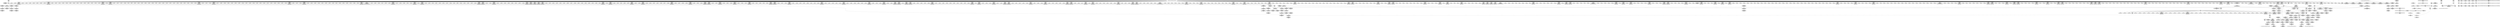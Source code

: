 digraph {
	CE0x46478c0 [shape=record,shape=Mrecord,label="{CE0x46478c0|1216:_i8*,_:_CRE_12,16_|*MultipleSource*|*LoadInst*|security/selinux/hooks.c,4293|security/selinux/hooks.c,4293}"]
	CE0x4660f20 [shape=record,shape=Mrecord,label="{CE0x4660f20|1216:_i8*,_:_CRE_825,826_}"]
	CE0x46a65b0 [shape=record,shape=Mrecord,label="{CE0x46a65b0|selinux_socket_unix_may_send:sk7|security/selinux/hooks.c,4300|*SummSink*}"]
	CE0x3f10fe0 [shape=record,shape=Mrecord,label="{CE0x3f10fe0|i32_59|*Constant*|*SummSink*}"]
	CE0x46a8360 [shape=record,shape=Mrecord,label="{CE0x46a8360|selinux_socket_unix_may_send:tmp14|security/selinux/hooks.c,4302|*SummSink*}"]
	CE0x46b2c90 [shape=record,shape=Mrecord,label="{CE0x46b2c90|_ret_i32_%call,_!dbg_!27738|security/selinux/hooks.c,4304|*SummSource*}"]
	CE0x4660080 [shape=record,shape=Mrecord,label="{CE0x4660080|1216:_i8*,_:_CRE_811,812_}"]
	CE0x462d990 [shape=record,shape=Mrecord,label="{CE0x462d990|1216:_i8*,_:_CRE_132,133_}"]
	"CONST[source:1(input),value:2(dynamic)][purpose:{object}][SrcIdx:1]"
	CE0x4627f60 [shape=record,shape=Mrecord,label="{CE0x4627f60|1216:_i8*,_:_CRE_554,555_}"]
	CE0x463af90 [shape=record,shape=Mrecord,label="{CE0x463af90|1216:_i8*,_:_CRE_664,665_}"]
	CE0x46381a0 [shape=record,shape=Mrecord,label="{CE0x46381a0|1216:_i8*,_:_CRE_591,592_}"]
	CE0x463cb00 [shape=record,shape=Mrecord,label="{CE0x463cb00|1216:_i8*,_:_CRE_705,706_}"]
	CE0x463ce30 [shape=record,shape=Mrecord,label="{CE0x463ce30|1216:_i8*,_:_CRE_708,709_}"]
	CE0x4667be0 [shape=record,shape=Mrecord,label="{CE0x4667be0|1216:_i8*,_:_CRE_1072,1076_|*MultipleSource*|*LoadInst*|security/selinux/hooks.c,4293|security/selinux/hooks.c,4293}"]
	CE0x4613270 [shape=record,shape=Mrecord,label="{CE0x4613270|1216:_i8*,_:_CRE_70,71_}"]
	CE0x4608a00 [shape=record,shape=Mrecord,label="{CE0x4608a00|selinux_socket_unix_may_send:tmp}"]
	CE0x465fb10 [shape=record,shape=Mrecord,label="{CE0x465fb10|1216:_i8*,_:_CRE_800,804_|*MultipleSource*|*LoadInst*|security/selinux/hooks.c,4293|security/selinux/hooks.c,4293}"]
	CE0x460d320 [shape=record,shape=Mrecord,label="{CE0x460d320|i32_0|*Constant*|*SummSource*}"]
	CE0x4623b10 [shape=record,shape=Mrecord,label="{CE0x4623b10|1216:_i8*,_:_CRE_403,404_}"]
	CE0x46a8750 [shape=record,shape=Mrecord,label="{CE0x46a8750|selinux_socket_unix_may_send:sid8|security/selinux/hooks.c,4302|*SummSource*}"]
	CE0x462fa80 [shape=record,shape=Mrecord,label="{CE0x462fa80|1216:_i8*,_:_CRE_30,31_}"]
	CE0x4661360 [shape=record,shape=Mrecord,label="{CE0x4661360|1216:_i8*,_:_CRE_829,830_}"]
	CE0x460ab30 [shape=record,shape=Mrecord,label="{CE0x460ab30|32:_%struct.sock*,_:_CRE_8,16_|*MultipleSource*|security/selinux/hooks.c,4293|Function::selinux_socket_unix_may_send&Arg::sock::}"]
	CE0x4625160 [shape=record,shape=Mrecord,label="{CE0x4625160|1216:_i8*,_:_CRE_536,537_}"]
	CE0x4641420 [shape=record,shape=Mrecord,label="{CE0x4641420|1216:_i8*,_:_CRE_312,316_|*MultipleSource*|*LoadInst*|security/selinux/hooks.c,4293|security/selinux/hooks.c,4293}"]
	CE0x4615a60 [shape=record,shape=Mrecord,label="{CE0x4615a60|i64*_getelementptr_inbounds_(_2_x_i64_,_2_x_i64_*___llvm_gcov_ctr340,_i64_0,_i64_1)|*Constant*|*SummSource*}"]
	CE0x464c0d0 [shape=record,shape=Mrecord,label="{CE0x464c0d0|selinux_socket_unix_may_send:sk_security|security/selinux/hooks.c,4293|*SummSink*}"]
	CE0x463a3e0 [shape=record,shape=Mrecord,label="{CE0x463a3e0|1216:_i8*,_:_CRE_653,654_}"]
	"CONST[source:0(mediator),value:0(static)][purpose:{operation}][SnkIdx:3]"
	CE0x4635b20 [shape=record,shape=Mrecord,label="{CE0x4635b20|1216:_i8*,_:_CRE_555,556_}"]
	CE0x4621220 [shape=record,shape=Mrecord,label="{CE0x4621220|1216:_i8*,_:_CRE_78,79_}"]
	CE0x4627b20 [shape=record,shape=Mrecord,label="{CE0x4627b20|1216:_i8*,_:_CRE_550,551_}"]
	CE0x4667f80 [shape=record,shape=Mrecord,label="{CE0x4667f80|1216:_i8*,_:_CRE_1080,1088_|*MultipleSource*|*LoadInst*|security/selinux/hooks.c,4293|security/selinux/hooks.c,4293}"]
	CE0x4641200 [shape=record,shape=Mrecord,label="{CE0x4641200|1216:_i8*,_:_CRE_288,304_|*MultipleSource*|*LoadInst*|security/selinux/hooks.c,4293|security/selinux/hooks.c,4293}"]
	CE0x461d360 [shape=record,shape=Mrecord,label="{CE0x461d360|1216:_i8*,_:_CRE_156,157_}"]
	CE0x463c9f0 [shape=record,shape=Mrecord,label="{CE0x463c9f0|1216:_i8*,_:_CRE_704,705_}"]
	CE0x4619aa0 [shape=record,shape=Mrecord,label="{CE0x4619aa0|i8_2|*Constant*}"]
	CE0x4640cf0 [shape=record,shape=Mrecord,label="{CE0x4640cf0|1216:_i8*,_:_CRE_352,353_}"]
	CE0x46244a0 [shape=record,shape=Mrecord,label="{CE0x46244a0|1216:_i8*,_:_CRE_412,413_}"]
	CE0x462db30 [shape=record,shape=Mrecord,label="{CE0x462db30|1216:_i8*,_:_CRE_134,135_}"]
	CE0x465e400 [shape=record,shape=Mrecord,label="{CE0x465e400|1216:_i8*,_:_CRE_724,728_|*MultipleSource*|*LoadInst*|security/selinux/hooks.c,4293|security/selinux/hooks.c,4293}"]
	CE0x46aa160 [shape=record,shape=Mrecord,label="{CE0x46aa160|selinux_socket_unix_may_send:tmp15|security/selinux/hooks.c,4302|*SummSource*}"]
	CE0x4632d70 [shape=record,shape=Mrecord,label="{CE0x4632d70|1216:_i8*,_:_CRE_222,223_}"]
	CE0x4638090 [shape=record,shape=Mrecord,label="{CE0x4638090|1216:_i8*,_:_CRE_590,591_}"]
	CE0x463d7c0 [shape=record,shape=Mrecord,label="{CE0x463d7c0|1216:_i8*,_:_CRE_717,718_}"]
	CE0x46b5ee0 [shape=record,shape=Mrecord,label="{CE0x46b5ee0|8:_%struct.sock*,_:_SCME_24,25_}"]
	CE0x4666bd0 [shape=record,shape=Mrecord,label="{CE0x4666bd0|1216:_i8*,_:_CRE_1000,1008_|*MultipleSource*|*LoadInst*|security/selinux/hooks.c,4293|security/selinux/hooks.c,4293}"]
	CE0x4617220 [shape=record,shape=Mrecord,label="{CE0x4617220|1216:_i8*,_:_CRE_138,139_}"]
	CE0x46323a0 [shape=record,shape=Mrecord,label="{CE0x46323a0|1216:_i8*,_:_CRE_39,40_}"]
	CE0x46beff0 [shape=record,shape=Mrecord,label="{CE0x46beff0|selinux_socket_unix_may_send:tmp10|security/selinux/hooks.c,4296}"]
	CE0x46370a0 [shape=record,shape=Mrecord,label="{CE0x46370a0|1216:_i8*,_:_CRE_575,576_}"]
	CE0x463c6f0 [shape=record,shape=Mrecord,label="{CE0x463c6f0|1216:_i8*,_:_CRE_686,687_}"]
	CE0x46a12e0 [shape=record,shape=Mrecord,label="{CE0x46a12e0|selinux_socket_unix_may_send:tmp8|security/selinux/hooks.c,4294|*SummSink*}"]
	CE0x4622190 [shape=record,shape=Mrecord,label="{CE0x4622190|1216:_i8*,_:_CRE_379,380_}"]
	CE0x46274c0 [shape=record,shape=Mrecord,label="{CE0x46274c0|1216:_i8*,_:_CRE_544,545_}"]
	CE0x46409c0 [shape=record,shape=Mrecord,label="{CE0x46409c0|1216:_i8*,_:_CRE_261,262_}"]
	CE0x4666490 [shape=record,shape=Mrecord,label="{CE0x4666490|1216:_i8*,_:_CRE_972,976_|*MultipleSource*|*LoadInst*|security/selinux/hooks.c,4293|security/selinux/hooks.c,4293}"]
	CE0x466b8f0 [shape=record,shape=Mrecord,label="{CE0x466b8f0|selinux_socket_unix_may_send:tmp5|security/selinux/hooks.c,4293|*SummSource*}"]
	CE0x46a3a60 [shape=record,shape=Mrecord,label="{CE0x46a3a60|selinux_socket_unix_may_send:net3|security/selinux/hooks.c,4299|*SummSource*}"]
	CE0x46a14b0 [shape=record,shape=Mrecord,label="{CE0x46a14b0|selinux_socket_unix_may_send:tmp9|security/selinux/hooks.c,4294|*SummSource*}"]
	CE0x46ac870 [shape=record,shape=Mrecord,label="{CE0x46ac870|selinux_socket_unix_may_send:tmp16|security/selinux/hooks.c,4302|*SummSink*}"]
	CE0x46693d0 [shape=record,shape=Mrecord,label="{CE0x46693d0|1216:_i8*,_:_CRE_1159,1160_}"]
	CE0x4632c60 [shape=record,shape=Mrecord,label="{CE0x4632c60|1216:_i8*,_:_CRE_221,222_}"]
	CE0x46ad200 [shape=record,shape=Mrecord,label="{CE0x46ad200|selinux_socket_unix_may_send:call|security/selinux/hooks.c,4302}"]
	CE0x46609d0 [shape=record,shape=Mrecord,label="{CE0x46609d0|1216:_i8*,_:_CRE_820,821_}"]
	CE0x46360b0 [shape=record,shape=Mrecord,label="{CE0x46360b0|1216:_i8*,_:_CRE_560,561_}"]
	CE0x46a5b20 [shape=record,shape=Mrecord,label="{CE0x46a5b20|selinux_socket_unix_may_send:net6|security/selinux/hooks.c,4300|*SummSink*}"]
	CE0x4640be0 [shape=record,shape=Mrecord,label="{CE0x4640be0|1216:_i8*,_:_CRE_263,264_}"]
	CE0x463ddd0 [shape=record,shape=Mrecord,label="{CE0x463ddd0|1216:_i8*,_:_CRE_689,690_}"]
	CE0x4668c30 [shape=record,shape=Mrecord,label="{CE0x4668c30|1216:_i8*,_:_CRE_1153,1154_}"]
	CE0x46a4580 [shape=record,shape=Mrecord,label="{CE0x46a4580|selinux_socket_unix_may_send:sk4|security/selinux/hooks.c,4300|*SummSink*}"]
	CE0x46a6f10 [shape=record,shape=Mrecord,label="{CE0x46a6f10|selinux_socket_unix_may_send:sid|security/selinux/hooks.c,4302|*SummSink*}"]
	CE0x4666a00 [shape=record,shape=Mrecord,label="{CE0x4666a00|1216:_i8*,_:_CRE_992,1000_|*MultipleSource*|*LoadInst*|security/selinux/hooks.c,4293|security/selinux/hooks.c,4293}"]
	CE0x46b83f0 [shape=record,shape=Mrecord,label="{CE0x46b83f0|i32_8|*Constant*|*SummSource*}"]
	CE0x4638d50 [shape=record,shape=Mrecord,label="{CE0x4638d50|1216:_i8*,_:_CRE_602,603_}"]
	CE0x463b920 [shape=record,shape=Mrecord,label="{CE0x463b920|1216:_i8*,_:_CRE_673,674_}"]
	CE0x4637810 [shape=record,shape=Mrecord,label="{CE0x4637810|1216:_i8*,_:_CRE_582,583_}"]
	CE0x4625050 [shape=record,shape=Mrecord,label="{CE0x4625050|1216:_i8*,_:_CRE_423,424_}"]
	CE0x4639e60 [shape=record,shape=Mrecord,label="{CE0x4639e60|1216:_i8*,_:_CRE_649,650_}"]
	CE0x465fce0 [shape=record,shape=Mrecord,label="{CE0x465fce0|1216:_i8*,_:_CRE_809,810_}"]
	CE0x46224c0 [shape=record,shape=Mrecord,label="{CE0x46224c0|1216:_i8*,_:_CRE_382,383_}"]
	CE0x4622a10 [shape=record,shape=Mrecord,label="{CE0x4622a10|1216:_i8*,_:_CRE_387,388_}"]
	CE0x46234b0 [shape=record,shape=Mrecord,label="{CE0x46234b0|1216:_i8*,_:_CRE_397,398_}"]
	CE0x4661ad0 [shape=record,shape=Mrecord,label="{CE0x4661ad0|1216:_i8*,_:_CRE_836,837_}"]
	CE0x462aab0 [shape=record,shape=Mrecord,label="{CE0x462aab0|1216:_i8*,_:_CRE_232,233_}"]
	CE0x462d8c0 [shape=record,shape=Mrecord,label="{CE0x462d8c0|1216:_i8*,_:_CRE_131,132_}"]
	CE0x46374e0 [shape=record,shape=Mrecord,label="{CE0x46374e0|1216:_i8*,_:_CRE_579,580_}"]
	CE0x466bc90 [shape=record,shape=Mrecord,label="{CE0x466bc90|selinux_socket_unix_may_send:tmp6|security/selinux/hooks.c,4293|*SummSource*}"]
	CE0x46a62d0 [shape=record,shape=Mrecord,label="{CE0x46a62d0|selinux_socket_unix_may_send:sk7|security/selinux/hooks.c,4300}"]
	CE0x46237e0 [shape=record,shape=Mrecord,label="{CE0x46237e0|1216:_i8*,_:_CRE_400,401_}"]
	CE0x4641920 [shape=record,shape=Mrecord,label="{CE0x4641920|1216:_i8*,_:_CRE_344,348_|*MultipleSource*|*LoadInst*|security/selinux/hooks.c,4293|security/selinux/hooks.c,4293}"]
	CE0x46ac3c0 [shape=record,shape=Mrecord,label="{CE0x46ac3c0|selinux_socket_unix_may_send:sclass|security/selinux/hooks.c,4302|*SummSink*}"]
	CE0x4635e90 [shape=record,shape=Mrecord,label="{CE0x4635e90|1216:_i8*,_:_CRE_558,559_}"]
	CE0x4664bb0 [shape=record,shape=Mrecord,label="{CE0x4664bb0|1216:_i8*,_:_CRE_888,892_|*MultipleSource*|*LoadInst*|security/selinux/hooks.c,4293|security/selinux/hooks.c,4293}"]
	CE0x461c850 [shape=record,shape=Mrecord,label="{CE0x461c850|32:_%struct.sock*,_:_CRE_4,6_|*MultipleSource*|Function::selinux_socket_unix_may_send&Arg::other::|security/selinux/hooks.c,4294}"]
	CE0x4624390 [shape=record,shape=Mrecord,label="{CE0x4624390|1216:_i8*,_:_CRE_411,412_}"]
	CE0x463d160 [shape=record,shape=Mrecord,label="{CE0x463d160|1216:_i8*,_:_CRE_711,712_}"]
	CE0x460a620 [shape=record,shape=Mrecord,label="{CE0x460a620|_call_void_mcount()_#3}"]
	CE0x4617490 [shape=record,shape=Mrecord,label="{CE0x4617490|1216:_i8*,_:_CRE_141,142_}"]
	CE0x4641e20 [shape=record,shape=Mrecord,label="{CE0x4641e20|1216:_i8*,_:_CRE_358,359_}"]
	CE0x46b5590 [shape=record,shape=Mrecord,label="{CE0x46b5590|8:_%struct.sock*,_:_SCME_0,4_|*MultipleSource*|security/selinux/hooks.c,4296|security/selinux/hooks.c,4296|security/selinux/hooks.c, 4296}"]
	CE0x4647760 [shape=record,shape=Mrecord,label="{CE0x4647760|1216:_i8*,_:_CRE_24,25_}"]
	CE0x4648a50 [shape=record,shape=Mrecord,label="{CE0x4648a50|1216:_i8*,_:_CRE_6,7_}"]
	CE0x4662680 [shape=record,shape=Mrecord,label="{CE0x4662680|1216:_i8*,_:_CRE_847,848_}"]
	CE0x46276e0 [shape=record,shape=Mrecord,label="{CE0x46276e0|1216:_i8*,_:_CRE_546,547_}"]
	CE0x4608430 [shape=record,shape=Mrecord,label="{CE0x4608430|1216:_i8*,_:_CRE_87,88_}"]
	CE0x4636930 [shape=record,shape=Mrecord,label="{CE0x4636930|1216:_i8*,_:_CRE_568,569_}"]
	CE0x46088d0 [shape=record,shape=Mrecord,label="{CE0x46088d0|selinux_socket_unix_may_send:tmp2}"]
	CE0x460da00 [shape=record,shape=Mrecord,label="{CE0x460da00|i64*_getelementptr_inbounds_(_2_x_i64_,_2_x_i64_*___llvm_gcov_ctr340,_i64_0,_i64_0)|*Constant*|*SummSink*}"]
	CE0x46b6280 [shape=record,shape=Mrecord,label="{CE0x46b6280|8:_%struct.sock*,_:_SCME_28,29_}"]
	CE0x46a8880 [shape=record,shape=Mrecord,label="{CE0x46a8880|selinux_socket_unix_may_send:sid8|security/selinux/hooks.c,4302|*SummSink*}"]
	CE0x463c090 [shape=record,shape=Mrecord,label="{CE0x463c090|1216:_i8*,_:_CRE_680,681_}"]
	CE0x4617c10 [shape=record,shape=Mrecord,label="{CE0x4617c10|i64_1|*Constant*|*SummSink*}"]
	CE0x46639a0 [shape=record,shape=Mrecord,label="{CE0x46639a0|1216:_i8*,_:_CRE_865,866_}"]
	CE0x462f970 [shape=record,shape=Mrecord,label="{CE0x462f970|1216:_i8*,_:_CRE_27,28_}"]
	CE0x46236d0 [shape=record,shape=Mrecord,label="{CE0x46236d0|1216:_i8*,_:_CRE_399,400_}"]
	CE0x6593ad0 [shape=record,shape=Mrecord,label="{CE0x6593ad0|selinux_socket_unix_may_send:tmp4|*LoadInst*|security/selinux/hooks.c,4293|*SummSource*}"]
	CE0x4622d40 [shape=record,shape=Mrecord,label="{CE0x4622d40|1216:_i8*,_:_CRE_390,391_}"]
	CE0x46bfa70 [shape=record,shape=Mrecord,label="{CE0x46bfa70|i8_0|*Constant*}"]
	CE0x46b6510 [shape=record,shape=Mrecord,label="{CE0x46b6510|8:_%struct.sock*,_:_SCME_31,32_}"]
	CE0x46277f0 [shape=record,shape=Mrecord,label="{CE0x46277f0|1216:_i8*,_:_CRE_547,548_}"]
	CE0x462bc00 [shape=record,shape=Mrecord,label="{CE0x462bc00|1216:_i8*,_:_CRE_121,122_}"]
	CE0x461a1e0 [shape=record,shape=Mrecord,label="{CE0x461a1e0|1216:_i8*,_:_CRE_195,196_}"]
	CE0x463bf80 [shape=record,shape=Mrecord,label="{CE0x463bf80|1216:_i8*,_:_CRE_679,680_}"]
	CE0x46ad660 [shape=record,shape=Mrecord,label="{CE0x46ad660|selinux_socket_unix_may_send:call|security/selinux/hooks.c,4302|*SummSource*}"]
	CE0x4631bb0 [shape=record,shape=Mrecord,label="{CE0x4631bb0|1216:_i8*,_:_CRE_25,26_}"]
	CE0x461a2b0 [shape=record,shape=Mrecord,label="{CE0x461a2b0|1216:_i8*,_:_CRE_198,199_}"]
	CE0x46b76e0 [shape=record,shape=Mrecord,label="{CE0x46b76e0|8:_%struct.sock*,_:_SCME_46,47_}"]
	CE0x4638f70 [shape=record,shape=Mrecord,label="{CE0x4638f70|1216:_i8*,_:_CRE_604,605_}"]
	CE0x463e030 [shape=record,shape=Mrecord,label="{CE0x463e030|1216:_i8*,_:_CRE_691,692_}"]
	CE0x4640580 [shape=record,shape=Mrecord,label="{CE0x4640580|1216:_i8*,_:_CRE_257,258_}"]
	CE0x46b2380 [shape=record,shape=Mrecord,label="{CE0x46b2380|_ret_i32_%retval.0,_!dbg_!27728|security/selinux/avc.c,775|*SummSink*}"]
	CE0x4639c90 [shape=record,shape=Mrecord,label="{CE0x4639c90|1216:_i8*,_:_CRE_640,644_|*MultipleSource*|*LoadInst*|security/selinux/hooks.c,4293|security/selinux/hooks.c,4293}"]
	CE0x46355d0 [shape=record,shape=Mrecord,label="{CE0x46355d0|1216:_i8*,_:_CRE_167,168_}"]
	CE0x46245b0 [shape=record,shape=Mrecord,label="{CE0x46245b0|1216:_i8*,_:_CRE_413,414_}"]
	CE0x4661030 [shape=record,shape=Mrecord,label="{CE0x4661030|1216:_i8*,_:_CRE_826,827_}"]
	CE0x4626270 [shape=record,shape=Mrecord,label="{CE0x4626270|1216:_i8*,_:_CRE_480,488_|*MultipleSource*|*LoadInst*|security/selinux/hooks.c,4293|security/selinux/hooks.c,4293}"]
	CE0x46147d0 [shape=record,shape=Mrecord,label="{CE0x46147d0|1216:_i8*,_:_CRE_147,148_}"]
	CE0x462a890 [shape=record,shape=Mrecord,label="{CE0x462a890|1216:_i8*,_:_CRE_230,231_}"]
	CE0x463e250 [shape=record,shape=Mrecord,label="{CE0x463e250|1216:_i8*,_:_CRE_693,694_}"]
	CE0x463a200 [shape=record,shape=Mrecord,label="{CE0x463a200|1216:_i8*,_:_CRE_651,652_}"]
	CE0x469ed00 [shape=record,shape=Mrecord,label="{CE0x469ed00|selinux_socket_unix_may_send:tmp8|security/selinux/hooks.c,4294}"]
	CE0x4642e50 [shape=record,shape=Mrecord,label="{CE0x4642e50|1216:_i8*,_:_CRE_373,374_}"]
	CE0x461c600 [shape=record,shape=Mrecord,label="{CE0x461c600|32:_%struct.sock*,_:_CRE_0,4_|*MultipleSource*|Function::selinux_socket_unix_may_send&Arg::other::|security/selinux/hooks.c,4294}"]
	CE0x46b2df0 [shape=record,shape=Mrecord,label="{CE0x46b2df0|_ret_i32_%call,_!dbg_!27738|security/selinux/hooks.c,4304|*SummSink*}"]
	CE0x463f260 [shape=record,shape=Mrecord,label="{CE0x463f260|1216:_i8*,_:_CRE_239,240_}"]
	CE0x4626f80 [shape=record,shape=Mrecord,label="{CE0x4626f80|1216:_i8*,_:_CRE_540,541_}"]
	CE0x4641f70 [shape=record,shape=Mrecord,label="{CE0x4641f70|1216:_i8*,_:_CRE_359,360_}"]
	CE0x463cf40 [shape=record,shape=Mrecord,label="{CE0x463cf40|1216:_i8*,_:_CRE_709,710_}"]
	CE0x4623290 [shape=record,shape=Mrecord,label="{CE0x4623290|1216:_i8*,_:_CRE_395,396_}"]
	CE0x460d690 [shape=record,shape=Mrecord,label="{CE0x460d690|selinux_socket_unix_may_send:ad|security/selinux/hooks.c, 4295}"]
	CE0x46275d0 [shape=record,shape=Mrecord,label="{CE0x46275d0|1216:_i8*,_:_CRE_545,546_}"]
	CE0x462c530 [shape=record,shape=Mrecord,label="{CE0x462c530|1216:_i8*,_:_CRE_96,97_}"]
	CE0x463b810 [shape=record,shape=Mrecord,label="{CE0x463b810|1216:_i8*,_:_CRE_672,673_}"]
	CE0x462f200 [shape=record,shape=Mrecord,label="{CE0x462f200|selinux_socket_unix_may_send:net|security/selinux/hooks.c, 4296|*SummSink*}"]
	CE0x46b61d0 [shape=record,shape=Mrecord,label="{CE0x46b61d0|8:_%struct.sock*,_:_SCME_27,28_}"]
	CE0x460e540 [shape=record,shape=Mrecord,label="{CE0x460e540|i32_1|*Constant*|*SummSink*}"]
	CE0x466ba50 [shape=record,shape=Mrecord,label="{CE0x466ba50|selinux_socket_unix_may_send:tmp6|security/selinux/hooks.c,4293}"]
	CE0x4663120 [shape=record,shape=Mrecord,label="{CE0x4663120|1216:_i8*,_:_CRE_857,858_}"]
	CE0x460f380 [shape=record,shape=Mrecord,label="{CE0x460f380|selinux_socket_unix_may_send:sock|Function::selinux_socket_unix_may_send&Arg::sock::|*SummSink*}"]
	"CONST[source:0(mediator),value:2(dynamic)][purpose:{subject}][SnkIdx:0]"
	CE0x46173c0 [shape=record,shape=Mrecord,label="{CE0x46173c0|1216:_i8*,_:_CRE_140,141_}"]
	CE0x4661140 [shape=record,shape=Mrecord,label="{CE0x4661140|1216:_i8*,_:_CRE_827,828_}"]
	CE0x4624060 [shape=record,shape=Mrecord,label="{CE0x4624060|1216:_i8*,_:_CRE_408,409_}"]
	CE0x46a2180 [shape=record,shape=Mrecord,label="{CE0x46a2180|avc_has_perm:tsid|Function::avc_has_perm&Arg::tsid::}"]
	CE0x4635d80 [shape=record,shape=Mrecord,label="{CE0x4635d80|1216:_i8*,_:_CRE_557,558_}"]
	CE0x462f0a0 [shape=record,shape=Mrecord,label="{CE0x462f0a0|1216:_i8*,_:_CRE_181,182_}"]
	CE0x463ecf0 [shape=record,shape=Mrecord,label="{CE0x463ecf0|1216:_i8*,_:_CRE_703,704_}"]
	CE0x4666660 [shape=record,shape=Mrecord,label="{CE0x4666660|1216:_i8*,_:_CRE_976,980_|*MultipleSource*|*LoadInst*|security/selinux/hooks.c,4293|security/selinux/hooks.c,4293}"]
	CE0x46b6640 [shape=record,shape=Mrecord,label="{CE0x46b6640|8:_%struct.sock*,_:_SCME_32,33_}"]
	CE0x4626ff0 [shape=record,shape=Mrecord,label="{CE0x4626ff0|1216:_i8*,_:_CRE_539,540_}"]
	CE0x4664880 [shape=record,shape=Mrecord,label="{CE0x4664880|1216:_i8*,_:_CRE_879,880_}"]
	CE0x46b8520 [shape=record,shape=Mrecord,label="{CE0x46b8520|i32_8|*Constant*|*SummSink*}"]
	CE0x460e370 [shape=record,shape=Mrecord,label="{CE0x460e370|selinux_socket_unix_may_send:entry|*SummSink*}"]
	CE0x46223b0 [shape=record,shape=Mrecord,label="{CE0x46223b0|1216:_i8*,_:_CRE_381,382_}"]
	CE0x4625a90 [shape=record,shape=Mrecord,label="{CE0x4625a90|1216:_i8*,_:_CRE_456,458_|*MultipleSource*|*LoadInst*|security/selinux/hooks.c,4293|security/selinux/hooks.c,4293}"]
	CE0x46a6d90 [shape=record,shape=Mrecord,label="{CE0x46a6d90|i32_2|*Constant*|*SummSink*}"]
	CE0x4627c30 [shape=record,shape=Mrecord,label="{CE0x4627c30|1216:_i8*,_:_CRE_551,552_}"]
	CE0x46222a0 [shape=record,shape=Mrecord,label="{CE0x46222a0|1216:_i8*,_:_CRE_380,381_}"]
	CE0x4636e80 [shape=record,shape=Mrecord,label="{CE0x4636e80|1216:_i8*,_:_CRE_573,574_}"]
	CE0x4640470 [shape=record,shape=Mrecord,label="{CE0x4640470|1216:_i8*,_:_CRE_256,257_}"]
	CE0x46a1b80 [shape=record,shape=Mrecord,label="{CE0x46a1b80|avc_has_perm:entry|*SummSink*}"]
	CE0x462d7f0 [shape=record,shape=Mrecord,label="{CE0x462d7f0|1216:_i8*,_:_CRE_130,131_}"]
	CE0x461a5f0 [shape=record,shape=Mrecord,label="{CE0x461a5f0|1216:_i8*,_:_CRE_201,202_}"]
	CE0x46a2d60 [shape=record,shape=Mrecord,label="{CE0x46a2d60|i32_262144|*Constant*|*SummSink*}"]
	CE0x462ef90 [shape=record,shape=Mrecord,label="{CE0x462ef90|1216:_i8*,_:_CRE_180,181_}"]
	CE0x46084d0 [shape=record,shape=Mrecord,label="{CE0x46084d0|1216:_i8*,_:_CRE_90,91_}"]
	CE0x462e150 [shape=record,shape=Mrecord,label="{CE0x462e150|1216:_i8*,_:_CRE_63,64_}"]
	CE0x463c910 [shape=record,shape=Mrecord,label="{CE0x463c910|1216:_i8*,_:_CRE_688,689_}"]
	CE0x463b1b0 [shape=record,shape=Mrecord,label="{CE0x463b1b0|1216:_i8*,_:_CRE_666,667_}"]
	CE0x46330a0 [shape=record,shape=Mrecord,label="{CE0x46330a0|1216:_i8*,_:_CRE_225,226_}"]
	CE0x4614560 [shape=record,shape=Mrecord,label="{CE0x4614560|1216:_i8*,_:_CRE_144,145_}"]
	CE0x463a930 [shape=record,shape=Mrecord,label="{CE0x463a930|1216:_i8*,_:_CRE_658,659_}"]
	CE0x4fa24c0 [shape=record,shape=Mrecord,label="{CE0x4fa24c0|1216:_i8*,_:_CRE_115,116_}"]
	CE0x4667140 [shape=record,shape=Mrecord,label="{CE0x4667140|1216:_i8*,_:_CRE_1024,1032_|*MultipleSource*|*LoadInst*|security/selinux/hooks.c,4293|security/selinux/hooks.c,4293}"]
	CE0x46179b0 [shape=record,shape=Mrecord,label="{CE0x46179b0|32:_%struct.sock*,_:_CRE_0,4_|*MultipleSource*|security/selinux/hooks.c,4293|Function::selinux_socket_unix_may_send&Arg::sock::}"]
	CE0x4610ec0 [shape=record,shape=Mrecord,label="{CE0x4610ec0|1216:_i8*,_:_CRE_73,74_}"]
	CE0x4663450 [shape=record,shape=Mrecord,label="{CE0x4663450|1216:_i8*,_:_CRE_860,861_}"]
	CE0x463b2c0 [shape=record,shape=Mrecord,label="{CE0x463b2c0|1216:_i8*,_:_CRE_667,668_}"]
	CE0x466a6d0 [shape=record,shape=Mrecord,label="{CE0x466a6d0|1216:_i8*,_:_CRE_1216,1224_|*MultipleSource*|*LoadInst*|security/selinux/hooks.c,4293|security/selinux/hooks.c,4293}"]
	CE0x4621180 [shape=record,shape=Mrecord,label="{CE0x4621180|1216:_i8*,_:_CRE_77,78_}"]
	CE0x46238f0 [shape=record,shape=Mrecord,label="{CE0x46238f0|1216:_i8*,_:_CRE_401,402_}"]
	CE0x461dd20 [shape=record,shape=Mrecord,label="{CE0x461dd20|1216:_i8*,_:_CRE_174,175_}"]
	CE0x46686c0 [shape=record,shape=Mrecord,label="{CE0x46686c0|1216:_i8*,_:_CRE_1128,1136_|*MultipleSource*|*LoadInst*|security/selinux/hooks.c,4293|security/selinux/hooks.c,4293}"]
	CE0x4617150 [shape=record,shape=Mrecord,label="{CE0x4617150|1216:_i8*,_:_CRE_137,138_}"]
	CE0x461e850 [shape=record,shape=Mrecord,label="{CE0x461e850|i32_4|*Constant*}"]
	CE0x463c2b0 [shape=record,shape=Mrecord,label="{CE0x463c2b0|1216:_i8*,_:_CRE_682,683_}"]
	CE0x46629b0 [shape=record,shape=Mrecord,label="{CE0x46629b0|1216:_i8*,_:_CRE_850,851_}"]
	CE0x462e1f0 [shape=record,shape=Mrecord,label="{CE0x462e1f0|1216:_i8*,_:_CRE_64,65_}"]
	CE0x46a5450 [shape=record,shape=Mrecord,label="{CE0x46a5450|selinux_socket_unix_may_send:net6|security/selinux/hooks.c,4300}"]
	CE0x462c2e0 [shape=record,shape=Mrecord,label="{CE0x462c2e0|1216:_i8*,_:_CRE_129,130_}"]
	CE0x46b63e0 [shape=record,shape=Mrecord,label="{CE0x46b63e0|8:_%struct.sock*,_:_SCME_30,31_}"]
	CE0x465e6f0 [shape=record,shape=Mrecord,label="{CE0x465e6f0|1216:_i8*,_:_CRE_732,736_|*MultipleSource*|*LoadInst*|security/selinux/hooks.c,4293|security/selinux/hooks.c,4293}"]
	CE0x4610140 [shape=record,shape=Mrecord,label="{CE0x4610140|selinux_socket_unix_may_send:bb|*SummSink*}"]
	CE0x46172f0 [shape=record,shape=Mrecord,label="{CE0x46172f0|1216:_i8*,_:_CRE_139,140_}"]
	CE0x4641070 [shape=record,shape=Mrecord,label="{CE0x4641070|1216:_i8*,_:_CRE_280,288_|*MultipleSource*|*LoadInst*|security/selinux/hooks.c,4293|security/selinux/hooks.c,4293}"]
	CE0x46b9490 [shape=record,shape=Mrecord,label="{CE0x46b9490|i64_56|*Constant*}"]
	CE0x4610950 [shape=record,shape=Mrecord,label="{CE0x4610950|1216:_i8*,_:_CRE_32,33_}"]
	CE0x461d290 [shape=record,shape=Mrecord,label="{CE0x461d290|1216:_i8*,_:_CRE_155,156_}"]
	CE0x4631c50 [shape=record,shape=Mrecord,label="{CE0x4631c50|1216:_i8*,_:_CRE_29,30_}"]
	CE0x463bd60 [shape=record,shape=Mrecord,label="{CE0x463bd60|1216:_i8*,_:_CRE_677,678_}"]
	CE0x4636d70 [shape=record,shape=Mrecord,label="{CE0x4636d70|1216:_i8*,_:_CRE_572,573_}"]
	CE0x46a5f90 [shape=record,shape=Mrecord,label="{CE0x46a5f90|selinux_socket_unix_may_send:tmp13|security/selinux/hooks.c,4300|*SummSource*}"]
	CE0x4612be0 [shape=record,shape=Mrecord,label="{CE0x4612be0|selinux_socket_unix_may_send:net|security/selinux/hooks.c, 4296|*SummSource*}"]
	CE0x46b68a0 [shape=record,shape=Mrecord,label="{CE0x46b68a0|8:_%struct.sock*,_:_SCME_34,35_}"]
	CE0x4660370 [shape=record,shape=Mrecord,label="{CE0x4660370|1216:_i8*,_:_CRE_814,815_}"]
	CE0x462c140 [shape=record,shape=Mrecord,label="{CE0x462c140|1216:_i8*,_:_CRE_127,128_}"]
	CE0x4663010 [shape=record,shape=Mrecord,label="{CE0x4663010|1216:_i8*,_:_CRE_856,857_}"]
	CE0x4611030 [shape=record,shape=Mrecord,label="{CE0x4611030|1216:_i8*,_:_CRE_88,89_}"]
	CE0x46b6e90 [shape=record,shape=Mrecord,label="{CE0x46b6e90|8:_%struct.sock*,_:_SCME_39,40_}"]
	CE0x462faf0 [shape=record,shape=Mrecord,label="{CE0x462faf0|1216:_i8*,_:_CRE_31,32_}"]
	CE0x4608fc0 [shape=record,shape=Mrecord,label="{CE0x4608fc0|i32_5|*Constant*|*SummSource*}"]
	CE0x4627900 [shape=record,shape=Mrecord,label="{CE0x4627900|1216:_i8*,_:_CRE_548,549_}"]
	CE0x46282e0 [shape=record,shape=Mrecord,label="{CE0x46282e0|1216:_i8*,_:_CRE_207,208_}"]
	CE0x46a39f0 [shape=record,shape=Mrecord,label="{CE0x46a39f0|selinux_socket_unix_may_send:net3|security/selinux/hooks.c,4299}"]
	CE0x462ba60 [shape=record,shape=Mrecord,label="{CE0x462ba60|1216:_i8*,_:_CRE_119,120_}"]
	CE0x463d8d0 [shape=record,shape=Mrecord,label="{CE0x463d8d0|1216:_i8*,_:_CRE_718,719_}"]
	CE0x4660260 [shape=record,shape=Mrecord,label="{CE0x4660260|1216:_i8*,_:_CRE_813,814_}"]
	CE0x4664ea0 [shape=record,shape=Mrecord,label="{CE0x4664ea0|1216:_i8*,_:_CRE_896,900_|*MultipleSource*|*LoadInst*|security/selinux/hooks.c,4293|security/selinux/hooks.c,4293}"]
	CE0x4681200 [shape=record,shape=Mrecord,label="{CE0x4681200|selinux_socket_unix_may_send:u|security/selinux/hooks.c,4299|*SummSource*}"]
	CE0x465f5a0 [shape=record,shape=Mrecord,label="{CE0x465f5a0|1216:_i8*,_:_CRE_776,784_|*MultipleSource*|*LoadInst*|security/selinux/hooks.c,4293|security/selinux/hooks.c,4293}"]
	CE0x4622900 [shape=record,shape=Mrecord,label="{CE0x4622900|1216:_i8*,_:_CRE_386,387_}"]
	CE0x4663de0 [shape=record,shape=Mrecord,label="{CE0x4663de0|1216:_i8*,_:_CRE_869,870_}"]
	CE0x4666da0 [shape=record,shape=Mrecord,label="{CE0x4666da0|1216:_i8*,_:_CRE_1008,1016_|*MultipleSource*|*LoadInst*|security/selinux/hooks.c,4293|security/selinux/hooks.c,4293}"]
	CE0x46a1760 [shape=record,shape=Mrecord,label="{CE0x46a1760|avc_has_perm:entry|*SummSource*}"]
	CE0x4624b00 [shape=record,shape=Mrecord,label="{CE0x4624b00|1216:_i8*,_:_CRE_418,419_}"]
	CE0x4637a30 [shape=record,shape=Mrecord,label="{CE0x4637a30|1216:_i8*,_:_CRE_584,585_}"]
	CE0x46aa830 [shape=record,shape=Mrecord,label="{CE0x46aa830|i32_4|*Constant*|*SummSource*}"]
	CE0x46a5300 [shape=record,shape=Mrecord,label="{CE0x46a5300|selinux_socket_unix_may_send:u5|security/selinux/hooks.c,4300}"]
	CE0x4628170 [shape=record,shape=Mrecord,label="{CE0x4628170|selinux_socket_unix_may_send:sk|security/selinux/hooks.c,4293|*SummSink*}"]
	CE0x46a53e0 [shape=record,shape=Mrecord,label="{CE0x46a53e0|selinux_socket_unix_may_send:u5|security/selinux/hooks.c,4300|*SummSink*}"]
	CE0x463ff20 [shape=record,shape=Mrecord,label="{CE0x463ff20|1216:_i8*,_:_CRE_251,252_}"]
	CE0x463f590 [shape=record,shape=Mrecord,label="{CE0x463f590|1216:_i8*,_:_CRE_242,243_}"]
	CE0x4640690 [shape=record,shape=Mrecord,label="{CE0x4640690|1216:_i8*,_:_CRE_258,259_}"]
	CE0x4664440 [shape=record,shape=Mrecord,label="{CE0x4664440|1216:_i8*,_:_CRE_875,876_}"]
	CE0x46b6fc0 [shape=record,shape=Mrecord,label="{CE0x46b6fc0|8:_%struct.sock*,_:_SCME_40,41_}"]
	CE0x4668fd0 [shape=record,shape=Mrecord,label="{CE0x4668fd0|1216:_i8*,_:_CRE_1155,1156_}"]
	CE0x46a3b90 [shape=record,shape=Mrecord,label="{CE0x46a3b90|selinux_socket_unix_may_send:net3|security/selinux/hooks.c,4299|*SummSink*}"]
	CE0x4662350 [shape=record,shape=Mrecord,label="{CE0x4662350|1216:_i8*,_:_CRE_844,845_}"]
	CE0x466a160 [shape=record,shape=Mrecord,label="{CE0x466a160|1216:_i8*,_:_CRE_1200,1208_|*MultipleSource*|*LoadInst*|security/selinux/hooks.c,4293|security/selinux/hooks.c,4293}"]
	CE0x466aa70 [shape=record,shape=Mrecord,label="{CE0x466aa70|1216:_i8*,_:_CRE_1228,1232_|*MultipleSource*|*LoadInst*|security/selinux/hooks.c,4293|security/selinux/hooks.c,4293}"]
	CE0x4667db0 [shape=record,shape=Mrecord,label="{CE0x4667db0|1216:_i8*,_:_CRE_1076,1080_|*MultipleSource*|*LoadInst*|security/selinux/hooks.c,4293|security/selinux/hooks.c,4293}"]
	CE0x4626120 [shape=record,shape=Mrecord,label="{CE0x4626120|1216:_i8*,_:_CRE_476,480_|*MultipleSource*|*LoadInst*|security/selinux/hooks.c,4293|security/selinux/hooks.c,4293}"]
	CE0x465f770 [shape=record,shape=Mrecord,label="{CE0x465f770|1216:_i8*,_:_CRE_784,792_|*MultipleSource*|*LoadInst*|security/selinux/hooks.c,4293|security/selinux/hooks.c,4293}"]
	CE0x4662130 [shape=record,shape=Mrecord,label="{CE0x4662130|1216:_i8*,_:_CRE_842,843_}"]
	CE0x4610df0 [shape=record,shape=Mrecord,label="{CE0x4610df0|1216:_i8*,_:_CRE_72,73_}"]
	CE0x4622c30 [shape=record,shape=Mrecord,label="{CE0x4622c30|1216:_i8*,_:_CRE_389,390_}"]
	CE0x46249f0 [shape=record,shape=Mrecord,label="{CE0x46249f0|1216:_i8*,_:_CRE_417,418_}"]
	CE0x462a070 [shape=record,shape=Mrecord,label="{CE0x462a070|1216:_i8*,_:_CRE_216,217_}"]
	CE0x4664550 [shape=record,shape=Mrecord,label="{CE0x4664550|1216:_i8*,_:_CRE_876,877_}"]
	CE0x46b9760 [shape=record,shape=Mrecord,label="{CE0x46b9760|selinux_socket_unix_may_send:type|security/selinux/hooks.c,4298}"]
	CE0x46386f0 [shape=record,shape=Mrecord,label="{CE0x46386f0|1216:_i8*,_:_CRE_596,597_}"]
	CE0x4681520 [shape=record,shape=Mrecord,label="{CE0x4681520|selinux_socket_unix_may_send:u|security/selinux/hooks.c,4299|*SummSink*}"]
	CE0x461df40 [shape=record,shape=Mrecord,label="{CE0x461df40|1216:_i8*,_:_CRE_176,177_}"]
	CE0x46382b0 [shape=record,shape=Mrecord,label="{CE0x46382b0|1216:_i8*,_:_CRE_592,593_}"]
	CE0x463ba30 [shape=record,shape=Mrecord,label="{CE0x463ba30|1216:_i8*,_:_CRE_674,675_}"]
	CE0x4661e00 [shape=record,shape=Mrecord,label="{CE0x4661e00|1216:_i8*,_:_CRE_839,840_}"]
	CE0x46322d0 [shape=record,shape=Mrecord,label="{CE0x46322d0|1216:_i8*,_:_CRE_38,39_}"]
	CE0x46356a0 [shape=record,shape=Mrecord,label="{CE0x46356a0|1216:_i8*,_:_CRE_168,169_}"]
	CE0x4632580 [shape=record,shape=Mrecord,label="{CE0x4632580|1216:_i8*,_:_CRE_149,150_}"]
	CE0x46392a0 [shape=record,shape=Mrecord,label="{CE0x46392a0|1216:_i8*,_:_CRE_607,608_}"]
	CE0x4648b10 [shape=record,shape=Mrecord,label="{CE0x4648b10|1216:_i8*,_:_CRE_7,8_}"]
	CE0x460bfe0 [shape=record,shape=Mrecord,label="{CE0x460bfe0|selinux_socket_unix_may_send:entry|*SummSource*}"]
	CE0x46659b0 [shape=record,shape=Mrecord,label="{CE0x46659b0|1216:_i8*,_:_CRE_944,948_|*MultipleSource*|*LoadInst*|security/selinux/hooks.c,4293|security/selinux/hooks.c,4293}"]
	CE0x4638e60 [shape=record,shape=Mrecord,label="{CE0x4638e60|1216:_i8*,_:_CRE_603,604_}"]
	CE0x46695f0 [shape=record,shape=Mrecord,label="{CE0x46695f0|1216:_i8*,_:_CRE_1160,1162_|*MultipleSource*|*LoadInst*|security/selinux/hooks.c,4293|security/selinux/hooks.c,4293}"]
	CE0x46618b0 [shape=record,shape=Mrecord,label="{CE0x46618b0|1216:_i8*,_:_CRE_834,835_}"]
	CE0x46ab9d0 [shape=record,shape=Mrecord,label="{CE0x46ab9d0|selinux_socket_unix_may_send:tmp16|security/selinux/hooks.c,4302}"]
	CE0x461d0c0 [shape=record,shape=Mrecord,label="{CE0x461d0c0|1216:_i8*,_:_CRE_57,58_}"]
	CE0x4613000 [shape=record,shape=Mrecord,label="{CE0x4613000|1216:_i8*,_:_CRE_67,68_}"]
	CE0x4639190 [shape=record,shape=Mrecord,label="{CE0x4639190|1216:_i8*,_:_CRE_606,607_}"]
	CE0x462e730 [shape=record,shape=Mrecord,label="{CE0x462e730|1216:_i8*,_:_CRE_112,113_}"]
	CE0x46a6480 [shape=record,shape=Mrecord,label="{CE0x46a6480|selinux_socket_unix_may_send:sk7|security/selinux/hooks.c,4300|*SummSource*}"]
	CE0x4631a60 [shape=record,shape=Mrecord,label="{CE0x4631a60|1216:_i8*,_:_CRE_20,24_|*MultipleSource*|*LoadInst*|security/selinux/hooks.c,4293|security/selinux/hooks.c,4293}"]
	CE0x460f850 [shape=record,shape=Mrecord,label="{CE0x460f850|i64*_getelementptr_inbounds_(_2_x_i64_,_2_x_i64_*___llvm_gcov_ctr340,_i64_0,_i64_0)|*Constant*}"]
	CE0x46adfa0 [shape=record,shape=Mrecord,label="{CE0x46adfa0|avc_has_perm:entry}"]
	CE0x46a2460 [shape=record,shape=Mrecord,label="{CE0x46a2460|avc_has_perm:tsid|Function::avc_has_perm&Arg::tsid::|*SummSink*}"]
	CE0x461ed70 [shape=record,shape=Mrecord,label="{CE0x461ed70|selinux_socket_unix_may_send:tmp15|security/selinux/hooks.c,4302}"]
	CE0x462a9a0 [shape=record,shape=Mrecord,label="{CE0x462a9a0|1216:_i8*,_:_CRE_231,232_}"]
	CE0x46425d0 [shape=record,shape=Mrecord,label="{CE0x46425d0|1216:_i8*,_:_CRE_365,366_}"]
	CE0x465f200 [shape=record,shape=Mrecord,label="{CE0x465f200|1216:_i8*,_:_CRE_768,770_|*MultipleSource*|*LoadInst*|security/selinux/hooks.c,4293|security/selinux/hooks.c,4293}"]
	CE0x46419c0 [shape=record,shape=Mrecord,label="{CE0x46419c0|1216:_i8*,_:_CRE_353,354_}"]
	CE0x4637b40 [shape=record,shape=Mrecord,label="{CE0x4637b40|1216:_i8*,_:_CRE_585,586_}"]
	CE0x4619900 [shape=record,shape=Mrecord,label="{CE0x4619900|0:_i8,_8:_%struct.lsm_network_audit*,_24:_%struct.selinux_audit_data*,_:_SCMRE_0,1_|*MultipleSource*|security/selinux/hooks.c,4298|security/selinux/hooks.c, 4295}"]
	CE0x46358c0 [shape=record,shape=Mrecord,label="{CE0x46358c0|1216:_i8*,_:_CRE_170,171_}"]
	CE0x461dc10 [shape=record,shape=Mrecord,label="{CE0x461dc10|1216:_i8*,_:_CRE_173,174_}"]
	CE0x462c3f0 [shape=record,shape=Mrecord,label="{CE0x462c3f0|1216:_i8*,_:_CRE_94,95_}"]
	CE0x461ccb0 [shape=record,shape=Mrecord,label="{CE0x461ccb0|32:_%struct.sock*,_:_CRE_16,24_|*MultipleSource*|Function::selinux_socket_unix_may_send&Arg::other::|security/selinux/hooks.c,4294}"]
	CE0x462ec20 [shape=record,shape=Mrecord,label="{CE0x462ec20|1216:_i8*,_:_CRE_177,178_}"]
	CE0x46273b0 [shape=record,shape=Mrecord,label="{CE0x46273b0|1216:_i8*,_:_CRE_543,544_}"]
	CE0x46810c0 [shape=record,shape=Mrecord,label="{CE0x46810c0|i8_2|*Constant*|*SummSource*}"]
	CE0x46b9830 [shape=record,shape=Mrecord,label="{CE0x46b9830|selinux_socket_unix_may_send:type|security/selinux/hooks.c,4298|*SummSource*}"]
	CE0x46b7940 [shape=record,shape=Mrecord,label="{CE0x46b7940|8:_%struct.sock*,_:_SCME_48,49_}"]
	CE0x46660f0 [shape=record,shape=Mrecord,label="{CE0x46660f0|1216:_i8*,_:_CRE_968,970_|*MultipleSource*|*LoadInst*|security/selinux/hooks.c,4293|security/selinux/hooks.c,4293}"]
	CE0x463b3d0 [shape=record,shape=Mrecord,label="{CE0x463b3d0|1216:_i8*,_:_CRE_668,669_}"]
	CE0x461ec20 [shape=record,shape=Mrecord,label="{CE0x461ec20|16:_i32,_24:_i16,_:_CRE_24,26_|*MultipleSource*|security/selinux/hooks.c,4294|security/selinux/hooks.c,4294|security/selinux/hooks.c,4302}"]
	CE0x463b700 [shape=record,shape=Mrecord,label="{CE0x463b700|1216:_i8*,_:_CRE_671,672_}"]
	CE0x4627e50 [shape=record,shape=Mrecord,label="{CE0x4627e50|1216:_i8*,_:_CRE_553,554_}"]
	CE0x4668f60 [shape=record,shape=Mrecord,label="{CE0x4668f60|1216:_i8*,_:_CRE_1156,1157_}"]
	CE0x466ac40 [shape=record,shape=Mrecord,label="{CE0x466ac40|1216:_i8*,_:_CRE_1232,1240_|*MultipleSource*|*LoadInst*|security/selinux/hooks.c,4293|security/selinux/hooks.c,4293}"]
	CE0x462bda0 [shape=record,shape=Mrecord,label="{CE0x462bda0|1216:_i8*,_:_CRE_123,124_}"]
	CE0x4623e40 [shape=record,shape=Mrecord,label="{CE0x4623e40|1216:_i8*,_:_CRE_406,407_}"]
	CE0x4636710 [shape=record,shape=Mrecord,label="{CE0x4636710|1216:_i8*,_:_CRE_566,567_}"]
	CE0x4639730 [shape=record,shape=Mrecord,label="{CE0x4639730|1216:_i8*,_:_CRE_616,620_|*MultipleSource*|*LoadInst*|security/selinux/hooks.c,4293|security/selinux/hooks.c,4293}"]
	CE0x461cf60 [shape=record,shape=Mrecord,label="{CE0x461cf60|1216:_i8*,_:_CRE_48,56_|*MultipleSource*|*LoadInst*|security/selinux/hooks.c,4293|security/selinux/hooks.c,4293}"]
	CE0x4642d40 [shape=record,shape=Mrecord,label="{CE0x4642d40|1216:_i8*,_:_CRE_372,373_}"]
	CE0x46359d0 [shape=record,shape=Mrecord,label="{CE0x46359d0|1216:_i8*,_:_CRE_171,172_}"]
	CE0x461bc60 [shape=record,shape=Mrecord,label="{CE0x461bc60|selinux_socket_unix_may_send:tmp3}"]
	CE0x46a2fd0 [shape=record,shape=Mrecord,label="{CE0x46a2fd0|_ret_i32_%retval.0,_!dbg_!27728|security/selinux/avc.c,775}"]
	CE0x46a34f0 [shape=record,shape=Mrecord,label="{CE0x46a34f0|avc_has_perm:auditdata|Function::avc_has_perm&Arg::auditdata::|*SummSink*}"]
	CE0x4669700 [shape=record,shape=Mrecord,label="{CE0x4669700|1216:_i8*,_:_CRE_1164,1168_|*MultipleSource*|*LoadInst*|security/selinux/hooks.c,4293|security/selinux/hooks.c,4293}"]
	CE0x463f150 [shape=record,shape=Mrecord,label="{CE0x463f150|1216:_i8*,_:_CRE_238,239_}"]
	CE0x4660bf0 [shape=record,shape=Mrecord,label="{CE0x4660bf0|1216:_i8*,_:_CRE_822,823_}"]
	CE0x4689780 [shape=record,shape=Mrecord,label="{CE0x4689780|selinux_socket_unix_may_send:other|Function::selinux_socket_unix_may_send&Arg::other::}"]
	CE0x4663bc0 [shape=record,shape=Mrecord,label="{CE0x4663bc0|1216:_i8*,_:_CRE_867,868_}"]
	CE0x46674e0 [shape=record,shape=Mrecord,label="{CE0x46674e0|1216:_i8*,_:_CRE_1040,1048_|*MultipleSource*|*LoadInst*|security/selinux/hooks.c,4293|security/selinux/hooks.c,4293}"]
	CE0x46a1440 [shape=record,shape=Mrecord,label="{CE0x46a1440|selinux_socket_unix_may_send:tmp9|security/selinux/hooks.c,4294|*SummSink*}"]
	CE0x463cc10 [shape=record,shape=Mrecord,label="{CE0x463cc10|1216:_i8*,_:_CRE_706,707_}"]
	CE0x4663890 [shape=record,shape=Mrecord,label="{CE0x4663890|1216:_i8*,_:_CRE_864,865_}"]
	CE0x4614700 [shape=record,shape=Mrecord,label="{CE0x4614700|1216:_i8*,_:_CRE_146,147_}"]
	CE0x460ebf0 [shape=record,shape=Mrecord,label="{CE0x460ebf0|selinux_socket_unix_may_send:sock|Function::selinux_socket_unix_may_send&Arg::sock::|*SummSource*}"]
	CE0x4625670 [shape=record,shape=Mrecord,label="{CE0x4625670|1216:_i8*,_:_CRE_440,448_|*MultipleSource*|*LoadInst*|security/selinux/hooks.c,4293|security/selinux/hooks.c,4293}"]
	CE0x46130d0 [shape=record,shape=Mrecord,label="{CE0x46130d0|1216:_i8*,_:_CRE_68,69_}"]
	CE0x4642b20 [shape=record,shape=Mrecord,label="{CE0x4642b20|1216:_i8*,_:_CRE_370,371_}"]
	CE0x4662ce0 [shape=record,shape=Mrecord,label="{CE0x4662ce0|1216:_i8*,_:_CRE_853,854_}"]
	CE0x46b7220 [shape=record,shape=Mrecord,label="{CE0x46b7220|8:_%struct.sock*,_:_SCME_42,43_}"]
	CE0x4610a20 [shape=record,shape=Mrecord,label="{CE0x4610a20|1216:_i8*,_:_CRE_33,34_}"]
	CE0x463a710 [shape=record,shape=Mrecord,label="{CE0x463a710|1216:_i8*,_:_CRE_656,657_}"]
	CE0x4625fd0 [shape=record,shape=Mrecord,label="{CE0x4625fd0|1216:_i8*,_:_CRE_472,476_|*MultipleSource*|*LoadInst*|security/selinux/hooks.c,4293|security/selinux/hooks.c,4293}"]
	CE0x46b7f30 [shape=record,shape=Mrecord,label="{CE0x46b7f30|8:_%struct.sock*,_:_SCME_53,54_}"]
	CE0x461b870 [shape=record,shape=Mrecord,label="{CE0x461b870|selinux_socket_unix_may_send:tmp3|*SummSource*}"]
	CE0x4665b80 [shape=record,shape=Mrecord,label="{CE0x4665b80|1216:_i8*,_:_CRE_952,960_|*MultipleSource*|*LoadInst*|security/selinux/hooks.c,4293|security/selinux/hooks.c,4293}"]
	CE0x4663340 [shape=record,shape=Mrecord,label="{CE0x4663340|1216:_i8*,_:_CRE_859,860_}"]
	CE0x46b70f0 [shape=record,shape=Mrecord,label="{CE0x46b70f0|8:_%struct.sock*,_:_SCME_41,42_}"]
	CE0x46a3de0 [shape=record,shape=Mrecord,label="{CE0x46a3de0|selinux_socket_unix_may_send:tmp12|*LoadInst*|security/selinux/hooks.c,4300|*SummSource*}"]
	CE0x4664770 [shape=record,shape=Mrecord,label="{CE0x4664770|1216:_i8*,_:_CRE_878,879_}"]
	CE0x46b69d0 [shape=record,shape=Mrecord,label="{CE0x46b69d0|8:_%struct.sock*,_:_SCME_35,36_}"]
	CE0x462bcd0 [shape=record,shape=Mrecord,label="{CE0x462bcd0|1216:_i8*,_:_CRE_122,123_}"]
	CE0x4669f90 [shape=record,shape=Mrecord,label="{CE0x4669f90|1216:_i8*,_:_CRE_1196,1200_|*MultipleSource*|*LoadInst*|security/selinux/hooks.c,4293|security/selinux/hooks.c,4293}"]
	CE0x4643180 [shape=record,shape=Mrecord,label="{CE0x4643180|1216:_i8*,_:_CRE_376,377_}"]
	CE0x46a3100 [shape=record,shape=Mrecord,label="{CE0x46a3100|avc_has_perm:requested|Function::avc_has_perm&Arg::requested::|*SummSource*}"]
	CE0x4641bc0 [shape=record,shape=Mrecord,label="{CE0x4641bc0|1216:_i8*,_:_CRE_354,355_}"]
	CE0x4664330 [shape=record,shape=Mrecord,label="{CE0x4664330|1216:_i8*,_:_CRE_874,875_}"]
	CE0x46a2770 [shape=record,shape=Mrecord,label="{CE0x46a2770|avc_has_perm:tclass|Function::avc_has_perm&Arg::tclass::|*SummSource*}"]
	CE0x46b7350 [shape=record,shape=Mrecord,label="{CE0x46b7350|8:_%struct.sock*,_:_SCME_43,44_}"]
	CE0x463ead0 [shape=record,shape=Mrecord,label="{CE0x463ead0|1216:_i8*,_:_CRE_701,702_}"]
	CE0x4663ab0 [shape=record,shape=Mrecord,label="{CE0x4663ab0|1216:_i8*,_:_CRE_866,867_}"]
	CE0x46b6d60 [shape=record,shape=Mrecord,label="{CE0x46b6d60|8:_%struct.sock*,_:_SCME_38,39_}"]
	CE0x4624c10 [shape=record,shape=Mrecord,label="{CE0x4624c10|1216:_i8*,_:_CRE_419,420_}"]
	CE0x46b82c0 [shape=record,shape=Mrecord,label="{CE0x46b82c0|i32_8|*Constant*}"]
	CE0x4632200 [shape=record,shape=Mrecord,label="{CE0x4632200|1216:_i8*,_:_CRE_37,38_}"]
	CE0x4637e70 [shape=record,shape=Mrecord,label="{CE0x4637e70|1216:_i8*,_:_CRE_588,589_}"]
	CE0x46684f0 [shape=record,shape=Mrecord,label="{CE0x46684f0|1216:_i8*,_:_CRE_1112,1128_|*MultipleSource*|*LoadInst*|security/selinux/hooks.c,4293|security/selinux/hooks.c,4293}"]
	CE0x461a320 [shape=record,shape=Mrecord,label="{CE0x461a320|1216:_i8*,_:_CRE_227,228_}"]
	CE0x46372c0 [shape=record,shape=Mrecord,label="{CE0x46372c0|1216:_i8*,_:_CRE_577,578_}"]
	CE0x4662460 [shape=record,shape=Mrecord,label="{CE0x4662460|1216:_i8*,_:_CRE_845,846_}"]
	CE0x46b6330 [shape=record,shape=Mrecord,label="{CE0x46b6330|8:_%struct.sock*,_:_SCME_29,30_}"]
	CE0x4642c30 [shape=record,shape=Mrecord,label="{CE0x4642c30|1216:_i8*,_:_CRE_371,372_}"]
	CE0x46327f0 [shape=record,shape=Mrecord,label="{CE0x46327f0|1216:_i8*,_:_CRE_152,153_}"]
	CE0x46a7550 [shape=record,shape=Mrecord,label="{CE0x46a7550|selinux_socket_unix_may_send:sid|security/selinux/hooks.c,4302}"]
	CE0x462e800 [shape=record,shape=Mrecord,label="{CE0x462e800|1216:_i8*,_:_CRE_104,108_|*MultipleSource*|*LoadInst*|security/selinux/hooks.c,4293|security/selinux/hooks.c,4293}"]
	CE0x46371b0 [shape=record,shape=Mrecord,label="{CE0x46371b0|1216:_i8*,_:_CRE_576,577_}"]
	CE0x4638a20 [shape=record,shape=Mrecord,label="{CE0x4638a20|1216:_i8*,_:_CRE_599,600_}"]
	CE0x4663cd0 [shape=record,shape=Mrecord,label="{CE0x4663cd0|1216:_i8*,_:_CRE_868,869_}"]
	CE0x4689ad0 [shape=record,shape=Mrecord,label="{CE0x4689ad0|selinux_socket_unix_may_send:other|Function::selinux_socket_unix_may_send&Arg::other::|*SummSink*}"]
	CE0x46a2a10 [shape=record,shape=Mrecord,label="{CE0x46a2a10|i32_262144|*Constant*}"]
	CE0x463a600 [shape=record,shape=Mrecord,label="{CE0x463a600|1216:_i8*,_:_CRE_655,656_}"]
	CE0x4663230 [shape=record,shape=Mrecord,label="{CE0x4663230|1216:_i8*,_:_CRE_858,859_}"]
	CE0x3f11050 [shape=record,shape=Mrecord,label="{CE0x3f11050|i32_59|*Constant*|*SummSource*}"]
	CE0x46b5b60 [shape=record,shape=Mrecord,label="{CE0x46b5b60|8:_%struct.sock*,_:_SCME_18,20_|*MultipleSource*|security/selinux/hooks.c,4296|security/selinux/hooks.c,4296|security/selinux/hooks.c, 4296}"]
	CE0x4661250 [shape=record,shape=Mrecord,label="{CE0x4661250|1216:_i8*,_:_CRE_828,829_}"]
	CE0x4646670 [shape=record,shape=Mrecord,label="{CE0x4646670|1216:_i8*,_:_CRE_16,18_|*MultipleSource*|*LoadInst*|security/selinux/hooks.c,4293|security/selinux/hooks.c,4293}"]
	CE0x46821b0 [shape=record,shape=Mrecord,label="{CE0x46821b0|32:_%struct.sock*,_:_CRE_40,48_|*MultipleSource*|Function::selinux_socket_unix_may_send&Arg::other::|security/selinux/hooks.c,4294}"]
	CE0x463dd30 [shape=record,shape=Mrecord,label="{CE0x463dd30|1216:_i8*,_:_CRE_226,227_}"]
	CE0x46bff60 [shape=record,shape=Mrecord,label="{CE0x46bff60|selinux_socket_unix_may_send:type|security/selinux/hooks.c,4298|*SummSink*}"]
	CE0x4642a10 [shape=record,shape=Mrecord,label="{CE0x4642a10|1216:_i8*,_:_CRE_369,370_}"]
	CE0x4660d00 [shape=record,shape=Mrecord,label="{CE0x4660d00|1216:_i8*,_:_CRE_823,824_}"]
	CE0x4667a10 [shape=record,shape=Mrecord,label="{CE0x4667a10|1216:_i8*,_:_CRE_1064,1072_|*MultipleSource*|*LoadInst*|security/selinux/hooks.c,4293|security/selinux/hooks.c,4293}"]
	CE0x46a4210 [shape=record,shape=Mrecord,label="{CE0x46a4210|selinux_socket_unix_may_send:sk4|security/selinux/hooks.c,4300}"]
	CE0x4640250 [shape=record,shape=Mrecord,label="{CE0x4640250|1216:_i8*,_:_CRE_254,255_}"]
	CE0x463b4e0 [shape=record,shape=Mrecord,label="{CE0x463b4e0|1216:_i8*,_:_CRE_669,670_}"]
	CE0x4625e80 [shape=record,shape=Mrecord,label="{CE0x4625e80|1216:_i8*,_:_CRE_468,472_|*MultipleSource*|*LoadInst*|security/selinux/hooks.c,4293|security/selinux/hooks.c,4293}"]
	CE0x46ad820 [shape=record,shape=Mrecord,label="{CE0x46ad820|selinux_socket_unix_may_send:call|security/selinux/hooks.c,4302|*SummSink*}"]
	CE0x466a8a0 [shape=record,shape=Mrecord,label="{CE0x466a8a0|1216:_i8*,_:_CRE_1224,1228_|*MultipleSource*|*LoadInst*|security/selinux/hooks.c,4293|security/selinux/hooks.c,4293}"]
	CE0x46b60f0 [shape=record,shape=Mrecord,label="{CE0x46b60f0|8:_%struct.sock*,_:_SCME_26,27_}"]
	CE0x4624f40 [shape=record,shape=Mrecord,label="{CE0x4624f40|1216:_i8*,_:_CRE_422,423_}"]
	CE0x466b720 [shape=record,shape=Mrecord,label="{CE0x466b720|1216:_i8*,_:_CRE_1280,1288_|*MultipleSource*|*LoadInst*|security/selinux/hooks.c,4293|security/selinux/hooks.c,4293}"]
	CE0x4640f10 [shape=record,shape=Mrecord,label="{CE0x4640f10|1216:_i8*,_:_CRE_272,280_|*MultipleSource*|*LoadInst*|security/selinux/hooks.c,4293|security/selinux/hooks.c,4293}"]
	CE0x462b4b0 [shape=record,shape=Mrecord,label="{CE0x462b4b0|1216:_i8*,_:_CRE_202,203_}"]
	CE0x46607b0 [shape=record,shape=Mrecord,label="{CE0x46607b0|1216:_i8*,_:_CRE_818,819_}"]
	CE0x46362d0 [shape=record,shape=Mrecord,label="{CE0x46362d0|1216:_i8*,_:_CRE_562,563_}"]
	CE0x462ee80 [shape=record,shape=Mrecord,label="{CE0x462ee80|1216:_i8*,_:_CRE_179,180_}"]
	CE0x5b25120 [shape=record,shape=Mrecord,label="{CE0x5b25120|selinux_socket_unix_may_send:tmp3|*SummSink*}"]
	CE0x4689910 [shape=record,shape=Mrecord,label="{CE0x4689910|selinux_socket_unix_may_send:other|Function::selinux_socket_unix_may_send&Arg::other::|*SummSource*}"]
	CE0x463fd00 [shape=record,shape=Mrecord,label="{CE0x463fd00|1216:_i8*,_:_CRE_249,250_}"]
	CE0x46824c0 [shape=record,shape=Mrecord,label="{CE0x46824c0|selinux_socket_unix_may_send:tmp7|*LoadInst*|security/selinux/hooks.c,4294|*SummSink*}"]
	CE0x4641490 [shape=record,shape=Mrecord,label="{CE0x4641490|1216:_i8*,_:_CRE_320,328_|*MultipleSource*|*LoadInst*|security/selinux/hooks.c,4293|security/selinux/hooks.c,4293}"]
	CE0x462c210 [shape=record,shape=Mrecord,label="{CE0x462c210|1216:_i8*,_:_CRE_128,129_}"]
	CE0x46b5600 [shape=record,shape=Mrecord,label="{CE0x46b5600|8:_%struct.sock*,_:_SCME_8,16_|*MultipleSource*|security/selinux/hooks.c,4296|security/selinux/hooks.c,4296|security/selinux/hooks.c, 4296}"]
	CE0x46a5ca0 [shape=record,shape=Mrecord,label="{CE0x46a5ca0|selinux_socket_unix_may_send:tmp13|security/selinux/hooks.c,4300}"]
	CE0x4682010 [shape=record,shape=Mrecord,label="{CE0x4682010|32:_%struct.sock*,_:_CRE_32,40_|*MultipleSource*|Function::selinux_socket_unix_may_send&Arg::other::|security/selinux/hooks.c,4294}"]
	CE0x461c320 [shape=record,shape=Mrecord,label="{CE0x461c320|selinux_socket_unix_may_send:tmp7|*LoadInst*|security/selinux/hooks.c,4294}"]
	CE0x46272a0 [shape=record,shape=Mrecord,label="{CE0x46272a0|1216:_i8*,_:_CRE_542,543_}"]
	CE0x461c2b0 [shape=record,shape=Mrecord,label="{CE0x461c2b0|selinux_socket_unix_may_send:sk1|security/selinux/hooks.c,4294|*SummSink*}"]
	CE0x460dc80 [shape=record,shape=Mrecord,label="{CE0x460dc80|i64*_getelementptr_inbounds_(_2_x_i64_,_2_x_i64_*___llvm_gcov_ctr340,_i64_0,_i64_1)|*Constant*|*SummSink*}"]
	CE0x4636b50 [shape=record,shape=Mrecord,label="{CE0x4636b50|1216:_i8*,_:_CRE_570,571_}"]
	CE0x463f8c0 [shape=record,shape=Mrecord,label="{CE0x463f8c0|1216:_i8*,_:_CRE_245,246_}"]
	"CONST[source:0(mediator),value:2(dynamic)][purpose:{object}][SnkIdx:2]"
	CE0x463a820 [shape=record,shape=Mrecord,label="{CE0x463a820|1216:_i8*,_:_CRE_657,658_}"]
	CE0x4fa2640 [shape=record,shape=Mrecord,label="{CE0x4fa2640|1216:_i8*,_:_CRE_166,167_}"]
	CE0x4632720 [shape=record,shape=Mrecord,label="{CE0x4632720|1216:_i8*,_:_CRE_151,152_}"]
	CE0x4662ac0 [shape=record,shape=Mrecord,label="{CE0x4662ac0|1216:_i8*,_:_CRE_851,852_}"]
	CE0x463d380 [shape=record,shape=Mrecord,label="{CE0x463d380|1216:_i8*,_:_CRE_713,714_}"]
	CE0x4622080 [shape=record,shape=Mrecord,label="{CE0x4622080|1216:_i8*,_:_CRE_378,379_}"]
	CE0x46ade20 [shape=record,shape=Mrecord,label="{CE0x46ade20|i32_(i32,_i32,_i16,_i32,_%struct.common_audit_data*)*_bitcast_(i32_(i32,_i32,_i16,_i32,_%struct.common_audit_data.495*)*_avc_has_perm_to_i32_(i32,_i32,_i16,_i32,_%struct.common_audit_data*)*)|*Constant*|*SummSink*}"]
	CE0x4664aa0 [shape=record,shape=Mrecord,label="{CE0x4664aa0|1216:_i8*,_:_CRE_880,888_|*MultipleSource*|*LoadInst*|security/selinux/hooks.c,4293|security/selinux/hooks.c,4293}"]
	CE0x464c140 [shape=record,shape=Mrecord,label="{CE0x464c140|1216:_i8*,_:_CRE_1,2_}"]
	CE0x465ee60 [shape=record,shape=Mrecord,label="{CE0x465ee60|1216:_i8*,_:_CRE_760,764_|*MultipleSource*|*LoadInst*|security/selinux/hooks.c,4293|security/selinux/hooks.c,4293}"]
	CE0x4614630 [shape=record,shape=Mrecord,label="{CE0x4614630|1216:_i8*,_:_CRE_145,146_}"]
	CE0x46a6150 [shape=record,shape=Mrecord,label="{CE0x46a6150|selinux_socket_unix_may_send:tmp13|security/selinux/hooks.c,4300|*SummSink*}"]
	CE0x463a190 [shape=record,shape=Mrecord,label="{CE0x463a190|1216:_i8*,_:_CRE_652,653_}"]
	CE0x4642190 [shape=record,shape=Mrecord,label="{CE0x4642190|1216:_i8*,_:_CRE_361,362_}"]
	CE0x4669860 [shape=record,shape=Mrecord,label="{CE0x4669860|1216:_i8*,_:_CRE_1168,1176_|*MultipleSource*|*LoadInst*|security/selinux/hooks.c,4293|security/selinux/hooks.c,4293}"]
	CE0x4664220 [shape=record,shape=Mrecord,label="{CE0x4664220|1216:_i8*,_:_CRE_873,874_}"]
	CE0x461d9b0 [shape=record,shape=Mrecord,label="{CE0x461d9b0|i32_1|*Constant*}"]
	CE0x46bf760 [shape=record,shape=Mrecord,label="{CE0x46bf760|selinux_socket_unix_may_send:tmp11|security/selinux/hooks.c,4296|*SummSource*}"]
	CE0x46b2a30 [shape=record,shape=Mrecord,label="{CE0x46b2a30|selinux_socket_unix_may_send:tmp17|security/selinux/hooks.c,4304|*SummSink*}"]
	CE0x460f4e0 [shape=record,shape=Mrecord,label="{CE0x460f4e0|i32_5|*Constant*}"]
	CE0x461a9f0 [shape=record,shape=Mrecord,label="{CE0x461a9f0|1216:_i8*,_:_CRE_161,162_}"]
	CE0x4664d10 [shape=record,shape=Mrecord,label="{CE0x4664d10|1216:_i8*,_:_CRE_892,896_|*MultipleSource*|*LoadInst*|security/selinux/hooks.c,4293|security/selinux/hooks.c,4293}"]
	CE0x460f2d0 [shape=record,shape=Mrecord,label="{CE0x460f2d0|i32_1|*Constant*|*SummSource*}"]
	CE0x4616a30 [shape=record,shape=Mrecord,label="{CE0x4616a30|1216:_i8*,_:_CRE_19,20_|*MultipleSource*|*LoadInst*|security/selinux/hooks.c,4293|security/selinux/hooks.c,4293}"]
	CE0x4662df0 [shape=record,shape=Mrecord,label="{CE0x4662df0|1216:_i8*,_:_CRE_854,855_}"]
	CE0x461ab90 [shape=record,shape=Mrecord,label="{CE0x461ab90|1216:_i8*,_:_CRE_163,164_}"]
	CE0x4fa2750 [shape=record,shape=Mrecord,label="{CE0x4fa2750|1216:_i8*,_:_CRE_118,119_}"]
	CE0x4662790 [shape=record,shape=Mrecord,label="{CE0x4662790|1216:_i8*,_:_CRE_848,849_}"]
	CE0x4637d60 [shape=record,shape=Mrecord,label="{CE0x4637d60|1216:_i8*,_:_CRE_587,588_}"]
	CE0x4668320 [shape=record,shape=Mrecord,label="{CE0x4668320|1216:_i8*,_:_CRE_1104,1112_|*MultipleSource*|*LoadInst*|security/selinux/hooks.c,4293|security/selinux/hooks.c,4293}"]
	CE0x4fa25a0 [shape=record,shape=Mrecord,label="{CE0x4fa25a0|1216:_i8*,_:_CRE_116,117_}"]
	CE0x4640360 [shape=record,shape=Mrecord,label="{CE0x4640360|1216:_i8*,_:_CRE_255,256_}"]
	CE0x4622b20 [shape=record,shape=Mrecord,label="{CE0x4622b20|1216:_i8*,_:_CRE_388,389_}"]
	CE0x466a330 [shape=record,shape=Mrecord,label="{CE0x466a330|1216:_i8*,_:_CRE_1208,1212_|*MultipleSource*|*LoadInst*|security/selinux/hooks.c,4293|security/selinux/hooks.c,4293}"]
	CE0x46424c0 [shape=record,shape=Mrecord,label="{CE0x46424c0|1216:_i8*,_:_CRE_364,365_}"]
	CE0x462dc00 [shape=record,shape=Mrecord,label="{CE0x462dc00|1216:_i8*,_:_CRE_135,136_}"]
	CE0x46b5dc0 [shape=record,shape=Mrecord,label="{CE0x46b5dc0|8:_%struct.sock*,_:_SCME_20,22_|*MultipleSource*|security/selinux/hooks.c,4296|security/selinux/hooks.c,4296|security/selinux/hooks.c, 4296}"]
	CE0x46233a0 [shape=record,shape=Mrecord,label="{CE0x46233a0|1216:_i8*,_:_CRE_396,397_}"]
	CE0x4636f90 [shape=record,shape=Mrecord,label="{CE0x4636f90|1216:_i8*,_:_CRE_574,575_}"]
	CE0x4626e20 [shape=record,shape=Mrecord,label="{CE0x4626e20|1216:_i8*,_:_CRE_538,539_}"]
	CE0x465ec90 [shape=record,shape=Mrecord,label="{CE0x465ec90|1216:_i8*,_:_CRE_752,760_|*MultipleSource*|*LoadInst*|security/selinux/hooks.c,4293|security/selinux/hooks.c,4293}"]
	CE0x4665d50 [shape=record,shape=Mrecord,label="{CE0x4665d50|1216:_i8*,_:_CRE_960,964_|*MultipleSource*|*LoadInst*|security/selinux/hooks.c,4293|security/selinux/hooks.c,4293}"]
	CE0x46375f0 [shape=record,shape=Mrecord,label="{CE0x46375f0|1216:_i8*,_:_CRE_580,581_}"]
	CE0x46628a0 [shape=record,shape=Mrecord,label="{CE0x46628a0|1216:_i8*,_:_CRE_849,850_}"]
	CE0x4621110 [shape=record,shape=Mrecord,label="{CE0x4621110|1216:_i8*,_:_CRE_76,77_}"]
	CE0x46395d0 [shape=record,shape=Mrecord,label="{CE0x46395d0|1216:_i8*,_:_CRE_612,616_|*MultipleSource*|*LoadInst*|security/selinux/hooks.c,4293|security/selinux/hooks.c,4293}"]
	CE0x4620c60 [shape=record,shape=Mrecord,label="{CE0x4620c60|i32_0|*Constant*}"]
	CE0x4631240 [shape=record,shape=Mrecord,label="{CE0x4631240|1216:_i8*,_:_CRE_85,86_}"]
	CE0x46699f0 [shape=record,shape=Mrecord,label="{CE0x46699f0|1216:_i8*,_:_CRE_1176,1184_|*MultipleSource*|*LoadInst*|security/selinux/hooks.c,4293|security/selinux/hooks.c,4293}"]
	CE0x46b6c30 [shape=record,shape=Mrecord,label="{CE0x46b6c30|8:_%struct.sock*,_:_SCME_37,38_}"]
	CE0x46a2ed0 [shape=record,shape=Mrecord,label="{CE0x46a2ed0|avc_has_perm:requested|Function::avc_has_perm&Arg::requested::|*SummSink*}"]
	CE0x46a2c80 [shape=record,shape=Mrecord,label="{CE0x46a2c80|i32_262144|*Constant*|*SummSource*}"]
	CE0x463daf0 [shape=record,shape=Mrecord,label="{CE0x463daf0|1216:_i8*,_:_CRE_808,809_}"]
	CE0x46a1dd0 [shape=record,shape=Mrecord,label="{CE0x46a1dd0|avc_has_perm:ssid|Function::avc_has_perm&Arg::ssid::}"]
	CE0x4637c50 [shape=record,shape=Mrecord,label="{CE0x4637c50|1216:_i8*,_:_CRE_586,587_}"]
	CE0x463c3c0 [shape=record,shape=Mrecord,label="{CE0x463c3c0|1216:_i8*,_:_CRE_683,684_}"]
	CE0x4642080 [shape=record,shape=Mrecord,label="{CE0x4642080|1216:_i8*,_:_CRE_360,361_}"]
	CE0x463f370 [shape=record,shape=Mrecord,label="{CE0x463f370|1216:_i8*,_:_CRE_240,241_}"]
	CE0x46408b0 [shape=record,shape=Mrecord,label="{CE0x46408b0|1216:_i8*,_:_CRE_260,261_}"]
	CE0x4666f70 [shape=record,shape=Mrecord,label="{CE0x4666f70|1216:_i8*,_:_CRE_1016,1024_|*MultipleSource*|*LoadInst*|security/selinux/hooks.c,4293|security/selinux/hooks.c,4293}"]
	CE0x4630fd0 [shape=record,shape=Mrecord,label="{CE0x4630fd0|1216:_i8*,_:_CRE_82,83_}"]
	CE0x46a1110 [shape=record,shape=Mrecord,label="{CE0x46a1110|selinux_socket_unix_may_send:tmp8|security/selinux/hooks.c,4294|*SummSource*}"]
	CE0x463e8b0 [shape=record,shape=Mrecord,label="{CE0x463e8b0|1216:_i8*,_:_CRE_699,700_}"]
	CE0x4624d20 [shape=record,shape=Mrecord,label="{CE0x4624d20|1216:_i8*,_:_CRE_420,421_}"]
	CE0x4666830 [shape=record,shape=Mrecord,label="{CE0x4666830|1216:_i8*,_:_CRE_984,992_|*MultipleSource*|*LoadInst*|security/selinux/hooks.c,4293|security/selinux/hooks.c,4293}"]
	CE0x460d530 [shape=record,shape=Mrecord,label="{CE0x460d530|selinux_socket_unix_may_send:bb|*SummSource*}"]
	CE0x460ef60 [shape=record,shape=Mrecord,label="{CE0x460ef60|selinux_socket_unix_may_send:tmp|*SummSink*}"]
	CE0x461ce90 [shape=record,shape=Mrecord,label="{CE0x461ce90|1216:_i8*,_:_CRE_40,48_|*MultipleSource*|*LoadInst*|security/selinux/hooks.c,4293|security/selinux/hooks.c,4293}"]
	CE0x46324b0 [shape=record,shape=Mrecord,label="{CE0x46324b0|1216:_i8*,_:_CRE_148,149_}"]
	CE0x46b9500 [shape=record,shape=Mrecord,label="{CE0x46b9500|i64_56|*Constant*|*SummSource*}"]
	CE0x463b0a0 [shape=record,shape=Mrecord,label="{CE0x463b0a0|1216:_i8*,_:_CRE_665,666_}"]
	CE0x460e2c0 [shape=record,shape=Mrecord,label="{CE0x460e2c0|i64_1|*Constant*}"]
	CE0x461a390 [shape=record,shape=Mrecord,label="{CE0x461a390|1216:_i8*,_:_CRE_199,200_}"]
	CE0x4642900 [shape=record,shape=Mrecord,label="{CE0x4642900|1216:_i8*,_:_CRE_368,369_}"]
	CE0x461ad30 [shape=record,shape=Mrecord,label="{CE0x461ad30|1216:_i8*,_:_CRE_165,166_}"]
	CE0x59f3e00 [shape=record,shape=Mrecord,label="{CE0x59f3e00|32:_%struct.sock*,_:_CRE_24,32_|*MultipleSource*|security/selinux/hooks.c,4293|Function::selinux_socket_unix_may_send&Arg::sock::}"]
	CE0x46a6730 [shape=record,shape=Mrecord,label="{CE0x46a6730|i32_2|*Constant*}"]
	CE0x46a4050 [shape=record,shape=Mrecord,label="{CE0x46a4050|selinux_socket_unix_may_send:tmp12|*LoadInst*|security/selinux/hooks.c,4300}"]
	CE0x462a780 [shape=record,shape=Mrecord,label="{CE0x462a780|1216:_i8*,_:_CRE_229,230_}"]
	CE0x462c600 [shape=record,shape=Mrecord,label="{CE0x462c600|1216:_i8*,_:_CRE_97,98_}"]
	CE0x460db60 [shape=record,shape=Mrecord,label="{CE0x460db60|selinux_socket_unix_may_send:bb}"]
	CE0x46a4b70 [shape=record,shape=Mrecord,label="{CE0x46a4b70|selinux_socket_unix_may_send:tmp12|*LoadInst*|security/selinux/hooks.c,4300|*SummSink*}"]
	CE0x466bc20 [shape=record,shape=Mrecord,label="{CE0x466bc20|selinux_socket_unix_may_send:tmp6|security/selinux/hooks.c,4293|*SummSink*}"]
	CE0x46b21c0 [shape=record,shape=Mrecord,label="{CE0x46b21c0|_ret_i32_%retval.0,_!dbg_!27728|security/selinux/avc.c,775|*SummSource*}"]
	CE0x460fe80 [shape=record,shape=Mrecord,label="{CE0x460fe80|COLLAPSED:_GCMRE___llvm_gcov_ctr340_internal_global_2_x_i64_zeroinitializer:_elem_0:default:}"]
	CE0x4614490 [shape=record,shape=Mrecord,label="{CE0x4614490|1216:_i8*,_:_CRE_143,144_}"]
	CE0x461d500 [shape=record,shape=Mrecord,label="{CE0x461d500|1216:_i8*,_:_CRE_158,159_}"]
	CE0x4627a10 [shape=record,shape=Mrecord,label="{CE0x4627a10|1216:_i8*,_:_CRE_549,550_}"]
	CE0x4623d30 [shape=record,shape=Mrecord,label="{CE0x4623d30|1216:_i8*,_:_CRE_405,406_}"]
	CE0x466afe0 [shape=record,shape=Mrecord,label="{CE0x466afe0|1216:_i8*,_:_CRE_1248,1256_|*MultipleSource*|*LoadInst*|security/selinux/hooks.c,4293|security/selinux/hooks.c,4293}"]
	CE0x4632e80 [shape=record,shape=Mrecord,label="{CE0x4632e80|1216:_i8*,_:_CRE_223,224_}"]
	CE0x4660ae0 [shape=record,shape=Mrecord,label="{CE0x4660ae0|1216:_i8*,_:_CRE_821,822_}"]
	CE0x4664660 [shape=record,shape=Mrecord,label="{CE0x4664660|1216:_i8*,_:_CRE_877,878_}"]
	CE0x4667840 [shape=record,shape=Mrecord,label="{CE0x4667840|1216:_i8*,_:_CRE_1056,1064_|*MultipleSource*|*LoadInst*|security/selinux/hooks.c,4293|security/selinux/hooks.c,4293}"]
	CE0x463e9c0 [shape=record,shape=Mrecord,label="{CE0x463e9c0|1216:_i8*,_:_CRE_700,701_}"]
	CE0x46423b0 [shape=record,shape=Mrecord,label="{CE0x46423b0|1216:_i8*,_:_CRE_363,364_}"]
	CE0x463df20 [shape=record,shape=Mrecord,label="{CE0x463df20|1216:_i8*,_:_CRE_690,691_}"]
	CE0x46310a0 [shape=record,shape=Mrecord,label="{CE0x46310a0|1216:_i8*,_:_CRE_83,84_}"]
	CE0x4629f60 [shape=record,shape=Mrecord,label="{CE0x4629f60|1216:_i8*,_:_CRE_215,216_}"]
	CE0x463f480 [shape=record,shape=Mrecord,label="{CE0x463f480|1216:_i8*,_:_CRE_241,242_}"]
	CE0x46085b0 [shape=record,shape=Mrecord,label="{CE0x46085b0|1216:_i8*,_:_CRE_92,93_}"]
	CE0x46a33a0 [shape=record,shape=Mrecord,label="{CE0x46a33a0|avc_has_perm:auditdata|Function::avc_has_perm&Arg::auditdata::|*SummSource*}"]
	CE0x46363e0 [shape=record,shape=Mrecord,label="{CE0x46363e0|1216:_i8*,_:_CRE_563,564_}"]
	CE0x4625d30 [shape=record,shape=Mrecord,label="{CE0x4625d30|1216:_i8*,_:_CRE_464,468_|*MultipleSource*|*LoadInst*|security/selinux/hooks.c,4293|security/selinux/hooks.c,4293}"]
	CE0x4663ef0 [shape=record,shape=Mrecord,label="{CE0x4663ef0|1216:_i8*,_:_CRE_870,871_}"]
	CE0x4623f50 [shape=record,shape=Mrecord,label="{CE0x4623f50|1216:_i8*,_:_CRE_407,408_}"]
	CE0x4625380 [shape=record,shape=Mrecord,label="{CE0x4625380|1216:_i8*,_:_CRE_428,432_|*MultipleSource*|*LoadInst*|security/selinux/hooks.c,4293|security/selinux/hooks.c,4293}"]
	CE0x4660e10 [shape=record,shape=Mrecord,label="{CE0x4660e10|1216:_i8*,_:_CRE_824,825_}"]
	CE0x4660480 [shape=record,shape=Mrecord,label="{CE0x4660480|1216:_i8*,_:_CRE_815,816_}"]
	CE0x46606a0 [shape=record,shape=Mrecord,label="{CE0x46606a0|1216:_i8*,_:_CRE_817,818_}"]
	CE0x464afa0 [shape=record,shape=Mrecord,label="{CE0x464afa0|1216:_i8*,_:_CRE_4,5_}"]
	CE0x46328c0 [shape=record,shape=Mrecord,label="{CE0x46328c0|1216:_i8*,_:_CRE_153,154_}"]
	CE0x463d270 [shape=record,shape=Mrecord,label="{CE0x463d270|1216:_i8*,_:_CRE_712,713_}"]
	CE0x465e8f0 [shape=record,shape=Mrecord,label="{CE0x465e8f0|1216:_i8*,_:_CRE_736,740_|*MultipleSource*|*LoadInst*|security/selinux/hooks.c,4293|security/selinux/hooks.c,4293}"]
	CE0x46364f0 [shape=record,shape=Mrecord,label="{CE0x46364f0|1216:_i8*,_:_CRE_564,565_}"]
	CE0x462a660 [shape=record,shape=Mrecord,label="{CE0x462a660|1216:_i8*,_:_CRE_228,229_}"]
	CE0x463ac60 [shape=record,shape=Mrecord,label="{CE0x463ac60|1216:_i8*,_:_CRE_661,662_}"]
	CE0x4616010 [shape=record,shape=Mrecord,label="{CE0x4616010|1216:_i8*,_:_CRE_102,103_}"]
	CE0x462abc0 [shape=record,shape=Mrecord,label="{CE0x462abc0|1216:_i8*,_:_CRE_233,234_}"]
	CE0x4660010 [shape=record,shape=Mrecord,label="{CE0x4660010|1216:_i8*,_:_CRE_812,813_}"]
	CE0x4665440 [shape=record,shape=Mrecord,label="{CE0x4665440|1216:_i8*,_:_CRE_912,920_|*MultipleSource*|*LoadInst*|security/selinux/hooks.c,4293|security/selinux/hooks.c,4293}"]
	CE0x463f7b0 [shape=record,shape=Mrecord,label="{CE0x463f7b0|1216:_i8*,_:_CRE_244,245_}"]
	CE0x461a050 [shape=record,shape=Mrecord,label="{CE0x461a050|1216:_i8*,_:_CRE_194,195_}"]
	CE0x46426e0 [shape=record,shape=Mrecord,label="{CE0x46426e0|1216:_i8*,_:_CRE_366,367_}"]
	CE0x4615f40 [shape=record,shape=Mrecord,label="{CE0x4615f40|1216:_i8*,_:_CRE_101,102_}"]
	CE0x462bed0 [shape=record,shape=Mrecord,label="{CE0x462bed0|1216:_i8*,_:_CRE_124,125_}"]
	CE0x463fbf0 [shape=record,shape=Mrecord,label="{CE0x463fbf0|1216:_i8*,_:_CRE_248,249_}"]
	CE0x4608620 [shape=record,shape=Mrecord,label="{CE0x4608620|1216:_i8*,_:_CRE_91,92_}"]
	CE0x463bc50 [shape=record,shape=Mrecord,label="{CE0x463bc50|1216:_i8*,_:_CRE_676,677_}"]
	CE0x462f900 [shape=record,shape=Mrecord,label="{CE0x462f900|1216:_i8*,_:_CRE_28,29_}"]
	CE0x4661690 [shape=record,shape=Mrecord,label="{CE0x4661690|1216:_i8*,_:_CRE_832,833_}"]
	CE0x463c5e0 [shape=record,shape=Mrecord,label="{CE0x463c5e0|1216:_i8*,_:_CRE_685,686_}"]
	CE0x4636820 [shape=record,shape=Mrecord,label="{CE0x4636820|1216:_i8*,_:_CRE_567,568_}"]
	CE0x46ac2e0 [shape=record,shape=Mrecord,label="{CE0x46ac2e0|selinux_socket_unix_may_send:sclass|security/selinux/hooks.c,4302}"]
	CE0x461ac60 [shape=record,shape=Mrecord,label="{CE0x461ac60|1216:_i8*,_:_CRE_164,165_}"]
	CE0x4617080 [shape=record,shape=Mrecord,label="{CE0x4617080|1216:_i8*,_:_CRE_136,137_}"]
	CE0x4667310 [shape=record,shape=Mrecord,label="{CE0x4667310|1216:_i8*,_:_CRE_1032,1040_|*MultipleSource*|*LoadInst*|security/selinux/hooks.c,4293|security/selinux/hooks.c,4293}"]
	CE0x466b550 [shape=record,shape=Mrecord,label="{CE0x466b550|1216:_i8*,_:_CRE_1272,1280_|*MultipleSource*|*LoadInst*|security/selinux/hooks.c,4293|security/selinux/hooks.c,4293}"]
	CE0x463c800 [shape=record,shape=Mrecord,label="{CE0x463c800|1216:_i8*,_:_CRE_687,688_}"]
	CE0x46422a0 [shape=record,shape=Mrecord,label="{CE0x46422a0|1216:_i8*,_:_CRE_362,363_}"]
	CE0x4661580 [shape=record,shape=Mrecord,label="{CE0x4661580|1216:_i8*,_:_CRE_831,832_}"]
	CE0x463bb40 [shape=record,shape=Mrecord,label="{CE0x463bb40|1216:_i8*,_:_CRE_675,676_}"]
	CE0x4639080 [shape=record,shape=Mrecord,label="{CE0x4639080|1216:_i8*,_:_CRE_605,606_}"]
	CE0x463d050 [shape=record,shape=Mrecord,label="{CE0x463d050|1216:_i8*,_:_CRE_710,711_}"]
	CE0x465f030 [shape=record,shape=Mrecord,label="{CE0x465f030|1216:_i8*,_:_CRE_764,768_|*MultipleSource*|*LoadInst*|security/selinux/hooks.c,4293|security/selinux/hooks.c,4293}"]
	CE0x466bac0 [shape=record,shape=Mrecord,label="{CE0x466bac0|selinux_socket_unix_may_send:tmp5|security/selinux/hooks.c,4293|*SummSink*}"]
	CE0x46a28a0 [shape=record,shape=Mrecord,label="{CE0x46a28a0|avc_has_perm:tclass|Function::avc_has_perm&Arg::tclass::|*SummSink*}"]
	CE0x461e6d0 [shape=record,shape=Mrecord,label="{CE0x461e6d0|16:_i32,_24:_i16,_:_CRE_16,20_|*MultipleSource*|security/selinux/hooks.c,4294|security/selinux/hooks.c,4294|security/selinux/hooks.c,4302}"]
	CE0x46104b0 [shape=record,shape=Mrecord,label="{CE0x46104b0|selinux_socket_unix_may_send:sock|Function::selinux_socket_unix_may_send&Arg::sock::}"]
	CE0x4682660 [shape=record,shape=Mrecord,label="{CE0x4682660|selinux_socket_unix_may_send:sk_security2|security/selinux/hooks.c,4294}"]
	CE0x46bfc20 [shape=record,shape=Mrecord,label="{CE0x46bfc20|i8_0|*Constant*|*SummSource*}"]
	CE0x4640ad0 [shape=record,shape=Mrecord,label="{CE0x4640ad0|1216:_i8*,_:_CRE_262,263_}"]
	CE0x463e470 [shape=record,shape=Mrecord,label="{CE0x463e470|1216:_i8*,_:_CRE_695,696_}"]
	CE0x4608770 [shape=record,shape=Mrecord,label="{CE0x4608770|selinux_socket_unix_may_send:ad|security/selinux/hooks.c, 4295|*SummSink*}"]
	CE0x46398c0 [shape=record,shape=Mrecord,label="{CE0x46398c0|1216:_i8*,_:_CRE_624,632_|*MultipleSource*|*LoadInst*|security/selinux/hooks.c,4293|security/selinux/hooks.c,4293}"]
	CE0x4668a60 [shape=record,shape=Mrecord,label="{CE0x4668a60|1216:_i8*,_:_CRE_1144,1152_|*MultipleSource*|*LoadInst*|security/selinux/hooks.c,4293|security/selinux/hooks.c,4293}"]
	CE0x4631170 [shape=record,shape=Mrecord,label="{CE0x4631170|1216:_i8*,_:_CRE_84,85_}"]
	CE0x462af10 [shape=record,shape=Mrecord,label="{CE0x462af10|1216:_i8*,_:_CRE_89,90_}"]
	CE0x4638800 [shape=record,shape=Mrecord,label="{CE0x4638800|1216:_i8*,_:_CRE_597,598_}"]
	CE0x46407a0 [shape=record,shape=Mrecord,label="{CE0x46407a0|1216:_i8*,_:_CRE_259,260_}"]
	CE0x46825f0 [shape=record,shape=Mrecord,label="{CE0x46825f0|selinux_socket_unix_may_send:sk_security2|security/selinux/hooks.c,4294|*SummSource*}"]
	CE0x463e140 [shape=record,shape=Mrecord,label="{CE0x463e140|1216:_i8*,_:_CRE_692,693_}"]
	CE0x4610af0 [shape=record,shape=Mrecord,label="{CE0x4610af0|1216:_i8*,_:_CRE_34,35_}"]
	CE0x4632a40 [shape=record,shape=Mrecord,label="{CE0x4632a40|1216:_i8*,_:_CRE_219,220_}"]
	CE0x4622f60 [shape=record,shape=Mrecord,label="{CE0x4622f60|1216:_i8*,_:_CRE_392,393_}"]
	CE0x4610400 [shape=record,shape=Mrecord,label="{CE0x4610400|selinux_socket_unix_may_send:ad|security/selinux/hooks.c, 4295|*SummSource*}"]
	CE0x4625940 [shape=record,shape=Mrecord,label="{CE0x4625940|1216:_i8*,_:_CRE_452,456_|*MultipleSource*|*LoadInst*|security/selinux/hooks.c,4293|security/selinux/hooks.c,4293}"]
	CE0x4643290 [shape=record,shape=Mrecord,label="{CE0x4643290|1216:_i8*,_:_CRE_377,378_}"]
	CE0x4613e50 [shape=record,shape=Mrecord,label="{CE0x4613e50|1216:_i8*,_:_CRE_193,194_}"]
	CE0x46692c0 [shape=record,shape=Mrecord,label="{CE0x46692c0|1216:_i8*,_:_CRE_1158,1159_}"]
	CE0x635c4c0 [shape=record,shape=Mrecord,label="{CE0x635c4c0|i32_59|*Constant*}"]
	CE0x4625be0 [shape=record,shape=Mrecord,label="{CE0x4625be0|1216:_i8*,_:_CRE_460,464_|*MultipleSource*|*LoadInst*|security/selinux/hooks.c,4293|security/selinux/hooks.c,4293}"]
	CE0x462bb30 [shape=record,shape=Mrecord,label="{CE0x462bb30|1216:_i8*,_:_CRE_120,121_}"]
	CE0x46257f0 [shape=record,shape=Mrecord,label="{CE0x46257f0|1216:_i8*,_:_CRE_448,452_|*MultipleSource*|*LoadInst*|security/selinux/hooks.c,4293|security/selinux/hooks.c,4293}"]
	CE0x4628800 [shape=record,shape=Mrecord,label="{CE0x4628800|1216:_i8*,_:_CRE_212,213_}"]
	CE0x46b7480 [shape=record,shape=Mrecord,label="{CE0x46b7480|8:_%struct.sock*,_:_SCME_44,45_}"]
	CE0x46b7ba0 [shape=record,shape=Mrecord,label="{CE0x46b7ba0|8:_%struct.sock*,_:_SCME_50,51_}"]
	CE0x464af30 [shape=record,shape=Mrecord,label="{CE0x464af30|1216:_i8*,_:_CRE_2,3_}"]
	CE0x460bf10 [shape=record,shape=Mrecord,label="{CE0x460bf10|selinux_socket_unix_may_send:entry}"]
	CE0x463b5f0 [shape=record,shape=Mrecord,label="{CE0x463b5f0|1216:_i8*,_:_CRE_670,671_}"]
	CE0x4668150 [shape=record,shape=Mrecord,label="{CE0x4668150|1216:_i8*,_:_CRE_1088,1104_|*MultipleSource*|*LoadInst*|security/selinux/hooks.c,4293|security/selinux/hooks.c,4293}"]
	CE0x46246c0 [shape=record,shape=Mrecord,label="{CE0x46246c0|1216:_i8*,_:_CRE_414,415_}"]
	CE0x462bfa0 [shape=record,shape=Mrecord,label="{CE0x462bfa0|1216:_i8*,_:_CRE_125,126_}"]
	CE0x461dac0 [shape=record,shape=Mrecord,label="{CE0x461dac0|1216:_i8*,_:_CRE_172,173_}"]
	CE0x4641ca0 [shape=record,shape=Mrecord,label="{CE0x4641ca0|1216:_i8*,_:_CRE_356,357_}"]
	CE0x4681e40 [shape=record,shape=Mrecord,label="{CE0x4681e40|32:_%struct.sock*,_:_CRE_24,32_|*MultipleSource*|Function::selinux_socket_unix_may_send&Arg::other::|security/selinux/hooks.c,4294}"]
	CE0x46385e0 [shape=record,shape=Mrecord,label="{CE0x46385e0|1216:_i8*,_:_CRE_595,596_}"]
	CE0x4665270 [shape=record,shape=Mrecord,label="{CE0x4665270|1216:_i8*,_:_CRE_904,912_|*MultipleSource*|*LoadInst*|security/selinux/hooks.c,4293|security/selinux/hooks.c,4293}"]
	CE0x466ae10 [shape=record,shape=Mrecord,label="{CE0x466ae10|1216:_i8*,_:_CRE_1240,1248_|*MultipleSource*|*LoadInst*|security/selinux/hooks.c,4293|security/selinux/hooks.c,4293}"]
	CE0x4613d40 [shape=record,shape=Mrecord,label="{CE0x4613d40|1216:_i8*,_:_CRE_184,188_|*MultipleSource*|*LoadInst*|security/selinux/hooks.c,4293|security/selinux/hooks.c,4293}"]
	CE0x465e560 [shape=record,shape=Mrecord,label="{CE0x465e560|1216:_i8*,_:_CRE_728,732_|*MultipleSource*|*LoadInst*|security/selinux/hooks.c,4293|security/selinux/hooks.c,4293}"]
	CE0x4617a20 [shape=record,shape=Mrecord,label="{CE0x4617a20|32:_%struct.sock*,_:_CRE_4,6_|*MultipleSource*|security/selinux/hooks.c,4293|Function::selinux_socket_unix_may_send&Arg::sock::}"]
	CE0x4613b20 [shape=record,shape=Mrecord,label="{CE0x4613b20|1216:_i8*,_:_CRE_183,184_}"]
	CE0x463f040 [shape=record,shape=Mrecord,label="{CE0x463f040|1216:_i8*,_:_CRE_237,238_}"]
	CE0x465feb0 [shape=record,shape=Mrecord,label="{CE0x465feb0|1216:_i8*,_:_CRE_810,811_}"]
	CE0x4610f90 [shape=record,shape=Mrecord,label="{CE0x4610f90|1216:_i8*,_:_CRE_74,75_}"]
	CE0x462f890 [shape=record,shape=Mrecord,label="{CE0x462f890|1216:_i8*,_:_CRE_26,27_}"]
	CE0x46bfdb0 [shape=record,shape=Mrecord,label="{CE0x46bfdb0|i8_0|*Constant*|*SummSink*}"]
	CE0x463e580 [shape=record,shape=Mrecord,label="{CE0x463e580|1216:_i8*,_:_CRE_696,697_}"]
	CE0x46bf210 [shape=record,shape=Mrecord,label="{CE0x46bf210|selinux_socket_unix_may_send:tmp10|security/selinux/hooks.c,4296|*SummSource*}"]
	CE0x461cb60 [shape=record,shape=Mrecord,label="{CE0x461cb60|32:_%struct.sock*,_:_CRE_8,16_|*MultipleSource*|Function::selinux_socket_unix_may_send&Arg::other::|security/selinux/hooks.c,4294}"]
	CE0x463ae80 [shape=record,shape=Mrecord,label="{CE0x463ae80|1216:_i8*,_:_CRE_663,664_}"]
	CE0x46ac6b0 [shape=record,shape=Mrecord,label="{CE0x46ac6b0|selinux_socket_unix_may_send:tmp16|security/selinux/hooks.c,4302|*SummSource*}"]
	CE0x46a20c0 [shape=record,shape=Mrecord,label="{CE0x46a20c0|avc_has_perm:ssid|Function::avc_has_perm&Arg::ssid::|*SummSink*}"]
	CE0x464c1b0 [shape=record,shape=Mrecord,label="{CE0x464c1b0|1216:_i8*,_:_CRE_0,1_}"]
	CE0x46b6770 [shape=record,shape=Mrecord,label="{CE0x46b6770|8:_%struct.sock*,_:_SCME_33,34_}"]
	CE0x4626a80 [shape=record,shape=Mrecord,label="{CE0x4626a80|1216:_i8*,_:_CRE_528,536_|*MultipleSource*|*LoadInst*|security/selinux/hooks.c,4293|security/selinux/hooks.c,4293}"]
	CE0x463cd20 [shape=record,shape=Mrecord,label="{CE0x463cd20|1216:_i8*,_:_CRE_707,708_}"]
	CE0x461a920 [shape=record,shape=Mrecord,label="{CE0x461a920|1216:_i8*,_:_CRE_160,161_}"]
	CE0x46608c0 [shape=record,shape=Mrecord,label="{CE0x46608c0|1216:_i8*,_:_CRE_819,820_}"]
	CE0x46227f0 [shape=record,shape=Mrecord,label="{CE0x46227f0|1216:_i8*,_:_CRE_385,386_}"]
	CE0x460a770 [shape=record,shape=Mrecord,label="{CE0x460a770|_call_void_mcount()_#3|*SummSink*}"]
	CE0x4fa26b0 [shape=record,shape=Mrecord,label="{CE0x4fa26b0|1216:_i8*,_:_CRE_117,118_}"]
	CE0x46b2710 [shape=record,shape=Mrecord,label="{CE0x46b2710|selinux_socket_unix_may_send:tmp17|security/selinux/hooks.c,4304}"]
	CE0x4623180 [shape=record,shape=Mrecord,label="{CE0x4623180|1216:_i8*,_:_CRE_394,395_}"]
	CE0x46268b0 [shape=record,shape=Mrecord,label="{CE0x46268b0|1216:_i8*,_:_CRE_520,528_|*MultipleSource*|*LoadInst*|security/selinux/hooks.c,4293|security/selinux/hooks.c,4293}"]
	CE0x46384d0 [shape=record,shape=Mrecord,label="{CE0x46384d0|1216:_i8*,_:_CRE_594,595_}"]
	CE0x4668890 [shape=record,shape=Mrecord,label="{CE0x4668890|1216:_i8*,_:_CRE_1136,1140_|*MultipleSource*|*LoadInst*|security/selinux/hooks.c,4293|security/selinux/hooks.c,4293}"]
	CE0x4641680 [shape=record,shape=Mrecord,label="{CE0x4641680|1216:_i8*,_:_CRE_328,336_|*MultipleSource*|*LoadInst*|security/selinux/hooks.c,4293|security/selinux/hooks.c,4293}"]
	CE0x462ed70 [shape=record,shape=Mrecord,label="{CE0x462ed70|1216:_i8*,_:_CRE_178,179_}"]
	CE0x46357b0 [shape=record,shape=Mrecord,label="{CE0x46357b0|1216:_i8*,_:_CRE_169,170_}"]
	CE0x4643070 [shape=record,shape=Mrecord,label="{CE0x4643070|1216:_i8*,_:_CRE_375,376_}"]
	CE0x46a3040 [shape=record,shape=Mrecord,label="{CE0x46a3040|avc_has_perm:requested|Function::avc_has_perm&Arg::requested::}"]
	CE0x4610d20 [shape=record,shape=Mrecord,label="{CE0x4610d20|1216:_i8*,_:_CRE_71,72_}"]
	CE0x460e880 [shape=record,shape=Mrecord,label="{CE0x460e880|selinux_socket_unix_may_send:tmp|*SummSource*}"]
	CE0x463f9d0 [shape=record,shape=Mrecord,label="{CE0x463f9d0|1216:_i8*,_:_CRE_246,247_}"]
	CE0x6593960 [shape=record,shape=Mrecord,label="{CE0x6593960|32:_%struct.sock*,_:_CRE_40,48_|*MultipleSource*|security/selinux/hooks.c,4293|Function::selinux_socket_unix_may_send&Arg::sock::}"]
	CE0x4632130 [shape=record,shape=Mrecord,label="{CE0x4632130|1216:_i8*,_:_CRE_36,37_}"]
	CE0x5ccdeb0 [shape=record,shape=Mrecord,label="{CE0x5ccdeb0|32:_%struct.sock*,_:_CRE_32,40_|*MultipleSource*|security/selinux/hooks.c,4293|Function::selinux_socket_unix_may_send&Arg::sock::}"]
	CE0x461d1c0 [shape=record,shape=Mrecord,label="{CE0x461d1c0|1216:_i8*,_:_CRE_154,155_}"]
	CE0x462da60 [shape=record,shape=Mrecord,label="{CE0x462da60|1216:_i8*,_:_CRE_133,134_}"]
	CE0x46617a0 [shape=record,shape=Mrecord,label="{CE0x46617a0|1216:_i8*,_:_CRE_833,834_}"]
	CE0x46619c0 [shape=record,shape=Mrecord,label="{CE0x46619c0|1216:_i8*,_:_CRE_835,836_}"]
	CE0x4669dc0 [shape=record,shape=Mrecord,label="{CE0x4669dc0|1216:_i8*,_:_CRE_1192,1196_|*MultipleSource*|*LoadInst*|security/selinux/hooks.c,4293|security/selinux/hooks.c,4293}"]
	CE0x4609540 [shape=record,shape=Mrecord,label="{CE0x4609540|i64*_getelementptr_inbounds_(_2_x_i64_,_2_x_i64_*___llvm_gcov_ctr340,_i64_0,_i64_0)|*Constant*|*SummSource*}"]
	CE0x4608540 [shape=record,shape=Mrecord,label="{CE0x4608540|1216:_i8*,_:_CRE_93,94_}"]
	CE0x466b1b0 [shape=record,shape=Mrecord,label="{CE0x466b1b0|1216:_i8*,_:_CRE_1256,1264_|*MultipleSource*|*LoadInst*|security/selinux/hooks.c,4293|security/selinux/hooks.c,4293}"]
	CE0x461d5d0 [shape=record,shape=Mrecord,label="{CE0x461d5d0|1216:_i8*,_:_CRE_159,160_}"]
	CE0x46254e0 [shape=record,shape=Mrecord,label="{CE0x46254e0|1216:_i8*,_:_CRE_432,440_|*MultipleSource*|*LoadInst*|security/selinux/hooks.c,4293|security/selinux/hooks.c,4293}"]
	CE0x4616650 [shape=record,shape=Mrecord,label="{CE0x4616650|selinux_socket_unix_may_send:sk|security/selinux/hooks.c,4293|*SummSource*}"]
	CE0x462b6d0 [shape=record,shape=Mrecord,label="{CE0x462b6d0|1216:_i8*,_:_CRE_204,205_}"]
	CE0x46361c0 [shape=record,shape=Mrecord,label="{CE0x46361c0|1216:_i8*,_:_CRE_561,562_}"]
	CE0x4641b50 [shape=record,shape=Mrecord,label="{CE0x4641b50|1216:_i8*,_:_CRE_357,358_}"]
	CE0x46691b0 [shape=record,shape=Mrecord,label="{CE0x46691b0|1216:_i8*,_:_CRE_1157,1158_}"]
	CE0x46b2890 [shape=record,shape=Mrecord,label="{CE0x46b2890|selinux_socket_unix_may_send:tmp17|security/selinux/hooks.c,4304|*SummSource*}"]
	CE0x46a1270 [shape=record,shape=Mrecord,label="{CE0x46a1270|selinux_socket_unix_may_send:tmp9|security/selinux/hooks.c,4294}"]
	CE0x4625270 [shape=record,shape=Mrecord,label="{CE0x4625270|1216:_i8*,_:_CRE_424,428_|*MultipleSource*|*LoadInst*|security/selinux/hooks.c,4293|security/selinux/hooks.c,4293}"]
	CE0x461d430 [shape=record,shape=Mrecord,label="{CE0x461d430|1216:_i8*,_:_CRE_157,158_}"]
	CE0x46adbd0 [shape=record,shape=Mrecord,label="{CE0x46adbd0|i32_(i32,_i32,_i16,_i32,_%struct.common_audit_data*)*_bitcast_(i32_(i32,_i32,_i16,_i32,_%struct.common_audit_data.495*)*_avc_has_perm_to_i32_(i32,_i32,_i16,_i32,_%struct.common_audit_data*)*)|*Constant*|*SummSource*}"]
	CE0x4640030 [shape=record,shape=Mrecord,label="{CE0x4640030|1216:_i8*,_:_CRE_252,253_}"]
	CE0x46a5930 [shape=record,shape=Mrecord,label="{CE0x46a5930|selinux_socket_unix_may_send:net6|security/selinux/hooks.c,4300|*SummSource*}"]
	CE0x46b9570 [shape=record,shape=Mrecord,label="{CE0x46b9570|i64_56|*Constant*|*SummSink*}"]
	CE0x463be70 [shape=record,shape=Mrecord,label="{CE0x463be70|1216:_i8*,_:_CRE_678,679_}"]
	CE0x46650a0 [shape=record,shape=Mrecord,label="{CE0x46650a0|1216:_i8*,_:_CRE_900,904_|*MultipleSource*|*LoadInst*|security/selinux/hooks.c,4293|security/selinux/hooks.c,4293}"]
	CE0x46394c0 [shape=record,shape=Mrecord,label="{CE0x46394c0|1216:_i8*,_:_CRE_608,612_|*MultipleSource*|*LoadInst*|security/selinux/hooks.c,4293|security/selinux/hooks.c,4293}"]
	CE0x46289c0 [shape=record,shape=Mrecord,label="{CE0x46289c0|i64*_getelementptr_inbounds_(_2_x_i64_,_2_x_i64_*___llvm_gcov_ctr340,_i64_0,_i64_1)|*Constant*}"]
	CE0x46139d0 [shape=record,shape=Mrecord,label="{CE0x46139d0|1216:_i8*,_:_CRE_182,183_}"]
	CE0x4629d70 [shape=record,shape=Mrecord,label="{CE0x4629d70|1216:_i8*,_:_CRE_213,214_}"]
	CE0x462c490 [shape=record,shape=Mrecord,label="{CE0x462c490|1216:_i8*,_:_CRE_95,96_}"]
	CE0x46b7cd0 [shape=record,shape=Mrecord,label="{CE0x46b7cd0|8:_%struct.sock*,_:_SCME_51,52_}"]
	CE0x463c1a0 [shape=record,shape=Mrecord,label="{CE0x463c1a0|1216:_i8*,_:_CRE_681,682_}"]
	CE0x46a6b40 [shape=record,shape=Mrecord,label="{CE0x46a6b40|i32_2|*Constant*|*SummSource*}"]
	CE0x4667670 [shape=record,shape=Mrecord,label="{CE0x4667670|1216:_i8*,_:_CRE_1048,1056_|*MultipleSource*|*LoadInst*|security/selinux/hooks.c,4293|security/selinux/hooks.c,4293}"]
	CE0x4661cf0 [shape=record,shape=Mrecord,label="{CE0x4661cf0|1216:_i8*,_:_CRE_838,839_}"]
	CE0x4615da0 [shape=record,shape=Mrecord,label="{CE0x4615da0|1216:_i8*,_:_CRE_99,100_}"]
	CE0x4665f20 [shape=record,shape=Mrecord,label="{CE0x4665f20|1216:_i8*,_:_CRE_964,968_|*MultipleSource*|*LoadInst*|security/selinux/hooks.c,4293|security/selinux/hooks.c,4293}"]
	CE0x46813b0 [shape=record,shape=Mrecord,label="{CE0x46813b0|selinux_socket_unix_may_send:u|security/selinux/hooks.c,4299}"]
	CE0x4619e60 [shape=record,shape=Mrecord,label="{CE0x4619e60|1216:_i8*,_:_CRE_60,61_}"]
	CE0x46a81c0 [shape=record,shape=Mrecord,label="{CE0x46a81c0|selinux_socket_unix_may_send:tmp14|security/selinux/hooks.c,4302|*SummSource*}"]
	CE0x4624e30 [shape=record,shape=Mrecord,label="{CE0x4624e30|1216:_i8*,_:_CRE_421,422_}"]
	CE0x4648970 [shape=record,shape=Mrecord,label="{CE0x4648970|1216:_i8*,_:_CRE_5,6_}"]
	CE0x46b7810 [shape=record,shape=Mrecord,label="{CE0x46b7810|8:_%struct.sock*,_:_SCME_47,48_}"]
	CE0x462e8d0 [shape=record,shape=Mrecord,label="{CE0x462e8d0|1216:_i8*,_:_CRE_108,112_|*MultipleSource*|*LoadInst*|security/selinux/hooks.c,4293|security/selinux/hooks.c,4293}"]
	CE0x46bf8c0 [shape=record,shape=Mrecord,label="{CE0x46bf8c0|selinux_socket_unix_may_send:tmp11|security/selinux/hooks.c,4296|*SummSink*}"]
	CE0x462e390 [shape=record,shape=Mrecord,label="{CE0x462e390|1216:_i8*,_:_CRE_66,67_}"]
	CE0x4608820 [shape=record,shape=Mrecord,label="{CE0x4608820|selinux_socket_unix_may_send:tmp1|*SummSource*}"]
	CE0x4665610 [shape=record,shape=Mrecord,label="{CE0x4665610|1216:_i8*,_:_CRE_920,936_|*MultipleSource*|*LoadInst*|security/selinux/hooks.c,4293|security/selinux/hooks.c,4293}"]
	CE0x46108b0 [shape=record,shape=Mrecord,label="{CE0x46108b0|selinux_socket_unix_may_send:tmp2|*SummSource*}"]
	CE0x46b8060 [shape=record,shape=Mrecord,label="{CE0x46b8060|8:_%struct.sock*,_:_SCME_54,55_}"]
	CE0x4612d40 [shape=record,shape=Mrecord,label="{CE0x4612d40|selinux_socket_unix_may_send:tmp1}"]
	CE0x4619d20 [shape=record,shape=Mrecord,label="{CE0x4619d20|1216:_i8*,_:_CRE_61,62_}"]
	CE0x4626510 [shape=record,shape=Mrecord,label="{CE0x4626510|1216:_i8*,_:_CRE_496,512_|*MultipleSource*|*LoadInst*|security/selinux/hooks.c,4293|security/selinux/hooks.c,4293}"]
	CE0x463aa40 [shape=record,shape=Mrecord,label="{CE0x463aa40|1216:_i8*,_:_CRE_659,660_}"]
	CE0x46285e0 [shape=record,shape=Mrecord,label="{CE0x46285e0|1216:_i8*,_:_CRE_210,211_}"]
	CE0x463d5a0 [shape=record,shape=Mrecord,label="{CE0x463d5a0|1216:_i8*,_:_CRE_715,716_}"]
	CE0x4635430 [shape=record,shape=Mrecord,label="{CE0x4635430|i32_0|*Constant*|*SummSink*}"]
	CE0x463e690 [shape=record,shape=Mrecord,label="{CE0x463e690|1216:_i8*,_:_CRE_697,698_}"]
	CE0x4626c50 [shape=record,shape=Mrecord,label="{CE0x4626c50|1216:_i8*,_:_CRE_537,538_}"]
	CE0x4624280 [shape=record,shape=Mrecord,label="{CE0x4624280|1216:_i8*,_:_CRE_410,411_}"]
	CE0x464aec0 [shape=record,shape=Mrecord,label="{CE0x464aec0|1216:_i8*,_:_CRE_3,4_}"]
	CE0x4636600 [shape=record,shape=Mrecord,label="{CE0x4636600|1216:_i8*,_:_CRE_565,566_}"]
	CE0x4637700 [shape=record,shape=Mrecord,label="{CE0x4637700|1216:_i8*,_:_CRE_581,582_}"]
	CE0x46a5370 [shape=record,shape=Mrecord,label="{CE0x46a5370|selinux_socket_unix_may_send:u5|security/selinux/hooks.c,4300|*SummSource*}"]
	CE0x4fa2420 [shape=record,shape=Mrecord,label="{CE0x4fa2420|1216:_i8*,_:_CRE_113,114_}"]
	CE0x4638c40 [shape=record,shape=Mrecord,label="{CE0x4638c40|1216:_i8*,_:_CRE_601,602_}"]
	CE0x4637f80 [shape=record,shape=Mrecord,label="{CE0x4637f80|1216:_i8*,_:_CRE_589,590_}"]
	CE0x463fae0 [shape=record,shape=Mrecord,label="{CE0x463fae0|1216:_i8*,_:_CRE_247,248_}"]
	CE0x46a2330 [shape=record,shape=Mrecord,label="{CE0x46a2330|avc_has_perm:tsid|Function::avc_has_perm&Arg::tsid::|*SummSource*}"]
	CE0x461de30 [shape=record,shape=Mrecord,label="{CE0x461de30|1216:_i8*,_:_CRE_175,176_}"]
	CE0x460f640 [shape=record,shape=Mrecord,label="{CE0x460f640|selinux_socket_unix_may_send:tmp1|*SummSink*}"]
	CE0x46ab150 [shape=record,shape=Mrecord,label="{CE0x46ab150|i32_4|*Constant*|*SummSink*}"]
	CE0x4641d10 [shape=record,shape=Mrecord,label="{CE0x4641d10|1216:_i8*,_:_CRE_355,356_}"]
	CE0x463d6b0 [shape=record,shape=Mrecord,label="{CE0x463d6b0|1216:_i8*,_:_CRE_716,717_}"]
	CE0x4662f00 [shape=record,shape=Mrecord,label="{CE0x4662f00|1216:_i8*,_:_CRE_855,856_}"]
	CE0x463ab50 [shape=record,shape=Mrecord,label="{CE0x463ab50|1216:_i8*,_:_CRE_660,661_}"]
	CE0x4664990 [shape=record,shape=Mrecord,label="{CE0x4664990|1216:_i8*,_:_CRE_1152,1153_}"]
	CE0x462b5c0 [shape=record,shape=Mrecord,label="{CE0x462b5c0|1216:_i8*,_:_CRE_203,204_}"]
	CE0x4662570 [shape=record,shape=Mrecord,label="{CE0x4662570|1216:_i8*,_:_CRE_846,847_}"]
	CE0x46a80a0 [shape=record,shape=Mrecord,label="{CE0x46a80a0|selinux_socket_unix_may_send:tmp14|security/selinux/hooks.c,4302}"]
	CE0x460fc70 [shape=record,shape=Mrecord,label="{CE0x460fc70|selinux_socket_unix_may_send:net|security/selinux/hooks.c, 4296}"]
	CE0x4663560 [shape=record,shape=Mrecord,label="{CE0x4663560|1216:_i8*,_:_CRE_861,862_}"]
	CE0x46a3330 [shape=record,shape=Mrecord,label="{CE0x46a3330|avc_has_perm:auditdata|Function::avc_has_perm&Arg::auditdata::}"]
	CE0x4661f10 [shape=record,shape=Mrecord,label="{CE0x4661f10|1216:_i8*,_:_CRE_840,841_}"]
	CE0x4635fa0 [shape=record,shape=Mrecord,label="{CE0x4635fa0|1216:_i8*,_:_CRE_559,560_}"]
	CE0x4629e50 [shape=record,shape=Mrecord,label="{CE0x4629e50|1216:_i8*,_:_CRE_214,215_}"]
	CE0x460cec0 [shape=record,shape=Mrecord,label="{CE0x460cec0|_call_void_mcount()_#3|*SummSource*}"]
	CE0x462a180 [shape=record,shape=Mrecord,label="{CE0x462a180|1216:_i8*,_:_CRE_217,218_}"]
	CE0x4681270 [shape=record,shape=Mrecord,label="{CE0x4681270|i8_2|*Constant*|*SummSink*}"]
	CE0x46b6b00 [shape=record,shape=Mrecord,label="{CE0x46b6b00|8:_%struct.sock*,_:_SCME_36,37_}"]
	CE0x4619ed0 [shape=record,shape=Mrecord,label="{CE0x4619ed0|1216:_i8*,_:_CRE_59,60_}"]
	CE0x46235c0 [shape=record,shape=Mrecord,label="{CE0x46235c0|1216:_i8*,_:_CRE_398,399_}"]
	CE0x4623a00 [shape=record,shape=Mrecord,label="{CE0x4623a00|1216:_i8*,_:_CRE_402,403_}"]
	CE0x4626380 [shape=record,shape=Mrecord,label="{CE0x4626380|1216:_i8*,_:_CRE_488,496_|*MultipleSource*|*LoadInst*|security/selinux/hooks.c,4293|security/selinux/hooks.c,4293}"]
	CE0x46a2020 [shape=record,shape=Mrecord,label="{CE0x46a2020|avc_has_perm:ssid|Function::avc_has_perm&Arg::ssid::|*SummSource*}"]
	CE0x4632b50 [shape=record,shape=Mrecord,label="{CE0x4632b50|1216:_i8*,_:_CRE_220,221_}"]
	CE0x463fe10 [shape=record,shape=Mrecord,label="{CE0x463fe10|1216:_i8*,_:_CRE_250,251_}"]
	CE0x46bf3d0 [shape=record,shape=Mrecord,label="{CE0x46bf3d0|selinux_socket_unix_may_send:tmp10|security/selinux/hooks.c,4296|*SummSink*}"]
	CE0x4608360 [shape=record,shape=Mrecord,label="{CE0x4608360|1216:_i8*,_:_CRE_86,87_}"]
	CE0x4663780 [shape=record,shape=Mrecord,label="{CE0x4663780|1216:_i8*,_:_CRE_863,864_}"]
	CE0x46417d0 [shape=record,shape=Mrecord,label="{CE0x46417d0|1216:_i8*,_:_CRE_336,344_|*MultipleSource*|*LoadInst*|security/selinux/hooks.c,4293|security/selinux/hooks.c,4293}"]
	CE0x46131a0 [shape=record,shape=Mrecord,label="{CE0x46131a0|1216:_i8*,_:_CRE_69,70_}"]
	CE0x46ad9a0 [shape=record,shape=Mrecord,label="{CE0x46ad9a0|i32_(i32,_i32,_i16,_i32,_%struct.common_audit_data*)*_bitcast_(i32_(i32,_i32,_i16,_i32,_%struct.common_audit_data.495*)*_avc_has_perm_to_i32_(i32,_i32,_i16,_i32,_%struct.common_audit_data*)*)|*Constant*}"]
	CE0x46143c0 [shape=record,shape=Mrecord,label="{CE0x46143c0|1216:_i8*,_:_CRE_142,143_}"]
	CE0x46225d0 [shape=record,shape=Mrecord,label="{CE0x46225d0|1216:_i8*,_:_CRE_383,384_}"]
	"CONST[source:0(mediator),value:2(dynamic)][purpose:{object}][SnkIdx:1]"
	CE0x46a25d0 [shape=record,shape=Mrecord,label="{CE0x46a25d0|avc_has_perm:tclass|Function::avc_has_perm&Arg::tclass::}"]
	CE0x46283c0 [shape=record,shape=Mrecord,label="{CE0x46283c0|1216:_i8*,_:_CRE_208,209_}"]
	CE0x466b380 [shape=record,shape=Mrecord,label="{CE0x466b380|1216:_i8*,_:_CRE_1264,1272_|*MultipleSource*|*LoadInst*|security/selinux/hooks.c,4293|security/selinux/hooks.c,4293}"]
	CE0x46b8190 [shape=record,shape=Mrecord,label="{CE0x46b8190|8:_%struct.sock*,_:_SCME_55,56_}"]
	CE0x46160e0 [shape=record,shape=Mrecord,label="{CE0x46160e0|1216:_i8*,_:_CRE_103,104_}"]
	CE0x462e0e0 [shape=record,shape=Mrecord,label="{CE0x462e0e0|1216:_i8*,_:_CRE_75,76_}"]
	CE0x46393b0 [shape=record,shape=Mrecord,label="{CE0x46393b0|1216:_i8*,_:_CRE_648,649_}"]
	CE0x46a7b90 [shape=record,shape=Mrecord,label="{CE0x46a7b90|selinux_socket_unix_may_send:sid8|security/selinux/hooks.c,4302}"]
	CE0x46247d0 [shape=record,shape=Mrecord,label="{CE0x46247d0|1216:_i8*,_:_CRE_415,416_}"]
	CE0x46284d0 [shape=record,shape=Mrecord,label="{CE0x46284d0|1216:_i8*,_:_CRE_209,210_}"]
	CE0x463e7a0 [shape=record,shape=Mrecord,label="{CE0x463e7a0|1216:_i8*,_:_CRE_698,699_}"]
	CE0x463ebe0 [shape=record,shape=Mrecord,label="{CE0x463ebe0|1216:_i8*,_:_CRE_702,703_}"]
	CE0x463ede0 [shape=record,shape=Mrecord,label="{CE0x463ede0|1216:_i8*,_:_CRE_235,236_}"]
	CE0x460eca0 [shape=record,shape=Mrecord,label="{CE0x460eca0|selinux_socket_unix_may_send:sk|security/selinux/hooks.c,4293}"]
	CE0x4682e80 [shape=record,shape=Mrecord,label="{CE0x4682e80|selinux_socket_unix_may_send:sk_security2|security/selinux/hooks.c,4294|*SummSink*}"]
	CE0x4638b30 [shape=record,shape=Mrecord,label="{CE0x4638b30|1216:_i8*,_:_CRE_600,601_}"]
	"CONST[source:1(input),value:2(dynamic)][purpose:{subject}][SrcIdx:2]"
	CE0x4632650 [shape=record,shape=Mrecord,label="{CE0x4632650|1216:_i8*,_:_CRE_150,151_}"]
	CE0x462c070 [shape=record,shape=Mrecord,label="{CE0x462c070|1216:_i8*,_:_CRE_126,127_}"]
	CE0x46427f0 [shape=record,shape=Mrecord,label="{CE0x46427f0|1216:_i8*,_:_CRE_367,368_}"]
	CE0x463ad70 [shape=record,shape=Mrecord,label="{CE0x463ad70|1216:_i8*,_:_CRE_662,663_}"]
	CE0x4661be0 [shape=record,shape=Mrecord,label="{CE0x4661be0|1216:_i8*,_:_CRE_837,838_}"]
	CE0x4634e30 [shape=record,shape=Mrecord,label="{CE0x4634e30|8:_%struct.sock*,_:_SCME_16,18_|*MultipleSource*|security/selinux/hooks.c,4296|security/selinux/hooks.c,4296|security/selinux/hooks.c, 4296}"]
	CE0x4627d40 [shape=record,shape=Mrecord,label="{CE0x4627d40|1216:_i8*,_:_CRE_552,553_}"]
	CE0x462b8f0 [shape=record,shape=Mrecord,label="{CE0x462b8f0|1216:_i8*,_:_CRE_206,207_}"]
	CE0x463c4d0 [shape=record,shape=Mrecord,label="{CE0x463c4d0|1216:_i8*,_:_CRE_684,685_}"]
	CE0x59f3d60 [shape=record,shape=Mrecord,label="{CE0x59f3d60|32:_%struct.sock*,_:_CRE_16,24_|*MultipleSource*|security/selinux/hooks.c,4293|Function::selinux_socket_unix_may_send&Arg::sock::}"]
	CE0x462a290 [shape=record,shape=Mrecord,label="{CE0x462a290|1216:_i8*,_:_CRE_218,219_}"]
	CE0x4632f90 [shape=record,shape=Mrecord,label="{CE0x4632f90|1216:_i8*,_:_CRE_224,225_}"]
	CE0x46286f0 [shape=record,shape=Mrecord,label="{CE0x46286f0|1216:_i8*,_:_CRE_211,212_}"]
	CE0x4624170 [shape=record,shape=Mrecord,label="{CE0x4624170|1216:_i8*,_:_CRE_409,410_}"]
	CE0x46657e0 [shape=record,shape=Mrecord,label="{CE0x46657e0|1216:_i8*,_:_CRE_936,944_|*MultipleSource*|*LoadInst*|security/selinux/hooks.c,4293|security/selinux/hooks.c,4293}"]
	CE0x635c390 [shape=record,shape=Mrecord,label="{CE0x635c390|selinux_socket_unix_may_send:sk_security|security/selinux/hooks.c,4293}"]
	CE0x463ef30 [shape=record,shape=Mrecord,label="{CE0x463ef30|1216:_i8*,_:_CRE_236,237_}"]
	CE0x46213c0 [shape=record,shape=Mrecord,label="{CE0x46213c0|1216:_i8*,_:_CRE_80,81_}"]
	CE0x46248e0 [shape=record,shape=Mrecord,label="{CE0x46248e0|1216:_i8*,_:_CRE_416,417_}"]
	CE0x4636c60 [shape=record,shape=Mrecord,label="{CE0x4636c60|1216:_i8*,_:_CRE_571,572_}"]
	CE0x461c150 [shape=record,shape=Mrecord,label="{CE0x461c150|selinux_socket_unix_may_send:sk1|security/selinux/hooks.c,4294|*SummSource*}"]
	CE0x4613c30 [shape=record,shape=Mrecord,label="{CE0x4613c30|1216:_i8*,_:_CRE_192,193_}"]
	CE0x46b75b0 [shape=record,shape=Mrecord,label="{CE0x46b75b0|8:_%struct.sock*,_:_SCME_45,46_}"]
	CE0x46373d0 [shape=record,shape=Mrecord,label="{CE0x46373d0|1216:_i8*,_:_CRE_578,579_}"]
	CE0x4638910 [shape=record,shape=Mrecord,label="{CE0x4638910|1216:_i8*,_:_CRE_598,599_}"]
	CE0x4669bf0 [shape=record,shape=Mrecord,label="{CE0x4669bf0|1216:_i8*,_:_CRE_1184,1192_|*MultipleSource*|*LoadInst*|security/selinux/hooks.c,4293|security/selinux/hooks.c,4293}"]
	CE0x46694e0 [shape=record,shape=Mrecord,label="{CE0x46694e0|selinux_socket_unix_may_send:tmp5|security/selinux/hooks.c,4293}"]
	CE0x4681620 [shape=record,shape=Mrecord,label="{CE0x4681620|selinux_socket_unix_may_send:sid|security/selinux/hooks.c,4302|*SummSource*}"]
	CE0x4639ac0 [shape=record,shape=Mrecord,label="{CE0x4639ac0|1216:_i8*,_:_CRE_632,640_|*MultipleSource*|*LoadInst*|security/selinux/hooks.c,4293|security/selinux/hooks.c,4293}"]
	CE0x463d9e0 [shape=record,shape=Mrecord,label="{CE0x463d9e0|1216:_i8*,_:_CRE_719,720_}"]
	CE0x4660590 [shape=record,shape=Mrecord,label="{CE0x4660590|1216:_i8*,_:_CRE_816,817_}"]
	CE0x4649d60 [shape=record,shape=Mrecord,label="{CE0x4649d60|selinux_socket_unix_may_send:tmp4|*LoadInst*|security/selinux/hooks.c,4293|*SummSink*}"]
	CE0x46b2560 [shape=record,shape=Mrecord,label="{CE0x46b2560|_ret_i32_%call,_!dbg_!27738|security/selinux/hooks.c,4304}"]
	CE0x463a030 [shape=record,shape=Mrecord,label="{CE0x463a030|1216:_i8*,_:_CRE_650,651_}"]
	CE0x4641380 [shape=record,shape=Mrecord,label="{CE0x4641380|1216:_i8*,_:_CRE_304,312_|*MultipleSource*|*LoadInst*|security/selinux/hooks.c,4293|security/selinux/hooks.c,4293}"]
	CE0x462b7e0 [shape=record,shape=Mrecord,label="{CE0x462b7e0|1216:_i8*,_:_CRE_205,206_}"]
	CE0x465f940 [shape=record,shape=Mrecord,label="{CE0x465f940|1216:_i8*,_:_CRE_792,800_|*MultipleSource*|*LoadInst*|security/selinux/hooks.c,4293|security/selinux/hooks.c,4293}"]
	CE0x4640e00 [shape=record,shape=Mrecord,label="{CE0x4640e00|1216:_i8*,_:_CRE_264,272_|*MultipleSource*|*LoadInst*|security/selinux/hooks.c,4293|security/selinux/hooks.c,4293}"]
	CE0x46226e0 [shape=record,shape=Mrecord,label="{CE0x46226e0|1216:_i8*,_:_CRE_384,385_}"]
	CE0x462acd0 [shape=record,shape=Mrecord,label="{CE0x462acd0|1216:_i8*,_:_CRE_234,235_}"]
	CE0x463d490 [shape=record,shape=Mrecord,label="{CE0x463d490|1216:_i8*,_:_CRE_714,715_}"]
	CE0x4662020 [shape=record,shape=Mrecord,label="{CE0x4662020|1216:_i8*,_:_CRE_841,842_}"]
	CE0x46b7e00 [shape=record,shape=Mrecord,label="{CE0x46b7e00|8:_%struct.sock*,_:_SCME_52,53_}"]
	CE0x465eac0 [shape=record,shape=Mrecord,label="{CE0x465eac0|1216:_i8*,_:_CRE_744,752_|*MultipleSource*|*LoadInst*|security/selinux/hooks.c,4293|security/selinux/hooks.c,4293}"]
	CE0x46a43d0 [shape=record,shape=Mrecord,label="{CE0x46a43d0|selinux_socket_unix_may_send:sk4|security/selinux/hooks.c,4300|*SummSource*}"]
	CE0x461a170 [shape=record,shape=Mrecord,label="{CE0x461a170|1216:_i8*,_:_CRE_196,197_}"]
	CE0x460d270 [shape=record,shape=Mrecord,label="{CE0x460d270|i32_5|*Constant*|*SummSink*}"]
	CE0x4636a40 [shape=record,shape=Mrecord,label="{CE0x4636a40|1216:_i8*,_:_CRE_569,570_}"]
	CE0x465f3d0 [shape=record,shape=Mrecord,label="{CE0x465f3d0|1216:_i8*,_:_CRE_772,776_|*MultipleSource*|*LoadInst*|security/selinux/hooks.c,4293|security/selinux/hooks.c,4293}"]
	CE0x4640140 [shape=record,shape=Mrecord,label="{CE0x4640140|1216:_i8*,_:_CRE_253,254_}"]
	CE0x4619d90 [shape=record,shape=Mrecord,label="{CE0x4619d90|1216:_i8*,_:_CRE_58,59_}"]
	CE0x46662c0 [shape=record,shape=Mrecord,label="{CE0x46662c0|1216:_i8*,_:_CRE_970,972_|*MultipleSource*|*LoadInst*|security/selinux/hooks.c,4293|security/selinux/hooks.c,4293}"]
	CE0x4647800 [shape=record,shape=Mrecord,label="{CE0x4647800|1216:_i8*,_:_CRE_8,12_|*MultipleSource*|*LoadInst*|security/selinux/hooks.c,4293|security/selinux/hooks.c,4293}"]
	CE0x463a4f0 [shape=record,shape=Mrecord,label="{CE0x463a4f0|1216:_i8*,_:_CRE_654,655_}"]
	CE0x635c320 [shape=record,shape=Mrecord,label="{CE0x635c320|selinux_socket_unix_may_send:sk_security|security/selinux/hooks.c,4293|*SummSource*}"]
	CE0x46106c0 [shape=record,shape=Mrecord,label="{CE0x46106c0|i64_1|*Constant*|*SummSource*}"]
	CE0x4623c20 [shape=record,shape=Mrecord,label="{CE0x4623c20|1216:_i8*,_:_CRE_404,405_}"]
	CE0x462e2c0 [shape=record,shape=Mrecord,label="{CE0x462e2c0|1216:_i8*,_:_CRE_65,66_}"]
	CE0x46b5fd0 [shape=record,shape=Mrecord,label="{CE0x46b5fd0|8:_%struct.sock*,_:_SCME_25,26_}"]
	CE0x4637920 [shape=record,shape=Mrecord,label="{CE0x4637920|1216:_i8*,_:_CRE_583,584_}"]
	CE0x4668e00 [shape=record,shape=Mrecord,label="{CE0x4668e00|1216:_i8*,_:_CRE_1154,1155_}"]
	CE0x46bf580 [shape=record,shape=Mrecord,label="{CE0x46bf580|selinux_socket_unix_may_send:tmp11|security/selinux/hooks.c,4296}"]
	CE0x4662240 [shape=record,shape=Mrecord,label="{CE0x4662240|1216:_i8*,_:_CRE_843,844_}"]
	CE0x461aac0 [shape=record,shape=Mrecord,label="{CE0x461aac0|1216:_i8*,_:_CRE_162,163_}"]
	CE0x46266e0 [shape=record,shape=Mrecord,label="{CE0x46266e0|1216:_i8*,_:_CRE_512,520_|*MultipleSource*|*LoadInst*|security/selinux/hooks.c,4293|security/selinux/hooks.c,4293}"]
	CE0x465e2f0 [shape=record,shape=Mrecord,label="{CE0x465e2f0|1216:_i8*,_:_CRE_720,724_|*MultipleSource*|*LoadInst*|security/selinux/hooks.c,4293|security/selinux/hooks.c,4293}"]
	CE0x466a500 [shape=record,shape=Mrecord,label="{CE0x466a500|1216:_i8*,_:_CRE_1212,1216_|*MultipleSource*|*LoadInst*|security/selinux/hooks.c,4293|security/selinux/hooks.c,4293}"]
	CE0x4635c70 [shape=record,shape=Mrecord,label="{CE0x4635c70|1216:_i8*,_:_CRE_556,557_}"]
	CE0x46281e0 [shape=record,shape=Mrecord,label="{CE0x46281e0|selinux_socket_unix_may_send:tmp4|*LoadInst*|security/selinux/hooks.c,4293}"]
	CE0x4661470 [shape=record,shape=Mrecord,label="{CE0x4661470|1216:_i8*,_:_CRE_830,831_}"]
	CE0x461a100 [shape=record,shape=Mrecord,label="{CE0x461a100|1216:_i8*,_:_CRE_197,198_}"]
	CE0x4664110 [shape=record,shape=Mrecord,label="{CE0x4664110|1216:_i8*,_:_CRE_872,873_}"]
	CE0x4664000 [shape=record,shape=Mrecord,label="{CE0x4664000|1216:_i8*,_:_CRE_871,872_}"]
	CE0x46aa320 [shape=record,shape=Mrecord,label="{CE0x46aa320|selinux_socket_unix_may_send:tmp15|security/selinux/hooks.c,4302|*SummSink*}"]
	CE0x4682320 [shape=record,shape=Mrecord,label="{CE0x4682320|selinux_socket_unix_may_send:tmp7|*LoadInst*|security/selinux/hooks.c,4294|*SummSource*}"]
	CE0x4627190 [shape=record,shape=Mrecord,label="{CE0x4627190|1216:_i8*,_:_CRE_541,542_}"]
	CE0x462c6d0 [shape=record,shape=Mrecord,label="{CE0x462c6d0|1216:_i8*,_:_CRE_98,99_}"]
	CE0x4fa2530 [shape=record,shape=Mrecord,label="{CE0x4fa2530|1216:_i8*,_:_CRE_114,115_}"]
	CE0x4662bd0 [shape=record,shape=Mrecord,label="{CE0x4662bd0|1216:_i8*,_:_CRE_852,853_}"]
	CE0x469fef0 [shape=record,shape=Mrecord,label="{CE0x469fef0|1216:_i8*,_:_CRE_1216,1224_|*MultipleSource*|*LoadInst*|security/selinux/hooks.c,4294|security/selinux/hooks.c,4294}"]
	CE0x46ac350 [shape=record,shape=Mrecord,label="{CE0x46ac350|selinux_socket_unix_may_send:sclass|security/selinux/hooks.c,4302|*SummSource*}"]
	CE0x4663670 [shape=record,shape=Mrecord,label="{CE0x4663670|1216:_i8*,_:_CRE_862,863_}"]
	CE0x4630f00 [shape=record,shape=Mrecord,label="{CE0x4630f00|1216:_i8*,_:_CRE_81,82_}"]
	CE0x461cdc0 [shape=record,shape=Mrecord,label="{CE0x461cdc0|1216:_i8*,_:_CRE_56,57_}"]
	CE0x4616900 [shape=record,shape=Mrecord,label="{CE0x4616900|1216:_i8*,_:_CRE_18,19_|*MultipleSource*|*LoadInst*|security/selinux/hooks.c,4293|security/selinux/hooks.c,4293}"]
	CE0x463f6a0 [shape=record,shape=Mrecord,label="{CE0x463f6a0|1216:_i8*,_:_CRE_243,244_}"]
	CE0x4610bc0 [shape=record,shape=Mrecord,label="{CE0x4610bc0|1216:_i8*,_:_CRE_35,36_}"]
	CE0x4623070 [shape=record,shape=Mrecord,label="{CE0x4623070|1216:_i8*,_:_CRE_393,394_}"]
	CE0x461a4e0 [shape=record,shape=Mrecord,label="{CE0x461a4e0|1216:_i8*,_:_CRE_200,201_}"]
	CE0x46212f0 [shape=record,shape=Mrecord,label="{CE0x46212f0|1216:_i8*,_:_CRE_79,80_}"]
	CE0x4615e70 [shape=record,shape=Mrecord,label="{CE0x4615e70|1216:_i8*,_:_CRE_100,101_}"]
	CE0x4622e50 [shape=record,shape=Mrecord,label="{CE0x4622e50|1216:_i8*,_:_CRE_391,392_}"]
	CE0x463e360 [shape=record,shape=Mrecord,label="{CE0x463e360|1216:_i8*,_:_CRE_694,695_}"]
	CE0x46a7a30 [shape=record,shape=Mrecord,label="{CE0x46a7a30|16:_i32,_:_CRE_16,20_|*MultipleSource*|security/selinux/hooks.c,4293|security/selinux/hooks.c,4293|security/selinux/hooks.c,4302}"]
	CE0x4642f60 [shape=record,shape=Mrecord,label="{CE0x4642f60|1216:_i8*,_:_CRE_374,375_}"]
	CE0x461c0e0 [shape=record,shape=Mrecord,label="{CE0x461c0e0|selinux_socket_unix_may_send:sk1|security/selinux/hooks.c,4294}"]
	CE0x4608940 [shape=record,shape=Mrecord,label="{CE0x4608940|selinux_socket_unix_may_send:tmp2|*SummSink*}"]
	CE0x46383c0 [shape=record,shape=Mrecord,label="{CE0x46383c0|1216:_i8*,_:_CRE_593,594_}"]
	CE0x4619f70 [shape=record,shape=Mrecord,label="{CE0x4619f70|1216:_i8*,_:_CRE_62,63_}"]
	CE0x46b7a70 [shape=record,shape=Mrecord,label="{CE0x46b7a70|8:_%struct.sock*,_:_SCME_49,50_}"]
	CE0x46a6b40 -> CE0x46a6730
	"CONST[source:1(input),value:2(dynamic)][purpose:{object}][SrcIdx:1]" -> CE0x461ccb0
	"CONST[source:1(input),value:2(dynamic)][purpose:{subject}][SrcIdx:2]" -> CE0x4642080
	"CONST[source:1(input),value:2(dynamic)][purpose:{subject}][SrcIdx:2]" -> CE0x46609d0
	"CONST[source:1(input),value:2(dynamic)][purpose:{subject}][SrcIdx:2]" -> CE0x465e2f0
	"CONST[source:1(input),value:2(dynamic)][purpose:{subject}][SrcIdx:2]" -> CE0x4613c30
	CE0x46ac6b0 -> CE0x46ab9d0
	"CONST[source:1(input),value:2(dynamic)][purpose:{subject}][SrcIdx:2]" -> CE0x4663ab0
	"CONST[source:1(input),value:2(dynamic)][purpose:{subject}][SrcIdx:2]" -> CE0x4623a00
	"CONST[source:1(input),value:2(dynamic)][purpose:{subject}][SrcIdx:2]" -> CE0x463e580
	"CONST[source:1(input),value:2(dynamic)][purpose:{subject}][SrcIdx:2]" -> CE0x4fa2640
	"CONST[source:1(input),value:2(dynamic)][purpose:{subject}][SrcIdx:2]" -> CE0x46328c0
	CE0x460f850 -> CE0x4608a00
	CE0x46106c0 -> CE0x460e2c0
	"CONST[source:1(input),value:2(dynamic)][purpose:{subject}][SrcIdx:2]" -> CE0x46618b0
	CE0x46aa320 -> "CONST[source:0(mediator),value:2(dynamic)][purpose:{object}][SnkIdx:1]"
	CE0x46ac870 -> "CONST[source:0(mediator),value:2(dynamic)][purpose:{object}][SnkIdx:2]"
	CE0x46a4210 -> CE0x46a4050
	CE0x46bfa70 -> CE0x46b6b00
	"CONST[source:1(input),value:2(dynamic)][purpose:{subject}][SrcIdx:2]" -> CE0x461ac60
	"CONST[source:1(input),value:2(dynamic)][purpose:{subject}][SrcIdx:2]" -> CE0x46662c0
	"CONST[source:1(input),value:2(dynamic)][purpose:{subject}][SrcIdx:2]" -> CE0x46274c0
	CE0x46a7b90 -> CE0x461ed70
	"CONST[source:1(input),value:2(dynamic)][purpose:{subject}][SrcIdx:2]" -> CE0x463d050
	"CONST[source:1(input),value:2(dynamic)][purpose:{subject}][SrcIdx:2]" -> CE0x46362d0
	CE0x46a3330 -> CE0x46a34f0
	"CONST[source:1(input),value:2(dynamic)][purpose:{subject}][SrcIdx:2]" -> CE0x4631170
	"CONST[source:1(input),value:2(dynamic)][purpose:{subject}][SrcIdx:2]" -> CE0x4662bd0
	"CONST[source:1(input),value:2(dynamic)][purpose:{subject}][SrcIdx:2]" -> CE0x463c1a0
	"CONST[source:1(input),value:2(dynamic)][purpose:{subject}][SrcIdx:2]" -> CE0x4663de0
	"CONST[source:1(input),value:2(dynamic)][purpose:{subject}][SrcIdx:2]" -> CE0x463c3c0
	"CONST[source:1(input),value:2(dynamic)][purpose:{subject}][SrcIdx:2]" -> CE0x4624b00
	"CONST[source:1(input),value:2(dynamic)][purpose:{object}][SrcIdx:1]" -> CE0x4689910
	CE0x46289c0 -> CE0x460dc80
	"CONST[source:1(input),value:2(dynamic)][purpose:{subject}][SrcIdx:2]" -> CE0x46286f0
	"CONST[source:1(input),value:2(dynamic)][purpose:{subject}][SrcIdx:2]" -> CE0x463ff20
	"CONST[source:1(input),value:2(dynamic)][purpose:{subject}][SrcIdx:2]" -> CE0x4669860
	"CONST[source:1(input),value:2(dynamic)][purpose:{subject}][SrcIdx:2]" -> CE0x4619ed0
	CE0x46a2020 -> CE0x46a1dd0
	"CONST[source:1(input),value:2(dynamic)][purpose:{subject}][SrcIdx:2]" -> CE0x461d1c0
	CE0x46ad200 -> CE0x46b2560
	"CONST[source:1(input),value:2(dynamic)][purpose:{subject}][SrcIdx:2]" -> CE0x462a9a0
	"CONST[source:1(input),value:2(dynamic)][purpose:{subject}][SrcIdx:2]" -> CE0x46223b0
	CE0x46810c0 -> CE0x4619aa0
	"CONST[source:1(input),value:2(dynamic)][purpose:{subject}][SrcIdx:2]" -> CE0x463f590
	"CONST[source:1(input),value:2(dynamic)][purpose:{subject}][SrcIdx:2]" -> CE0x4666da0
	"CONST[source:1(input),value:2(dynamic)][purpose:{subject}][SrcIdx:2]" -> CE0x46323a0
	"CONST[source:1(input),value:2(dynamic)][purpose:{subject}][SrcIdx:2]" -> CE0x4635c70
	"CONST[source:1(input),value:2(dynamic)][purpose:{subject}][SrcIdx:2]" -> CE0x46172f0
	"CONST[source:1(input),value:2(dynamic)][purpose:{subject}][SrcIdx:2]" -> CE0x463a4f0
	"CONST[source:1(input),value:2(dynamic)][purpose:{subject}][SrcIdx:2]" -> CE0x46324b0
	"CONST[source:1(input),value:2(dynamic)][purpose:{subject}][SrcIdx:2]" -> CE0x4642d40
	"CONST[source:1(input),value:2(dynamic)][purpose:{subject}][SrcIdx:2]" -> CE0x4617220
	"CONST[source:1(input),value:2(dynamic)][purpose:{subject}][SrcIdx:2]" -> CE0x4629d70
	"CONST[source:1(input),value:2(dynamic)][purpose:{subject}][SrcIdx:2]" -> CE0x46426e0
	CE0x461e850 -> CE0x46ac2e0
	"CONST[source:1(input),value:2(dynamic)][purpose:{subject}][SrcIdx:2]" -> CE0x464c1b0
	CE0x4682660 -> CE0x4682e80
	CE0x4620c60 -> CE0x46b9760
	"CONST[source:1(input),value:2(dynamic)][purpose:{subject}][SrcIdx:2]" -> CE0x4619f70
	"CONST[source:1(input),value:2(dynamic)][purpose:{subject}][SrcIdx:2]" -> CE0x461ab90
	"CONST[source:1(input),value:2(dynamic)][purpose:{subject}][SrcIdx:2]" -> CE0x4624280
	"CONST[source:1(input),value:2(dynamic)][purpose:{subject}][SrcIdx:2]" -> CE0x46248e0
	"CONST[source:1(input),value:2(dynamic)][purpose:{subject}][SrcIdx:2]" -> CE0x46268b0
	"CONST[source:1(input),value:2(dynamic)][purpose:{subject}][SrcIdx:2]" -> CE0x4635e90
	"CONST[source:1(input),value:2(dynamic)][purpose:{subject}][SrcIdx:2]" -> CE0x4623f50
	"CONST[source:1(input),value:2(dynamic)][purpose:{subject}][SrcIdx:2]" -> CE0x4637920
	"CONST[source:1(input),value:2(dynamic)][purpose:{subject}][SrcIdx:2]" -> CE0x4613b20
	"CONST[source:1(input),value:2(dynamic)][purpose:{subject}][SrcIdx:2]" -> CE0x466a500
	"CONST[source:1(input),value:2(dynamic)][purpose:{subject}][SrcIdx:2]" -> CE0x5ccdeb0
	"CONST[source:1(input),value:2(dynamic)][purpose:{subject}][SrcIdx:2]" -> CE0x4625a90
	"CONST[source:1(input),value:2(dynamic)][purpose:{subject}][SrcIdx:2]" -> CE0x463ef30
	CE0x46a6730 -> CE0x46a7b90
	"CONST[source:1(input),value:2(dynamic)][purpose:{subject}][SrcIdx:2]" -> CE0x4664bb0
	"CONST[source:1(input),value:2(dynamic)][purpose:{subject}][SrcIdx:2]" -> CE0x4640030
	"CONST[source:1(input),value:2(dynamic)][purpose:{subject}][SrcIdx:2]" -> CE0x4636d70
	"CONST[source:1(input),value:2(dynamic)][purpose:{subject}][SrcIdx:2]" -> CE0x462b6d0
	"CONST[source:1(input),value:2(dynamic)][purpose:{subject}][SrcIdx:2]" -> CE0x46370a0
	"CONST[source:1(input),value:2(dynamic)][purpose:{subject}][SrcIdx:2]" -> CE0x463ecf0
	"CONST[source:1(input),value:2(dynamic)][purpose:{subject}][SrcIdx:2]" -> CE0x4637700
	"CONST[source:1(input),value:2(dynamic)][purpose:{subject}][SrcIdx:2]" -> CE0x46419c0
	"CONST[source:1(input),value:2(dynamic)][purpose:{subject}][SrcIdx:2]" -> CE0x4661ad0
	CE0x46bfa70 -> CE0x46b7a70
	CE0x4608a00 -> CE0x460ef60
	"CONST[source:1(input),value:2(dynamic)][purpose:{object}][SrcIdx:1]" -> CE0x46821b0
	"CONST[source:1(input),value:2(dynamic)][purpose:{subject}][SrcIdx:2]" -> CE0x4665270
	"CONST[source:1(input),value:2(dynamic)][purpose:{subject}][SrcIdx:2]" -> CE0x4640140
	CE0x460f4e0 -> CE0x46a4210
	"CONST[source:1(input),value:2(dynamic)][purpose:{subject}][SrcIdx:2]" -> CE0x4641680
	CE0x46bfa70 -> CE0x46b6d60
	"CONST[source:1(input),value:2(dynamic)][purpose:{subject}][SrcIdx:2]" -> CE0x46222a0
	"CONST[source:1(input),value:2(dynamic)][purpose:{subject}][SrcIdx:2]" -> CE0x4631a60
	"CONST[source:1(input),value:2(dynamic)][purpose:{subject}][SrcIdx:2]" -> CE0x465f200
	CE0x46a1270 -> CE0x46ac2e0
	"CONST[source:1(input),value:2(dynamic)][purpose:{subject}][SrcIdx:2]" -> CE0x4610a20
	"CONST[source:1(input),value:2(dynamic)][purpose:{subject}][SrcIdx:2]" -> CE0x463b0a0
	"CONST[source:1(input),value:2(dynamic)][purpose:{subject}][SrcIdx:2]" -> CE0x4667db0
	"CONST[source:1(input),value:2(dynamic)][purpose:{subject}][SrcIdx:2]" -> CE0x4665440
	"CONST[source:1(input),value:2(dynamic)][purpose:{subject}][SrcIdx:2]" -> CE0x46606a0
	"CONST[source:1(input),value:2(dynamic)][purpose:{subject}][SrcIdx:2]" -> CE0x466b1b0
	CE0x46a5ca0 -> CE0x46a6150
	CE0x4620c60 -> CE0x46a62d0
	"CONST[source:1(input),value:2(dynamic)][purpose:{subject}][SrcIdx:2]" -> CE0x462aab0
	"CONST[source:1(input),value:2(dynamic)][purpose:{subject}][SrcIdx:2]" -> CE0x4663670
	CE0x46bfa70 -> CE0x46b76e0
	"CONST[source:1(input),value:2(dynamic)][purpose:{subject}][SrcIdx:2]" -> CE0x4636b50
	"CONST[source:1(input),value:2(dynamic)][purpose:{subject}][SrcIdx:2]" -> CE0x463c9f0
	"CONST[source:1(input),value:2(dynamic)][purpose:{subject}][SrcIdx:2]" -> CE0x46245b0
	CE0x460eca0 -> CE0x46281e0
	CE0x46bfa70 -> CE0x46b6c30
	"CONST[source:1(input),value:2(dynamic)][purpose:{subject}][SrcIdx:2]" -> CE0x4608360
	CE0x4689780 -> CE0x4689ad0
	"CONST[source:1(input),value:2(dynamic)][purpose:{subject}][SrcIdx:2]" -> CE0x4642b20
	"CONST[source:1(input),value:2(dynamic)][purpose:{subject}][SrcIdx:2]" -> CE0x46381a0
	"CONST[source:1(input),value:2(dynamic)][purpose:{subject}][SrcIdx:2]" -> CE0x4669dc0
	"CONST[source:1(input),value:2(dynamic)][purpose:{subject}][SrcIdx:2]" -> CE0x4668890
	"CONST[source:1(input),value:2(dynamic)][purpose:{subject}][SrcIdx:2]" -> CE0x46360b0
	"CONST[source:1(input),value:2(dynamic)][purpose:{subject}][SrcIdx:2]" -> CE0x4638090
	CE0x46a2c80 -> CE0x46a2a10
	"CONST[source:1(input),value:2(dynamic)][purpose:{subject}][SrcIdx:2]" -> CE0x4627b20
	"CONST[source:1(input),value:2(dynamic)][purpose:{subject}][SrcIdx:2]" -> CE0x465f5a0
	"CONST[source:1(input),value:2(dynamic)][purpose:{subject}][SrcIdx:2]" -> CE0x46386f0
	"CONST[source:1(input),value:2(dynamic)][purpose:{subject}][SrcIdx:2]" -> CE0x4610df0
	"CONST[source:1(input),value:2(dynamic)][purpose:{subject}][SrcIdx:2]" -> CE0x465eac0
	CE0x46adbd0 -> CE0x46ad9a0
	CE0x46a6480 -> CE0x46a62d0
	"CONST[source:1(input),value:2(dynamic)][purpose:{subject}][SrcIdx:2]" -> CE0x463d490
	CE0x46a1110 -> CE0x469ed00
	"CONST[source:1(input),value:2(dynamic)][purpose:{subject}][SrcIdx:2]" -> CE0x463bf80
	"CONST[source:1(input),value:2(dynamic)][purpose:{subject}][SrcIdx:2]" -> CE0x4662ce0
	"CONST[source:1(input),value:2(dynamic)][purpose:{subject}][SrcIdx:2]" -> CE0x462f970
	"CONST[source:1(input),value:2(dynamic)][purpose:{subject}][SrcIdx:2]" -> CE0x46691b0
	CE0x46813b0 -> CE0x4681520
	"CONST[source:1(input),value:2(dynamic)][purpose:{subject}][SrcIdx:2]" -> CE0x46130d0
	"CONST[source:1(input),value:2(dynamic)][purpose:{subject}][SrcIdx:2]" -> CE0x4627f60
	"CONST[source:1(input),value:2(dynamic)][purpose:{subject}][SrcIdx:2]" -> CE0x46373d0
	"CONST[source:1(input),value:2(dynamic)][purpose:{subject}][SrcIdx:2]" -> CE0x4632c60
	"CONST[source:1(input),value:2(dynamic)][purpose:{subject}][SrcIdx:2]" -> CE0x462c210
	"CONST[source:1(input),value:2(dynamic)][purpose:{subject}][SrcIdx:2]" -> CE0x462ed70
	"CONST[source:1(input),value:2(dynamic)][purpose:{subject}][SrcIdx:2]" -> CE0x46273b0
	"CONST[source:1(input),value:2(dynamic)][purpose:{subject}][SrcIdx:2]" -> CE0x4639730
	"CONST[source:1(input),value:2(dynamic)][purpose:{subject}][SrcIdx:2]" -> CE0x461d360
	"CONST[source:1(input),value:2(dynamic)][purpose:{subject}][SrcIdx:2]" -> CE0x462b8f0
	"CONST[source:1(input),value:2(dynamic)][purpose:{subject}][SrcIdx:2]" -> CE0x463c6f0
	"CONST[source:1(input),value:2(dynamic)][purpose:{subject}][SrcIdx:2]" -> CE0x46427f0
	"CONST[source:1(input),value:2(dynamic)][purpose:{subject}][SrcIdx:2]" -> CE0x461cdc0
	"CONST[source:1(input),value:2(dynamic)][purpose:{subject}][SrcIdx:2]" -> CE0x4668150
	CE0x46aa830 -> CE0x461e850
	"CONST[source:1(input),value:2(dynamic)][purpose:{subject}][SrcIdx:2]" -> CE0x463d6b0
	"CONST[source:1(input),value:2(dynamic)][purpose:{subject}][SrcIdx:2]" -> CE0x462acd0
	CE0x469ed00 -> CE0x46a1270
	"CONST[source:1(input),value:2(dynamic)][purpose:{subject}][SrcIdx:2]" -> CE0x4fa24c0
	"CONST[source:1(input),value:2(dynamic)][purpose:{subject}][SrcIdx:2]" -> CE0x4fa26b0
	"CONST[source:1(input),value:2(dynamic)][purpose:{subject}][SrcIdx:2]" -> CE0x46425d0
	CE0x46a2180 -> CE0x46a2460
	"CONST[source:1(input),value:2(dynamic)][purpose:{subject}][SrcIdx:2]" -> CE0x462d7f0
	"CONST[source:1(input),value:2(dynamic)][purpose:{subject}][SrcIdx:2]" -> CE0x466a330
	CE0x46a5300 -> CE0x46a53e0
	"CONST[source:1(input),value:2(dynamic)][purpose:{subject}][SrcIdx:2]" -> CE0x462c600
	"CONST[source:1(input),value:2(dynamic)][purpose:{subject}][SrcIdx:2]" -> CE0x46382b0
	"CONST[source:1(input),value:2(dynamic)][purpose:{subject}][SrcIdx:2]" -> CE0x463b700
	"CONST[source:1(input),value:2(dynamic)][purpose:{subject}][SrcIdx:2]" -> CE0x4610bc0
	"CONST[source:1(input),value:2(dynamic)][purpose:{subject}][SrcIdx:2]" -> CE0x4626f80
	"CONST[source:1(input),value:2(dynamic)][purpose:{subject}][SrcIdx:2]" -> CE0x462d8c0
	"CONST[source:1(input),value:2(dynamic)][purpose:{subject}][SrcIdx:2]" -> CE0x4640e00
	CE0x46bfa70 -> CE0x46b6280
	"CONST[source:1(input),value:2(dynamic)][purpose:{subject}][SrcIdx:2]" -> CE0x465f770
	"CONST[source:1(input),value:2(dynamic)][purpose:{subject}][SrcIdx:2]" -> CE0x463ddd0
	"CONST[source:1(input),value:2(dynamic)][purpose:{subject}][SrcIdx:2]" -> CE0x463e250
	"CONST[source:1(input),value:2(dynamic)][purpose:{subject}][SrcIdx:2]" -> CE0x462b7e0
	CE0x460fe80 -> CE0x46088d0
	"CONST[source:1(input),value:2(dynamic)][purpose:{subject}][SrcIdx:2]" -> CE0x4614630
	"CONST[source:1(input),value:2(dynamic)][purpose:{subject}][SrcIdx:2]" -> CE0x463d9e0
	CE0x46a7550 -> CE0x46a80a0
	CE0x4612d40 -> CE0x460fe80
	"CONST[source:1(input),value:2(dynamic)][purpose:{subject}][SrcIdx:2]" -> CE0x4632d70
	"CONST[source:1(input),value:2(dynamic)][purpose:{subject}][SrcIdx:2]" -> CE0x4640ad0
	CE0x46bfa70 -> CE0x46b5dc0
	"CONST[source:1(input),value:2(dynamic)][purpose:{subject}][SrcIdx:2]" -> CE0x4643290
	CE0x4620c60 -> CE0x46a4210
	"CONST[source:1(input),value:2(dynamic)][purpose:{subject}][SrcIdx:2]" -> CE0x4665d50
	CE0x46a4050 -> CE0x46b5600
	CE0x460fc70 -> CE0x46bf580
	"CONST[source:1(input),value:2(dynamic)][purpose:{subject}][SrcIdx:2]" -> CE0x463cc10
	CE0x460eca0 -> CE0x4628170
	"CONST[source:1(input),value:2(dynamic)][purpose:{subject}][SrcIdx:2]" -> CE0x4662f00
	"CONST[source:1(input),value:2(dynamic)][purpose:{subject}][SrcIdx:2]" -> CE0x463ede0
	"CONST[source:1(input),value:2(dynamic)][purpose:{subject}][SrcIdx:2]" -> CE0x463f040
	"CONST[source:1(input),value:2(dynamic)][purpose:{subject}][SrcIdx:2]" -> CE0x4662790
	"CONST[source:1(input),value:2(dynamic)][purpose:{subject}][SrcIdx:2]" -> CE0x462c6d0
	"CONST[source:1(input),value:2(dynamic)][purpose:{subject}][SrcIdx:2]" -> CE0x4624f40
	"CONST[source:1(input),value:2(dynamic)][purpose:{subject}][SrcIdx:2]" -> CE0x4663120
	"CONST[source:1(input),value:2(dynamic)][purpose:{subject}][SrcIdx:2]" -> CE0x462bcd0
	CE0x46bfa70 -> CE0x46b6e90
	"CONST[source:1(input),value:2(dynamic)][purpose:{object}][SrcIdx:1]" -> CE0x461cb60
	CE0x460fc70 -> CE0x46b2710
	"CONST[source:1(input),value:2(dynamic)][purpose:{subject}][SrcIdx:2]" -> CE0x4608620
	CE0x46bfa70 -> CE0x46b6330
	"CONST[source:1(input),value:2(dynamic)][purpose:{subject}][SrcIdx:2]" -> CE0x463c910
	"CONST[source:1(input),value:2(dynamic)][purpose:{subject}][SrcIdx:2]" -> CE0x4613e50
	"CONST[source:1(input),value:2(dynamic)][purpose:{subject}][SrcIdx:2]" -> CE0x463e7a0
	"CONST[source:1(input),value:2(dynamic)][purpose:{subject}][SrcIdx:2]" -> CE0x4616010
	"CONST[source:1(input),value:2(dynamic)][purpose:{subject}][SrcIdx:2]" -> CE0x463d380
	"CONST[source:1(input),value:2(dynamic)][purpose:{subject}][SrcIdx:2]" -> CE0x4667f80
	"CONST[source:1(input),value:2(dynamic)][purpose:{subject}][SrcIdx:2]" -> CE0x46659b0
	"CONST[source:1(input),value:2(dynamic)][purpose:{subject}][SrcIdx:2]" -> CE0x46139d0
	"CONST[source:1(input),value:2(dynamic)][purpose:{subject}][SrcIdx:2]" -> CE0x4636c60
	"CONST[source:1(input),value:2(dynamic)][purpose:{subject}][SrcIdx:2]" -> CE0x462e2c0
	"CONST[source:1(input),value:2(dynamic)][purpose:{subject}][SrcIdx:2]" -> CE0x462faf0
	"CONST[source:1(input),value:2(dynamic)][purpose:{subject}][SrcIdx:2]" -> CE0x46244a0
	"CONST[source:1(input),value:2(dynamic)][purpose:{subject}][SrcIdx:2]" -> CE0x46272a0
	"CONST[source:1(input),value:2(dynamic)][purpose:{subject}][SrcIdx:2]" -> CE0x462b4b0
	"CONST[source:1(input),value:2(dynamic)][purpose:{subject}][SrcIdx:2]" -> CE0x463a710
	"CONST[source:1(input),value:2(dynamic)][purpose:{subject}][SrcIdx:2]" -> CE0x463f8c0
	CE0x46bfa70 -> CE0x46b61d0
	CE0x461bc60 -> CE0x460fe80
	"CONST[source:1(input),value:2(dynamic)][purpose:{subject}][SrcIdx:2]" -> CE0x463ae80
	"CONST[source:1(input),value:2(dynamic)][purpose:{subject}][SrcIdx:2]" -> CE0x4621180
	"CONST[source:1(input),value:2(dynamic)][purpose:{subject}][SrcIdx:2]" -> CE0x463dd30
	"CONST[source:1(input),value:2(dynamic)][purpose:{subject}][SrcIdx:2]" -> CE0x46423b0
	"CONST[source:1(input),value:2(dynamic)][purpose:{subject}][SrcIdx:2]" -> CE0x4646670
	"CONST[source:1(input),value:2(dynamic)][purpose:{subject}][SrcIdx:2]" -> CE0x4642a10
	"CONST[source:1(input),value:2(dynamic)][purpose:{subject}][SrcIdx:2]" -> CE0x4665f20
	CE0x460fc70 -> CE0x462f200
	"CONST[source:1(input),value:2(dynamic)][purpose:{subject}][SrcIdx:2]" -> CE0x46617a0
	"CONST[source:1(input),value:2(dynamic)][purpose:{subject}][SrcIdx:2]" -> CE0x46246c0
	"CONST[source:1(input),value:2(dynamic)][purpose:{subject}][SrcIdx:2]" -> CE0x4663bc0
	CE0x46a39f0 -> CE0x46a3b90
	CE0x46a1760 -> CE0x46adfa0
	CE0x46bfa70 -> CE0x46b6640
	"CONST[source:1(input),value:2(dynamic)][purpose:{subject}][SrcIdx:2]" -> CE0x4614700
	"CONST[source:1(input),value:2(dynamic)][purpose:{subject}][SrcIdx:2]" -> CE0x4621110
	"CONST[source:1(input),value:2(dynamic)][purpose:{subject}][SrcIdx:2]" -> CE0x46234b0
	"CONST[source:1(input),value:2(dynamic)][purpose:{subject}][SrcIdx:2]" -> CE0x4635fa0
	"CONST[source:1(input),value:2(dynamic)][purpose:{subject}][SrcIdx:2]" -> CE0x46478c0
	"CONST[source:1(input),value:2(dynamic)][purpose:{subject}][SrcIdx:2]" -> CE0x461a5f0
	"CONST[source:1(input),value:2(dynamic)][purpose:{subject}][SrcIdx:2]" -> CE0x462ee80
	"CONST[source:1(input),value:2(dynamic)][purpose:{subject}][SrcIdx:2]" -> CE0x462bda0
	"CONST[source:1(input),value:2(dynamic)][purpose:{subject}][SrcIdx:2]" -> CE0x4664660
	"CONST[source:1(input),value:2(dynamic)][purpose:{subject}][SrcIdx:2]" -> CE0x4642f60
	CE0x46088d0 -> CE0x4608940
	CE0x46bfa70 -> CE0x46b7ba0
	"CONST[source:1(input),value:2(dynamic)][purpose:{subject}][SrcIdx:2]" -> CE0x46266e0
	"CONST[source:1(input),value:2(dynamic)][purpose:{subject}][SrcIdx:2]" -> CE0x4641380
	"CONST[source:1(input),value:2(dynamic)][purpose:{subject}][SrcIdx:2]" -> CE0x4641b50
	"CONST[source:1(input),value:2(dynamic)][purpose:{subject}][SrcIdx:2]" -> CE0x4613d40
	CE0x46a3de0 -> CE0x46a4050
	CE0x46694e0 -> CE0x466bac0
	"CONST[source:1(input),value:2(dynamic)][purpose:{subject}][SrcIdx:2]" -> CE0x462e390
	"CONST[source:1(input),value:2(dynamic)][purpose:{subject}][SrcIdx:2]" -> CE0x4662020
	"CONST[source:1(input),value:2(dynamic)][purpose:{subject}][SrcIdx:2]" -> CE0x4663cd0
	"CONST[source:1(input),value:2(dynamic)][purpose:{subject}][SrcIdx:2]" -> CE0x461dd20
	CE0x46bfa70 -> CE0x46b8190
	CE0x4620c60 -> CE0x46a7550
	"CONST[source:1(input),value:2(dynamic)][purpose:{subject}][SrcIdx:2]" -> CE0x4616900
	"CONST[source:1(input),value:2(dynamic)][purpose:{subject}][SrcIdx:2]" -> CE0x4662350
	"CONST[source:1(input),value:2(dynamic)][purpose:{subject}][SrcIdx:2]" -> CE0x46628a0
	"CONST[source:1(input),value:2(dynamic)][purpose:{subject}][SrcIdx:2]" -> CE0x46364f0
	"CONST[source:1(input),value:2(dynamic)][purpose:{subject}][SrcIdx:2]" -> CE0x46238f0
	"CONST[source:1(input),value:2(dynamic)][purpose:{subject}][SrcIdx:2]" -> CE0x4626270
	"CONST[source:1(input),value:2(dynamic)][purpose:{subject}][SrcIdx:2]" -> CE0x4661be0
	"CONST[source:1(input),value:2(dynamic)][purpose:{subject}][SrcIdx:2]" -> CE0x4661f10
	"CONST[source:1(input),value:2(dynamic)][purpose:{subject}][SrcIdx:2]" -> CE0x4610ec0
	"CONST[source:1(input),value:2(dynamic)][purpose:{subject}][SrcIdx:2]" -> CE0x46686c0
	"CONST[source:1(input),value:2(dynamic)][purpose:{subject}][SrcIdx:2]" -> CE0x46084d0
	"CONST[source:1(input),value:2(dynamic)][purpose:{subject}][SrcIdx:2]" -> CE0x46359d0
	"CONST[source:1(input),value:2(dynamic)][purpose:{subject}][SrcIdx:2]" -> CE0x4632580
	"CONST[source:1(input),value:2(dynamic)][purpose:{subject}][SrcIdx:2]" -> CE0x46699f0
	"CONST[source:1(input),value:2(dynamic)][purpose:{subject}][SrcIdx:2]" -> CE0x46282e0
	"CONST[source:1(input),value:2(dynamic)][purpose:{subject}][SrcIdx:2]" -> CE0x4625270
	"CONST[source:1(input),value:2(dynamic)][purpose:{subject}][SrcIdx:2]" -> CE0x4622e50
	CE0x461d9b0 -> CE0x460d690
	CE0x46a2a10 -> CE0x46a2d60
	"CONST[source:1(input),value:2(dynamic)][purpose:{subject}][SrcIdx:2]" -> CE0x4630fd0
	"CONST[source:1(input),value:2(dynamic)][purpose:{subject}][SrcIdx:2]" -> CE0x4623e40
	"CONST[source:1(input),value:2(dynamic)][purpose:{subject}][SrcIdx:2]" -> CE0x463e9c0
	CE0x4689910 -> CE0x4689780
	CE0x46bfa70 -> CE0x46b5fd0
	CE0x46a1270 -> CE0x46a7b90
	CE0x460bf10 -> CE0x460e370
	CE0x46bfa70 -> CE0x46b75b0
	CE0x46a25d0 -> CE0x46a28a0
	"CONST[source:1(input),value:2(dynamic)][purpose:{subject}][SrcIdx:2]" -> CE0x466b550
	"CONST[source:1(input),value:2(dynamic)][purpose:{subject}][SrcIdx:2]" -> CE0x466b380
	CE0x460d690 -> CE0x46a3330
	"CONST[source:1(input),value:2(dynamic)][purpose:{subject}][SrcIdx:2]" -> CE0x46173c0
	"CONST[source:1(input),value:2(dynamic)][purpose:{subject}][SrcIdx:2]" -> CE0x4637c50
	"CONST[source:1(input),value:2(dynamic)][purpose:{subject}][SrcIdx:2]" -> CE0x46275d0
	CE0x46a81c0 -> CE0x46a80a0
	CE0x46a1dd0 -> CE0x46a20c0
	"CONST[source:1(input),value:2(dynamic)][purpose:{subject}][SrcIdx:2]" -> CE0x4669700
	"CONST[source:1(input),value:2(dynamic)][purpose:{subject}][SrcIdx:2]" -> CE0x46361c0
	"CONST[source:1(input),value:2(dynamic)][purpose:{subject}][SrcIdx:2]" -> CE0x466a160
	"CONST[source:1(input),value:2(dynamic)][purpose:{subject}][SrcIdx:2]" -> CE0x462a070
	"CONST[source:1(input),value:2(dynamic)][purpose:{subject}][SrcIdx:2]" -> CE0x463e470
	"CONST[source:1(input),value:2(dynamic)][purpose:{subject}][SrcIdx:2]" -> CE0x4623180
	"CONST[source:1(input),value:2(dynamic)][purpose:{subject}][SrcIdx:2]" -> CE0x463ead0
	CE0x46b9490 -> CE0x46b9570
	"CONST[source:1(input),value:2(dynamic)][purpose:{subject}][SrcIdx:2]" -> CE0x4627e50
	"CONST[source:1(input),value:2(dynamic)][purpose:{subject}][SrcIdx:2]" -> CE0x463b2c0
	CE0x46a8360 -> "CONST[source:0(mediator),value:2(dynamic)][purpose:{subject}][SnkIdx:0]"
	CE0x635c390 -> CE0x464c0d0
	"CONST[source:1(input),value:2(dynamic)][purpose:{subject}][SrcIdx:2]" -> CE0x463b5f0
	CE0x46b2c90 -> CE0x46b2560
	CE0x46104b0 -> CE0x460eca0
	"CONST[source:1(input),value:2(dynamic)][purpose:{subject}][SrcIdx:2]" -> CE0x4631240
	"CONST[source:1(input),value:2(dynamic)][purpose:{subject}][SrcIdx:2]" -> CE0x4640f10
	"CONST[source:1(input),value:2(dynamic)][purpose:{subject}][SrcIdx:2]" -> CE0x4622b20
	"CONST[source:1(input),value:2(dynamic)][purpose:{subject}][SrcIdx:2]" -> CE0x4660590
	"CONST[source:1(input),value:2(dynamic)][purpose:{subject}][SrcIdx:2]" -> CE0x4664330
	CE0x460a620 -> CE0x460a770
	"CONST[source:1(input),value:2(dynamic)][purpose:{subject}][SrcIdx:2]" -> CE0x462a180
	"CONST[source:1(input),value:2(dynamic)][purpose:{subject}][SrcIdx:2]" -> CE0x4626a80
	CE0x461c150 -> CE0x461c0e0
	CE0x46bfa70 -> CE0x46b63e0
	CE0x4620c60 -> CE0x4635430
	"CONST[source:1(input),value:2(dynamic)][purpose:{subject}][SrcIdx:2]" -> CE0x4668a60
	"CONST[source:1(input),value:2(dynamic)][purpose:{subject}][SrcIdx:2]" -> CE0x463f6a0
	"CONST[source:1(input),value:2(dynamic)][purpose:{subject}][SrcIdx:2]" -> CE0x4637a30
	"CONST[source:1(input),value:2(dynamic)][purpose:{subject}][SrcIdx:2]" -> CE0x4663780
	"CONST[source:1(input),value:2(dynamic)][purpose:{subject}][SrcIdx:2]" -> CE0x4623c20
	CE0x461c320 -> CE0x46824c0
	"CONST[source:1(input),value:2(dynamic)][purpose:{subject}][SrcIdx:2]" -> CE0x461a320
	"CONST[source:1(input),value:2(dynamic)][purpose:{subject}][SrcIdx:2]" -> CE0x4660d00
	"CONST[source:1(input),value:2(dynamic)][purpose:{subject}][SrcIdx:2]" -> CE0x4625670
	"CONST[source:1(input),value:2(dynamic)][purpose:{subject}][SrcIdx:2]" -> CE0x4638f70
	"CONST[source:1(input),value:2(dynamic)][purpose:{subject}][SrcIdx:2]" -> CE0x46674e0
	"CONST[source:1(input),value:2(dynamic)][purpose:{subject}][SrcIdx:2]" -> CE0x4662460
	"CONST[source:1(input),value:2(dynamic)][purpose:{subject}][SrcIdx:2]" -> CE0x4626e20
	"CONST[source:1(input),value:2(dynamic)][purpose:{subject}][SrcIdx:2]" -> CE0x465e8f0
	CE0x460e2c0 -> CE0x4617c10
	CE0x461ed70 -> CE0x46aa320
	CE0x4620c60 -> CE0x46a5300
	"CONST[source:1(input),value:2(dynamic)][purpose:{subject}][SrcIdx:2]" -> CE0x4640470
	"CONST[source:1(input),value:2(dynamic)][purpose:{subject}][SrcIdx:2]" -> CE0x461df40
	CE0x46bfc20 -> CE0x46bfa70
	CE0x46bfa70 -> CE0x46b8060
	"CONST[source:1(input),value:2(dynamic)][purpose:{subject}][SrcIdx:2]" -> CE0x4625940
	"CONST[source:1(input),value:2(dynamic)][purpose:{subject}][SrcIdx:2]" -> CE0x4666830
	"CONST[source:1(input),value:2(dynamic)][purpose:{subject}][SrcIdx:2]" -> CE0x4668320
	"CONST[source:1(input),value:2(dynamic)][purpose:{subject}][SrcIdx:2]" -> CE0x46383c0
	"CONST[source:1(input),value:2(dynamic)][purpose:{subject}][SrcIdx:2]" -> CE0x4640250
	CE0x460e2c0 -> CE0x461bc60
	"CONST[source:1(input),value:2(dynamic)][purpose:{subject}][SrcIdx:2]" -> CE0x466b720
	"CONST[source:1(input),value:2(dynamic)][purpose:{subject}][SrcIdx:2]" -> CE0x46692c0
	CE0x46ad660 -> CE0x46ad200
	CE0x46a3040 -> CE0x46a2ed0
	CE0x46088d0 -> CE0x461bc60
	CE0x46bfa70 -> CE0x46bfdb0
	CE0x46b9830 -> CE0x46b9760
	CE0x460f4e0 -> CE0x461c0e0
	"CONST[source:1(input),value:2(dynamic)][purpose:{subject}][SrcIdx:2]" -> CE0x4661cf0
	CE0x46a6730 -> CE0x46a7550
	"CONST[source:1(input),value:2(dynamic)][purpose:{subject}][SrcIdx:2]" -> CE0x461dac0
	"CONST[source:1(input),value:2(dynamic)][purpose:{subject}][SrcIdx:2]" -> CE0x46684f0
	CE0x46a7b90 -> CE0x46a8880
	"CONST[source:1(input),value:2(dynamic)][purpose:{subject}][SrcIdx:2]" -> CE0x461d0c0
	"CONST[source:1(input),value:2(dynamic)][purpose:{subject}][SrcIdx:2]" -> CE0x4624060
	"CONST[source:1(input),value:2(dynamic)][purpose:{subject}][SrcIdx:2]" -> CE0x4668fd0
	"CONST[source:1(input),value:2(dynamic)][purpose:{subject}][SrcIdx:2]" -> CE0x4627190
	"CONST[source:1(input),value:2(dynamic)][purpose:{subject}][SrcIdx:2]" -> CE0x4621220
	CE0x46a7a30 -> CE0x46a80a0
	"CONST[source:1(input),value:2(dynamic)][purpose:{subject}][SrcIdx:2]" -> CE0x4663340
	"CONST[source:1(input),value:2(dynamic)][purpose:{subject}][SrcIdx:2]" -> CE0x4664550
	"CONST[source:1(input),value:2(dynamic)][purpose:{subject}][SrcIdx:2]" -> CE0x4647800
	CE0x6593ad0 -> CE0x46281e0
	"CONST[source:1(input),value:2(dynamic)][purpose:{subject}][SrcIdx:2]" -> CE0x46226e0
	CE0x635c4c0 -> CE0x3f10fe0
	"CONST[source:1(input),value:2(dynamic)][purpose:{subject}][SrcIdx:2]" -> CE0x4642900
	"CONST[source:1(input),value:2(dynamic)][purpose:{subject}][SrcIdx:2]" -> CE0x4632f90
	"CONST[source:1(input),value:2(dynamic)][purpose:{subject}][SrcIdx:2]" -> CE0x4660370
	"CONST[source:1(input),value:2(dynamic)][purpose:{subject}][SrcIdx:2]" -> CE0x46398c0
	"CONST[source:1(input),value:2(dynamic)][purpose:{subject}][SrcIdx:2]" -> CE0x463af90
	CE0x46bfa70 -> CE0x46b6fc0
	"CONST[source:1(input),value:2(dynamic)][purpose:{subject}][SrcIdx:2]" -> CE0x4666490
	"CONST[source:1(input),value:2(dynamic)][purpose:{subject}][SrcIdx:2]" -> CE0x46371b0
	"CONST[source:1(input),value:2(dynamic)][purpose:{subject}][SrcIdx:2]" -> CE0x4660260
	"CONST[source:1(input),value:2(dynamic)][purpose:{subject}][SrcIdx:2]" -> CE0x4661690
	"CONST[source:1(input),value:2(dynamic)][purpose:{subject}][SrcIdx:2]" -> CE0x463e360
	"CONST[source:1(input),value:2(dynamic)][purpose:{subject}][SrcIdx:2]" -> CE0x4632a40
	CE0x460d690 -> CE0x46a5300
	CE0x4612d40 -> CE0x460f640
	CE0x460cec0 -> CE0x460a620
	"CONST[source:1(input),value:2(dynamic)][purpose:{subject}][SrcIdx:2]" -> CE0x4662240
	"CONST[source:1(input),value:2(dynamic)][purpose:{subject}][SrcIdx:2]" -> CE0x46276e0
	CE0x3f11050 -> CE0x635c4c0
	"CONST[source:1(input),value:2(dynamic)][purpose:{subject}][SrcIdx:2]" -> CE0x4641d10
	"CONST[source:1(input),value:2(dynamic)][purpose:{subject}][SrcIdx:2]" -> CE0x4663230
	"CONST[source:1(input),value:2(dynamic)][purpose:{subject}][SrcIdx:2]" -> CE0x59f3e00
	CE0x4620c60 -> CE0x460eca0
	"CONST[source:1(input),value:2(dynamic)][purpose:{subject}][SrcIdx:2]" -> CE0x462ba60
	"CONST[source:1(input),value:2(dynamic)][purpose:{subject}][SrcIdx:2]" -> CE0x46693d0
	CE0x461bc60 -> CE0x5b25120
	"CONST[source:1(input),value:2(dynamic)][purpose:{subject}][SrcIdx:2]" -> CE0x4667840
	"CONST[source:1(input),value:2(dynamic)][purpose:{subject}][SrcIdx:2]" -> CE0x4669bf0
	"CONST[source:1(input),value:2(dynamic)][purpose:{subject}][SrcIdx:2]" -> CE0x46147d0
	"CONST[source:1(input),value:2(dynamic)][purpose:{object}][SrcIdx:1]" -> CE0x461c600
	CE0x4609540 -> CE0x460f850
	CE0x46bfa70 -> CE0x46b7220
	CE0x46a5300 -> CE0x46a5450
	"CONST[source:1(input),value:2(dynamic)][purpose:{subject}][SrcIdx:2]" -> CE0x4627900
	CE0x46ad200 -> CE0x46ad820
	"CONST[source:1(input),value:2(dynamic)][purpose:{subject}][SrcIdx:2]" -> CE0x46212f0
	"CONST[source:1(input),value:2(dynamic)][purpose:{subject}][SrcIdx:2]" -> CE0x4640be0
	"CONST[source:1(input),value:2(dynamic)][purpose:{subject}][SrcIdx:2]" -> CE0x463fbf0
	"CONST[source:1(input),value:2(dynamic)][purpose:{subject}][SrcIdx:2]" -> CE0x4664440
	"CONST[source:1(input),value:2(dynamic)][purpose:{subject}][SrcIdx:2]" -> CE0x4610d20
	"CONST[source:1(input),value:2(dynamic)][purpose:{subject}][SrcIdx:2]" -> CE0x462e150
	"CONST[source:1(input),value:2(dynamic)][purpose:{subject}][SrcIdx:2]" -> CE0x463ce30
	"CONST[source:1(input),value:2(dynamic)][purpose:{subject}][SrcIdx:2]" -> CE0x4643070
	CE0x46bf760 -> CE0x46bf580
	"CONST[source:1(input),value:2(dynamic)][purpose:{subject}][SrcIdx:2]" -> CE0x4629e50
	CE0x46a1270 -> CE0x46a1440
	CE0x46a6730 -> CE0x46a6d90
	"CONST[source:1(input),value:2(dynamic)][purpose:{subject}][SrcIdx:2]" -> CE0x4638910
	"CONST[source:1(input),value:2(dynamic)][purpose:{subject}][SrcIdx:2]" -> CE0x4625380
	"CONST[source:1(input),value:2(dynamic)][purpose:{subject}][SrcIdx:2]" -> CE0x4661140
	"CONST[source:1(input),value:2(dynamic)][purpose:{subject}][SrcIdx:2]" -> CE0x4608540
	"CONST[source:1(input),value:2(dynamic)][purpose:{subject}][SrcIdx:2]" -> CE0x462c490
	"CONST[source:1(input),value:2(dynamic)][purpose:{subject}][SrcIdx:2]" -> CE0x46283c0
	"CONST[source:1(input),value:2(dynamic)][purpose:{subject}][SrcIdx:2]" -> CE0x462c140
	"CONST[source:1(input),value:2(dynamic)][purpose:{subject}][SrcIdx:2]" -> CE0x4666f70
	"CONST[source:1(input),value:2(dynamic)][purpose:{subject}][SrcIdx:2]" -> CE0x461a390
	"CONST[source:1(input),value:2(dynamic)][purpose:{subject}][SrcIdx:2]" -> CE0x46619c0
	CE0x46694e0 -> CE0x466ba50
	"CONST[source:1(input),value:2(dynamic)][purpose:{subject}][SrcIdx:2]" -> CE0x4642190
	"CONST[source:1(input),value:2(dynamic)][purpose:{subject}][SrcIdx:2]" -> CE0x463fae0
	"CONST[source:1(input),value:2(dynamic)][purpose:{subject}][SrcIdx:2]" -> CE0x46257f0
	"CONST[source:1(input),value:2(dynamic)][purpose:{subject}][SrcIdx:2]" -> CE0x4635b20
	"CONST[source:1(input),value:2(dynamic)][purpose:{subject}][SrcIdx:2]" -> CE0x465e400
	"CONST[source:1(input),value:2(dynamic)][purpose:{subject}][SrcIdx:2]" -> CE0x4616a30
	CE0x46b2710 -> CE0x46b2a30
	"CONST[source:1(input),value:2(dynamic)][purpose:{subject}][SrcIdx:2]" -> CE0x4663ef0
	CE0x46b21c0 -> CE0x46a2fd0
	"CONST[source:1(input),value:2(dynamic)][purpose:{subject}][SrcIdx:2]" -> CE0x46407a0
	"CONST[source:1(input),value:2(dynamic)][purpose:{subject}][SrcIdx:2]" -> CE0x464c140
	"CONST[source:1(input),value:2(dynamic)][purpose:{subject}][SrcIdx:2]" -> CE0x4667670
	"CONST[source:1(input),value:2(dynamic)][purpose:{subject}][SrcIdx:2]" -> CE0x46393b0
	"CONST[source:1(input),value:2(dynamic)][purpose:{subject}][SrcIdx:2]" -> CE0x4648a50
	CE0x4681620 -> CE0x46a7550
	"CONST[source:1(input),value:2(dynamic)][purpose:{subject}][SrcIdx:2]" -> CE0x4660bf0
	"CONST[source:1(input),value:2(dynamic)][purpose:{subject}][SrcIdx:2]" -> CE0x466a8a0
	CE0x461d9b0 -> CE0x46a62d0
	CE0x46ab9d0 -> CE0x46a25d0
	"CONST[source:1(input),value:2(dynamic)][purpose:{subject}][SrcIdx:2]" -> CE0x4625e80
	"CONST[source:1(input),value:2(dynamic)][purpose:{subject}][SrcIdx:2]" -> CE0x463c4d0
	CE0x46ac2e0 -> CE0x46ac3c0
	"CONST[source:1(input),value:2(dynamic)][purpose:{subject}][SrcIdx:2]" -> CE0x4632650
	CE0x460f2d0 -> CE0x461d9b0
	CE0x4619aa0 -> CE0x4619900
	CE0x46289c0 -> CE0x46088d0
	CE0x46a14b0 -> CE0x46a1270
	CE0x460d530 -> CE0x460db60
	"CONST[source:1(input),value:2(dynamic)][purpose:{subject}][SrcIdx:2]" -> CE0x46237e0
	"CONST[source:1(input),value:2(dynamic)][purpose:{subject}][SrcIdx:2]" -> CE0x463b3d0
	"CONST[source:1(input),value:2(dynamic)][purpose:{subject}][SrcIdx:2]" -> CE0x46213c0
	"CONST[source:1(input),value:2(dynamic)][purpose:{subject}][SrcIdx:2]" -> CE0x46384d0
	"CONST[source:1(input),value:2(dynamic)][purpose:{subject}][SrcIdx:2]" -> CE0x463a820
	"CONST[source:1(input),value:2(dynamic)][purpose:{subject}][SrcIdx:2]" -> CE0x4622f60
	CE0x46bfa70 -> CE0x46b7350
	"CONST[source:1(input),value:2(dynamic)][purpose:{subject}][SrcIdx:2]" -> CE0x4622a10
	"CONST[source:1(input),value:2(dynamic)][purpose:{subject}][SrcIdx:2]" -> CE0x4639190
	CE0x46bfa70 -> CE0x46b60f0
	CE0x4620c60 -> CE0x46a7b90
	"CONST[source:1(input),value:2(dynamic)][purpose:{subject}][SrcIdx:2]" -> CE0x4632200
	"CONST[source:1(input),value:2(dynamic)][purpose:{subject}][SrcIdx:2]" -> CE0x465ee60
	CE0x469fef0 -> CE0x469ed00
	"CONST[source:1(input),value:2(dynamic)][purpose:{subject}][SrcIdx:2]" -> CE0x465e6f0
	CE0x46a5f90 -> CE0x46a5ca0
	"CONST[source:1(input),value:2(dynamic)][purpose:{subject}][SrcIdx:2]" -> CE0x461a920
	"CONST[source:1(input),value:2(dynamic)][purpose:{subject}][SrcIdx:2]" -> CE0x4617150
	"CONST[source:1(input),value:2(dynamic)][purpose:{subject}][SrcIdx:2]" -> CE0x46247d0
	"CONST[source:1(input),value:2(dynamic)][purpose:{subject}][SrcIdx:2]" -> CE0x462a890
	"CONST[source:1(input),value:2(dynamic)][purpose:{subject}][SrcIdx:2]" -> CE0x466ac40
	"CONST[source:1(input),value:2(dynamic)][purpose:{subject}][SrcIdx:2]" -> CE0x4667be0
	"CONST[source:1(input),value:2(dynamic)][purpose:{subject}][SrcIdx:2]" -> CE0x461de30
	"CONST[source:1(input),value:2(dynamic)][purpose:{subject}][SrcIdx:2]" -> CE0x4636f90
	"CONST[source:1(input),value:2(dynamic)][purpose:{subject}][SrcIdx:2]" -> CE0x4662ac0
	"CONST[source:1(input),value:2(dynamic)][purpose:{subject}][SrcIdx:2]" -> CE0x465ec90
	"CONST[source:1(input),value:2(dynamic)][purpose:{subject}][SrcIdx:2]" -> CE0x461dc10
	"CONST[source:1(input),value:2(dynamic)][purpose:{subject}][SrcIdx:2]" -> CE0x462e1f0
	"CONST[source:1(input),value:2(dynamic)][purpose:{subject}][SrcIdx:2]" -> CE0x4611030
	"CONST[source:1(input),value:2(dynamic)][purpose:{subject}][SrcIdx:2]" -> CE0x461a9f0
	"CONST[source:1(input),value:2(dynamic)][purpose:{subject}][SrcIdx:2]" -> CE0x46284d0
	"CONST[source:1(input),value:2(dynamic)][purpose:{subject}][SrcIdx:2]" -> CE0x4648b10
	"CONST[source:1(input),value:2(dynamic)][purpose:{subject}][SrcIdx:2]" -> CE0x4631bb0
	"CONST[source:1(input),value:2(dynamic)][purpose:{subject}][SrcIdx:2]" -> CE0x463a200
	"CONST[source:1(input),value:2(dynamic)][purpose:{subject}][SrcIdx:2]" -> CE0x4628800
	"CONST[source:1(input),value:2(dynamic)][purpose:{subject}][SrcIdx:2]" -> CE0x463c090
	"CONST[source:1(input),value:2(dynamic)][purpose:{subject}][SrcIdx:2]" -> CE0x4625160
	"CONST[source:1(input),value:2(dynamic)][purpose:{subject}][SrcIdx:2]" -> CE0x4639080
	"CONST[source:1(input),value:2(dynamic)][purpose:{subject}][SrcIdx:2]" -> CE0x4624390
	CE0x46825f0 -> CE0x4682660
	CE0x46bfa70 -> CE0x46b6770
	"CONST[source:1(input),value:2(dynamic)][purpose:{subject}][SrcIdx:2]" -> CE0x4638a20
	CE0x46a4050 -> CE0x46a4b70
	"CONST[source:1(input),value:2(dynamic)][purpose:{subject}][SrcIdx:2]" -> CE0x461a1e0
	"CONST[source:1(input),value:2(dynamic)][purpose:{subject}][SrcIdx:2]" -> CE0x462dc00
	"CONST[source:1(input),value:2(dynamic)][purpose:{subject}][SrcIdx:2]" -> CE0x4638b30
	"CONST[source:1(input),value:2(dynamic)][purpose:{subject}][SrcIdx:2]" -> CE0x4626380
	"CONST[source:1(input),value:2(dynamic)][purpose:{subject}][SrcIdx:2]" -> CE0x46392a0
	"CONST[source:1(input),value:2(dynamic)][purpose:{subject}][SrcIdx:2]" -> CE0x4637e70
	"CONST[source:1(input),value:2(dynamic)][purpose:{subject}][SrcIdx:2]" -> CE0x463cf40
	"CONST[source:1(input),value:2(dynamic)][purpose:{subject}][SrcIdx:2]" -> CE0x59f3d60
	CE0x46ad9a0 -> CE0x46ade20
	"CONST[source:1(input),value:2(dynamic)][purpose:{subject}][SrcIdx:2]" -> CE0x4669f90
	"CONST[source:1(input),value:2(dynamic)][purpose:{subject}][SrcIdx:2]" -> CE0x46375f0
	"CONST[source:1(input),value:2(dynamic)][purpose:{subject}][SrcIdx:2]" -> CE0x46235c0
	CE0x46bfa70 -> CE0x46b70f0
	CE0x4682660 -> CE0x469ed00
	"CONST[source:1(input),value:2(dynamic)][purpose:{subject}][SrcIdx:2]" -> CE0x465f030
	"CONST[source:1(input),value:2(dynamic)][purpose:{subject}][SrcIdx:2]" -> CE0x4647760
	"CONST[source:1(input),value:2(dynamic)][purpose:{subject}][SrcIdx:2]" -> CE0x46085b0
	"CONST[source:1(input),value:2(dynamic)][purpose:{subject}][SrcIdx:2]" -> CE0x4636e80
	CE0x5ccdeb0 -> CE0x46281e0
	"CONST[source:1(input),value:2(dynamic)][purpose:{subject}][SrcIdx:2]" -> CE0x461ce90
	"CONST[source:1(input),value:2(dynamic)][purpose:{subject}][SrcIdx:2]" -> CE0x462c3f0
	"CONST[source:1(input),value:2(dynamic)][purpose:{subject}][SrcIdx:2]" -> CE0x4629f60
	"CONST[source:1(input),value:2(dynamic)][purpose:{subject}][SrcIdx:2]" -> CE0x4641920
	"CONST[source:1(input),value:2(dynamic)][purpose:{subject}][SrcIdx:2]" -> CE0x4622c30
	"CONST[source:1(input),value:2(dynamic)][purpose:{subject}][SrcIdx:2]" -> CE0x4637810
	CE0x46aa160 -> CE0x461ed70
	"CONST[source:1(input),value:2(dynamic)][purpose:{object}][SrcIdx:1]" -> CE0x461c850
	"CONST[source:1(input),value:2(dynamic)][purpose:{subject}][SrcIdx:2]" -> CE0x46225d0
	"CONST[source:1(input),value:2(dynamic)][purpose:{subject}][SrcIdx:2]" -> CE0x462a660
	"CONST[source:1(input),value:2(dynamic)][purpose:{subject}][SrcIdx:2]" -> CE0x4640360
	"CONST[source:1(input),value:2(dynamic)][purpose:{subject}][SrcIdx:2]" -> CE0x4622900
	CE0x460e880 -> CE0x4608a00
	"CONST[source:1(input),value:2(dynamic)][purpose:{subject}][SrcIdx:2]" -> CE0x4664220
	"CONST[source:1(input),value:2(dynamic)][purpose:{subject}][SrcIdx:2]" -> CE0x4660010
	"CONST[source:1(input),value:2(dynamic)][purpose:{subject}][SrcIdx:2]" -> CE0x463e8b0
	"CONST[source:1(input),value:2(dynamic)][purpose:{subject}][SrcIdx:2]" -> CE0x4617490
	"CONST[source:1(input),value:2(dynamic)][purpose:{subject}][SrcIdx:2]" -> CE0x46277f0
	"CONST[source:1(input),value:2(dynamic)][purpose:{subject}][SrcIdx:2]" -> CE0x461d290
	"CONST[source:1(input),value:2(dynamic)][purpose:{subject}][SrcIdx:2]" -> CE0x463d7c0
	"CONST[source:1(input),value:2(dynamic)][purpose:{subject}][SrcIdx:2]" -> CE0x4fa2750
	"CONST[source:1(input),value:2(dynamic)][purpose:{subject}][SrcIdx:2]" -> CE0x46374e0
	"CONST[source:1(input),value:2(dynamic)][purpose:{subject}][SrcIdx:2]" -> CE0x463ab50
	"CONST[source:1(input),value:2(dynamic)][purpose:{subject}][SrcIdx:2]" -> CE0x464aec0
	"CONST[source:1(input),value:2(dynamic)][purpose:{subject}][SrcIdx:2]" -> CE0x4626c50
	"CONST[source:1(input),value:2(dynamic)][purpose:{subject}][SrcIdx:2]" -> CE0x462b5c0
	"CONST[source:1(input),value:2(dynamic)][purpose:{subject}][SrcIdx:2]" -> CE0x46179b0
	"CONST[source:1(input),value:2(dynamic)][purpose:{subject}][SrcIdx:2]" -> CE0x463d270
	"CONST[source:1(input),value:2(dynamic)][purpose:{subject}][SrcIdx:2]" -> CE0x4660080
	"CONST[source:1(input),value:2(dynamic)][purpose:{subject}][SrcIdx:2]" -> CE0x4665b80
	"CONST[source:1(input),value:2(dynamic)][purpose:{subject}][SrcIdx:2]" -> CE0x463e030
	"CONST[source:1(input),value:2(dynamic)][purpose:{subject}][SrcIdx:2]" -> CE0x4fa25a0
	"CONST[source:1(input),value:2(dynamic)][purpose:{subject}][SrcIdx:2]" -> CE0x461a050
	"CONST[source:1(input),value:2(dynamic)][purpose:{subject}][SrcIdx:2]" -> CE0x46327f0
	"CONST[source:1(input),value:2(dynamic)][purpose:{subject}][SrcIdx:2]" -> CE0x4641200
	"CONST[source:1(input),value:2(dynamic)][purpose:{subject}][SrcIdx:2]" -> CE0x463f150
	"CONST[source:1(input),value:2(dynamic)][purpose:{subject}][SrcIdx:2]" -> CE0x4663560
	CE0x461d9b0 -> CE0x460e540
	"CONST[source:1(input),value:2(dynamic)][purpose:{subject}][SrcIdx:2]" -> CE0x463b1b0
	"CONST[source:1(input),value:2(dynamic)][purpose:{subject}][SrcIdx:2]" -> CE0x4630f00
	"CONST[source:1(input),value:2(dynamic)][purpose:{subject}][SrcIdx:2]" -> CE0x4664770
	CE0x46bfa70 -> CE0x46b7480
	"CONST[source:1(input),value:2(dynamic)][purpose:{subject}][SrcIdx:2]" -> CE0x4639e60
	"CONST[source:1(input),value:2(dynamic)][purpose:{subject}][SrcIdx:2]" -> CE0x462e800
	CE0x46bfa70 -> CE0x46b5ee0
	"CONST[source:1(input),value:2(dynamic)][purpose:{subject}][SrcIdx:2]" -> CE0x462bed0
	"CONST[source:1(input),value:2(dynamic)][purpose:{subject}][SrcIdx:2]" -> CE0x462bb30
	CE0x46bfa70 -> CE0x46b7940
	"CONST[source:1(input),value:2(dynamic)][purpose:{subject}][SrcIdx:2]" -> CE0x46224c0
	CE0x4682010 -> CE0x461c320
	CE0x46a2fd0 -> CE0x46b2380
	CE0x460d320 -> CE0x4620c60
	CE0x46b9500 -> CE0x46b9490
	"CONST[source:1(input),value:2(dynamic)][purpose:{subject}][SrcIdx:2]" -> CE0x463c800
	CE0x460db60 -> CE0x4610140
	"CONST[source:1(input),value:2(dynamic)][purpose:{subject}][SrcIdx:2]" -> CE0x461ad30
	"CONST[source:1(input),value:2(dynamic)][purpose:{subject}][SrcIdx:2]" -> CE0x463a930
	"CONST[source:1(input),value:2(dynamic)][purpose:{subject}][SrcIdx:2]" -> CE0x463a3e0
	"CONST[source:1(input),value:2(dynamic)][purpose:{subject}][SrcIdx:2]" -> CE0x463c5e0
	"CONST[source:1(input),value:2(dynamic)][purpose:{subject}][SrcIdx:2]" -> CE0x466ae10
	CE0x460bfe0 -> CE0x460bf10
	CE0x460fe80 -> CE0x4608a00
	CE0x46a2d60 -> "CONST[source:0(mediator),value:0(static)][purpose:{operation}][SnkIdx:3]"
	CE0x46108b0 -> CE0x46088d0
	CE0x461c320 -> CE0x4682660
	"CONST[source:1(input),value:2(dynamic)][purpose:{subject}][SrcIdx:2]" -> CE0x46395d0
	CE0x461d9b0 -> CE0x46a5300
	"CONST[source:1(input),value:2(dynamic)][purpose:{subject}][SrcIdx:2]" -> CE0x463cd20
	"CONST[source:1(input),value:2(dynamic)][purpose:{subject}][SrcIdx:2]" -> CE0x46330a0
	CE0x46bfa70 -> CE0x46b6510
	CE0x46bfa70 -> CE0x46b5600
	"CONST[source:1(input),value:2(dynamic)][purpose:{subject}][SrcIdx:2]" -> CE0x4665610
	"CONST[source:1(input),value:2(dynamic)][purpose:{subject}][SrcIdx:2]" -> CE0x4640580
	CE0x46a33a0 -> CE0x46a3330
	"CONST[source:1(input),value:2(dynamic)][purpose:{subject}][SrcIdx:2]" -> CE0x46629b0
	"CONST[source:1(input),value:2(dynamic)][purpose:{subject}][SrcIdx:2]" -> CE0x4664d10
	"CONST[source:1(input),value:2(dynamic)][purpose:{subject}][SrcIdx:2]" -> CE0x463daf0
	CE0x635c320 -> CE0x635c390
	"CONST[source:1(input),value:2(dynamic)][purpose:{subject}][SrcIdx:2]" -> CE0x46310a0
	"CONST[source:1(input),value:2(dynamic)][purpose:{subject}][SrcIdx:2]" -> CE0x463b920
	"CONST[source:1(input),value:2(dynamic)][purpose:{subject}][SrcIdx:2]" -> CE0x463a030
	"CONST[source:1(input),value:2(dynamic)][purpose:{subject}][SrcIdx:2]" -> CE0x463fe10
	"CONST[source:1(input),value:2(dynamic)][purpose:{subject}][SrcIdx:2]" -> CE0x460ebf0
	"CONST[source:1(input),value:2(dynamic)][purpose:{subject}][SrcIdx:2]" -> CE0x4667310
	"CONST[source:1(input),value:2(dynamic)][purpose:{subject}][SrcIdx:2]" -> CE0x4627d40
	"CONST[source:1(input),value:2(dynamic)][purpose:{subject}][SrcIdx:2]" -> CE0x4614560
	"CONST[source:1(input),value:2(dynamic)][purpose:{subject}][SrcIdx:2]" -> CE0x463e690
	CE0x466b8f0 -> CE0x46694e0
	"CONST[source:1(input),value:2(dynamic)][purpose:{subject}][SrcIdx:2]" -> CE0x4641ca0
	"CONST[source:1(input),value:2(dynamic)][purpose:{subject}][SrcIdx:2]" -> CE0x4625be0
	"CONST[source:1(input),value:2(dynamic)][purpose:{subject}][SrcIdx:2]" -> CE0x465feb0
	"CONST[source:1(input),value:2(dynamic)][purpose:{subject}][SrcIdx:2]" -> CE0x46285e0
	CE0x46a80a0 -> CE0x46a8360
	CE0x461ed70 -> CE0x46a2180
	CE0x46a5ca0 -> CE0x46a62d0
	"CONST[source:1(input),value:2(dynamic)][purpose:{subject}][SrcIdx:2]" -> CE0x4641420
	CE0x4616650 -> CE0x460eca0
	CE0x46281e0 -> CE0x635c390
	"CONST[source:1(input),value:2(dynamic)][purpose:{subject}][SrcIdx:2]" -> CE0x4623070
	"CONST[source:1(input),value:2(dynamic)][purpose:{subject}][SrcIdx:2]" -> CE0x4636820
	CE0x46bfa70 -> CE0x46b7cd0
	"CONST[source:1(input),value:2(dynamic)][purpose:{subject}][SrcIdx:2]" -> CE0x4617080
	"CONST[source:1(input),value:2(dynamic)][purpose:{subject}][SrcIdx:2]" -> CE0x4660f20
	"CONST[source:1(input),value:2(dynamic)][purpose:{subject}][SrcIdx:2]" -> CE0x4663010
	"CONST[source:1(input),value:2(dynamic)][purpose:{subject}][SrcIdx:2]" -> CE0x466afe0
	"CONST[source:1(input),value:2(dynamic)][purpose:{subject}][SrcIdx:2]" -> CE0x4636600
	CE0x46a2770 -> CE0x46a25d0
	"CONST[source:1(input),value:2(dynamic)][purpose:{subject}][SrcIdx:2]" -> CE0x4639c90
	"CONST[source:1(input),value:2(dynamic)][purpose:{subject}][SrcIdx:2]" -> CE0x463f370
	"CONST[source:1(input),value:2(dynamic)][purpose:{subject}][SrcIdx:2]" -> CE0x4639ac0
	"CONST[source:1(input),value:2(dynamic)][purpose:{subject}][SrcIdx:2]" -> CE0x46409c0
	"CONST[source:1(input),value:2(dynamic)][purpose:{subject}][SrcIdx:2]" -> CE0x465fb10
	CE0x466a6d0 -> CE0x46694e0
	CE0x461e850 -> CE0x46ab150
	CE0x466ba50 -> CE0x46a7550
	"CONST[source:1(input),value:2(dynamic)][purpose:{subject}][SrcIdx:2]" -> CE0x4619d20
	CE0x46bfa70 -> CE0x46b7f30
	"CONST[source:1(input),value:2(dynamic)][purpose:{subject}][SrcIdx:2]" -> CE0x463aa40
	"CONST[source:1(input),value:2(dynamic)][purpose:{subject}][SrcIdx:2]" -> CE0x4623290
	CE0x4612be0 -> CE0x460fc70
	"CONST[source:1(input),value:2(dynamic)][purpose:{subject}][SrcIdx:2]" -> CE0x463be70
	"CONST[source:1(input),value:2(dynamic)][purpose:{subject}][SrcIdx:2]" -> CE0x463ebe0
	"CONST[source:1(input),value:2(dynamic)][purpose:{subject}][SrcIdx:2]" -> CE0x461a170
	CE0x46a5450 -> CE0x46a5ca0
	"CONST[source:1(input),value:2(dynamic)][purpose:{subject}][SrcIdx:2]" -> CE0x4661580
	"CONST[source:1(input),value:2(dynamic)][purpose:{subject}][SrcIdx:2]" -> CE0x46249f0
	CE0x46b2890 -> CE0x46b2710
	"CONST[source:1(input),value:2(dynamic)][purpose:{subject}][SrcIdx:2]" -> CE0x461a100
	"CONST[source:1(input),value:2(dynamic)][purpose:{subject}][SrcIdx:2]" -> CE0x4622d40
	"CONST[source:1(input),value:2(dynamic)][purpose:{subject}][SrcIdx:2]" -> CE0x4608430
	"CONST[source:1(input),value:2(dynamic)][purpose:{subject}][SrcIdx:2]" -> CE0x461d430
	"CONST[source:1(input),value:2(dynamic)][purpose:{subject}][SrcIdx:2]" -> CE0x4615da0
	"CONST[source:1(input),value:2(dynamic)][purpose:{subject}][SrcIdx:2]" -> CE0x463fd00
	CE0x46bfa70 -> CE0x46b7810
	"CONST[source:1(input),value:2(dynamic)][purpose:{subject}][SrcIdx:2]" -> CE0x462f0a0
	"CONST[source:1(input),value:2(dynamic)][purpose:{subject}][SrcIdx:2]" -> CE0x466aa70
	CE0x46a2330 -> CE0x46a2180
	"CONST[source:1(input),value:2(dynamic)][purpose:{subject}][SrcIdx:2]" -> CE0x6593960
	CE0x460f4e0 -> CE0x460eca0
	CE0x46a43d0 -> CE0x46a4210
	"CONST[source:1(input),value:2(dynamic)][purpose:{subject}][SrcIdx:2]" -> CE0x461d5d0
	"CONST[source:1(input),value:2(dynamic)][purpose:{subject}][SrcIdx:2]" -> CE0x4637b40
	"CONST[source:1(input),value:2(dynamic)][purpose:{subject}][SrcIdx:2]" -> CE0x4625050
	"CONST[source:1(input),value:2(dynamic)][purpose:{subject}][SrcIdx:2]" -> CE0x4624c10
	CE0x46bfa70 -> CE0x46b7e00
	"CONST[source:1(input),value:2(dynamic)][purpose:{subject}][SrcIdx:2]" -> CE0x46417d0
	"CONST[source:1(input),value:2(dynamic)][purpose:{subject}][SrcIdx:2]" -> CE0x4638c40
	CE0x46bf580 -> CE0x46bf8c0
	"CONST[source:1(input),value:2(dynamic)][purpose:{subject}][SrcIdx:2]" -> CE0x46660f0
	CE0x4689780 -> CE0x46a4210
	CE0x46b9760 -> CE0x46bff60
	"CONST[source:1(input),value:2(dynamic)][purpose:{subject}][SrcIdx:2]" -> CE0x4613000
	"CONST[source:1(input),value:2(dynamic)][purpose:{subject}][SrcIdx:2]" -> CE0x4640690
	"CONST[source:1(input),value:2(dynamic)][purpose:{subject}][SrcIdx:2]" -> CE0x462bc00
	CE0x4619aa0 -> CE0x4681270
	"CONST[source:1(input),value:2(dynamic)][purpose:{subject}][SrcIdx:2]" -> CE0x4662130
	"CONST[source:1(input),value:2(dynamic)][purpose:{subject}][SrcIdx:2]" -> CE0x4662570
	"CONST[source:1(input),value:2(dynamic)][purpose:{subject}][SrcIdx:2]" -> CE0x4662df0
	CE0x46ac350 -> CE0x46ac2e0
	"CONST[source:1(input),value:2(dynamic)][purpose:{subject}][SrcIdx:2]" -> CE0x4619d90
	"CONST[source:1(input),value:2(dynamic)][purpose:{subject}][SrcIdx:2]" -> CE0x46227f0
	"CONST[source:1(input),value:2(dynamic)][purpose:{subject}][SrcIdx:2]" -> CE0x4662680
	"CONST[source:1(input),value:2(dynamic)][purpose:{subject}][SrcIdx:2]" -> CE0x462e730
	CE0x46a7550 -> CE0x46a6f10
	"CONST[source:1(input),value:2(dynamic)][purpose:{subject}][SrcIdx:2]" -> CE0x464af30
	CE0x460d690 -> CE0x4608770
	"CONST[source:1(input),value:2(dynamic)][purpose:{subject}][SrcIdx:2]" -> CE0x4625fd0
	"CONST[source:1(input),value:2(dynamic)][purpose:{subject}][SrcIdx:2]" -> CE0x462a290
	"CONST[source:1(input),value:2(dynamic)][purpose:{subject}][SrcIdx:2]" -> CE0x4632b50
	CE0x4681200 -> CE0x46813b0
	CE0x46beff0 -> CE0x46bf3d0
	CE0x46bf210 -> CE0x46beff0
	CE0x46bfa70 -> CE0x46b68a0
	"CONST[source:1(input),value:2(dynamic)][purpose:{subject}][SrcIdx:2]" -> CE0x463bd60
	"CONST[source:1(input),value:2(dynamic)][purpose:{subject}][SrcIdx:2]" -> CE0x4625d30
	"CONST[source:1(input),value:2(dynamic)][purpose:{subject}][SrcIdx:2]" -> CE0x463b4e0
	"CONST[source:1(input),value:2(dynamic)][purpose:{subject}][SrcIdx:2]" -> CE0x463e140
	"CONST[source:1(input),value:2(dynamic)][purpose:{subject}][SrcIdx:2]" -> CE0x4668e00
	"CONST[source:1(input),value:2(dynamic)][purpose:{subject}][SrcIdx:2]" -> CE0x4610af0
	"CONST[source:1(input),value:2(dynamic)][purpose:{subject}][SrcIdx:2]" -> CE0x4622190
	CE0x46ac2e0 -> CE0x46ab9d0
	"CONST[source:1(input),value:2(dynamic)][purpose:{subject}][SrcIdx:2]" -> CE0x4627a10
	"CONST[source:1(input),value:2(dynamic)][purpose:{subject}][SrcIdx:2]" -> CE0x4637f80
	CE0x46281e0 -> CE0x4649d60
	"CONST[source:1(input),value:2(dynamic)][purpose:{subject}][SrcIdx:2]" -> CE0x4661360
	"CONST[source:1(input),value:2(dynamic)][purpose:{subject}][SrcIdx:2]" -> CE0x462af10
	"CONST[source:1(input),value:2(dynamic)][purpose:{subject}][SrcIdx:2]" -> CE0x462ef90
	"CONST[source:1(input),value:2(dynamic)][purpose:{subject}][SrcIdx:2]" -> CE0x462a780
	"CONST[source:1(input),value:2(dynamic)][purpose:{subject}][SrcIdx:2]" -> CE0x462e0e0
	"CONST[source:1(input),value:2(dynamic)][purpose:{subject}][SrcIdx:2]" -> CE0x4635d80
	"CONST[source:1(input),value:2(dynamic)][purpose:{subject}][SrcIdx:2]" -> CE0x462ec20
	"CONST[source:1(input),value:2(dynamic)][purpose:{subject}][SrcIdx:2]" -> CE0x461d500
	CE0x46b82c0 -> CE0x46b8520
	"CONST[source:1(input),value:2(dynamic)][purpose:{subject}][SrcIdx:2]" -> CE0x46355d0
	CE0x4608a00 -> CE0x4612d40
	"CONST[source:1(input),value:2(dynamic)][purpose:{subject}][SrcIdx:2]" -> CE0x463cb00
	"CONST[source:1(input),value:2(dynamic)][purpose:{subject}][SrcIdx:2]" -> CE0x4627c30
	"CONST[source:1(input),value:2(dynamic)][purpose:{subject}][SrcIdx:2]" -> CE0x46356a0
	"CONST[source:1(input),value:2(dynamic)][purpose:{subject}][SrcIdx:2]" -> CE0x4636930
	"CONST[source:1(input),value:2(dynamic)][purpose:{subject}][SrcIdx:2]" -> CE0x4666660
	"CONST[source:1(input),value:2(dynamic)][purpose:{subject}][SrcIdx:2]" -> CE0x4637d60
	CE0x46a5930 -> CE0x46a5450
	"CONST[source:1(input),value:2(dynamic)][purpose:{subject}][SrcIdx:2]" -> CE0x463a600
	"CONST[source:1(input),value:2(dynamic)][purpose:{subject}][SrcIdx:2]" -> CE0x462c070
	"CONST[source:1(input),value:2(dynamic)][purpose:{subject}][SrcIdx:2]" -> CE0x4643180
	CE0x4608820 -> CE0x4612d40
	"CONST[source:1(input),value:2(dynamic)][purpose:{subject}][SrcIdx:2]" -> CE0x4664990
	"CONST[source:1(input),value:2(dynamic)][purpose:{subject}][SrcIdx:2]" -> CE0x4660480
	"CONST[source:1(input),value:2(dynamic)][purpose:{subject}][SrcIdx:2]" -> CE0x4615e70
	"CONST[source:1(input),value:2(dynamic)][purpose:{subject}][SrcIdx:2]" -> CE0x461a2b0
	"CONST[source:1(input),value:2(dynamic)][purpose:{subject}][SrcIdx:2]" -> CE0x4648970
	"CONST[source:1(input),value:2(dynamic)][purpose:{object}][SrcIdx:1]" -> CE0x4682010
	"CONST[source:1(input),value:2(dynamic)][purpose:{subject}][SrcIdx:2]" -> CE0x4632720
	CE0x4608fc0 -> CE0x460f4e0
	"CONST[source:1(input),value:2(dynamic)][purpose:{subject}][SrcIdx:2]" -> CE0x46357b0
	"CONST[source:1(input),value:2(dynamic)][purpose:{subject}][SrcIdx:2]" -> CE0x465f940
	"CONST[source:1(input),value:2(dynamic)][purpose:{subject}][SrcIdx:2]" -> CE0x46385e0
	CE0x4620c60 -> CE0x46813b0
	"CONST[source:1(input),value:2(dynamic)][purpose:{subject}][SrcIdx:2]" -> CE0x463f480
	"CONST[source:1(input),value:2(dynamic)][purpose:{subject}][SrcIdx:2]" -> CE0x463bc50
	"CONST[source:1(input),value:2(dynamic)][purpose:{subject}][SrcIdx:2]" -> CE0x462f890
	"CONST[source:1(input),value:2(dynamic)][purpose:{subject}][SrcIdx:2]" -> CE0x46131a0
	"CONST[source:1(input),value:2(dynamic)][purpose:{subject}][SrcIdx:2]" -> CE0x4664110
	CE0x460ebf0 -> CE0x46104b0
	CE0x46104b0 -> CE0x460f380
	CE0x46a8750 -> CE0x46a7b90
	"CONST[source:1(input),value:2(dynamic)][purpose:{subject}][SrcIdx:2]" -> CE0x463bb40
	CE0x460e2c0 -> CE0x4612d40
	"CONST[source:1(input),value:2(dynamic)][purpose:{subject}][SrcIdx:2]" -> CE0x462fa80
	CE0x466ba50 -> CE0x466bc20
	"CONST[source:1(input),value:2(dynamic)][purpose:{subject}][SrcIdx:2]" -> CE0x46424c0
	"CONST[source:1(input),value:2(dynamic)][purpose:{subject}][SrcIdx:2]" -> CE0x4613270
	CE0x46a2fd0 -> CE0x46ad200
	CE0x46a4210 -> CE0x46a4580
	"CONST[source:1(input),value:2(dynamic)][purpose:{subject}][SrcIdx:2]" -> CE0x4615f40
	"CONST[source:1(input),value:2(dynamic)][purpose:{subject}][SrcIdx:2]" -> CE0x4663890
	CE0x4620c60 -> CE0x46ac2e0
	"CONST[source:1(input),value:2(dynamic)][purpose:{subject}][SrcIdx:2]" -> CE0x4638e60
	"CONST[source:1(input),value:2(dynamic)][purpose:{subject}][SrcIdx:2]" -> CE0x46657e0
	"CONST[source:1(input),value:2(dynamic)][purpose:{subject}][SrcIdx:2]" -> CE0x46394c0
	CE0x4682320 -> CE0x461c320
	"CONST[source:1(input),value:2(dynamic)][purpose:{subject}][SrcIdx:2]" -> CE0x46233a0
	"CONST[source:1(input),value:2(dynamic)][purpose:{subject}][SrcIdx:2]" -> CE0x463ad70
	"CONST[source:1(input),value:2(dynamic)][purpose:{subject}][SrcIdx:2]" -> CE0x462da60
	"CONST[source:1(input),value:2(dynamic)][purpose:{subject}][SrcIdx:2]" -> CE0x4660ae0
	"CONST[source:1(input),value:2(dynamic)][purpose:{subject}][SrcIdx:2]" -> CE0x4661030
	CE0x461c0e0 -> CE0x461c2b0
	CE0x461e6d0 -> CE0x461ed70
	"CONST[source:1(input),value:2(dynamic)][purpose:{subject}][SrcIdx:2]" -> CE0x461a4e0
	"CONST[source:1(input),value:2(dynamic)][purpose:{subject}][SrcIdx:2]" -> CE0x463df20
	"CONST[source:1(input),value:2(dynamic)][purpose:{subject}][SrcIdx:2]" -> CE0x4626510
	"CONST[source:1(input),value:2(dynamic)][purpose:{subject}][SrcIdx:2]" -> CE0x4640cf0
	CE0x46a5450 -> CE0x46a5b20
	CE0x4610400 -> CE0x460d690
	CE0x46a5370 -> CE0x46a5300
	"CONST[source:1(input),value:2(dynamic)][purpose:{subject}][SrcIdx:2]" -> CE0x4631c50
	"CONST[source:1(input),value:2(dynamic)][purpose:{subject}][SrcIdx:2]" -> CE0x4642e50
	"CONST[source:1(input),value:2(dynamic)][purpose:{subject}][SrcIdx:2]" -> CE0x465e560
	CE0x46ab9d0 -> CE0x46ac870
	CE0x461c0e0 -> CE0x461c320
	"CONST[source:1(input),value:2(dynamic)][purpose:{subject}][SrcIdx:2]" -> CE0x4619e60
	"CONST[source:1(input),value:2(dynamic)][purpose:{subject}][SrcIdx:2]" -> CE0x46372c0
	"CONST[source:1(input),value:2(dynamic)][purpose:{subject}][SrcIdx:2]" -> CE0x463d160
	"CONST[source:1(input),value:2(dynamic)][purpose:{subject}][SrcIdx:2]" -> CE0x463f7b0
	"CONST[source:1(input),value:2(dynamic)][purpose:{subject}][SrcIdx:2]" -> CE0x4624e30
	"CONST[source:1(input),value:2(dynamic)][purpose:{subject}][SrcIdx:2]" -> CE0x4661e00
	CE0x4689780 -> CE0x461c0e0
	CE0x460fc70 -> CE0x46beff0
	"CONST[source:1(input),value:2(dynamic)][purpose:{subject}][SrcIdx:2]" -> CE0x4641070
	"CONST[source:1(input),value:2(dynamic)][purpose:{subject}][SrcIdx:2]" -> CE0x462f900
	"CONST[source:1(input),value:2(dynamic)][purpose:{subject}][SrcIdx:2]" -> CE0x4642c30
	"CONST[source:1(input),value:2(dynamic)][purpose:{subject}][SrcIdx:2]" -> CE0x4626ff0
	"CONST[source:1(input),value:2(dynamic)][purpose:{subject}][SrcIdx:2]" -> CE0x46322d0
	"CONST[source:1(input),value:2(dynamic)][purpose:{subject}][SrcIdx:2]" -> CE0x4632130
	"CONST[source:1(input),value:2(dynamic)][purpose:{subject}][SrcIdx:2]" -> CE0x46695f0
	"CONST[source:1(input),value:2(dynamic)][purpose:{subject}][SrcIdx:2]" -> CE0x4fa2420
	"CONST[source:1(input),value:2(dynamic)][purpose:{subject}][SrcIdx:2]" -> CE0x46358c0
	"CONST[source:1(input),value:2(dynamic)][purpose:{subject}][SrcIdx:2]" -> CE0x463f260
	CE0x460d690 -> CE0x46813b0
	CE0x46bfa70 -> CE0x46b69d0
	"CONST[source:1(input),value:2(dynamic)][purpose:{subject}][SrcIdx:2]" -> CE0x4624d20
	"CONST[source:1(input),value:2(dynamic)][purpose:{subject}][SrcIdx:2]" -> CE0x4610950
	CE0x46adfa0 -> CE0x46a1b80
	"CONST[source:1(input),value:2(dynamic)][purpose:{subject}][SrcIdx:2]" -> CE0x463d8d0
	CE0x46b2560 -> CE0x46b2df0
	"CONST[source:1(input),value:2(dynamic)][purpose:{subject}][SrcIdx:2]" -> CE0x4663450
	"CONST[source:1(input),value:2(dynamic)][purpose:{subject}][SrcIdx:2]" -> CE0x461cf60
	CE0x46b83f0 -> CE0x46b82c0
	CE0x46bfa70 -> CE0x46b5b60
	CE0x4615a60 -> CE0x46289c0
	"CONST[source:1(input),value:2(dynamic)][purpose:{subject}][SrcIdx:2]" -> CE0x460ab30
	"CONST[source:1(input),value:2(dynamic)][purpose:{subject}][SrcIdx:2]" -> CE0x46236d0
	"CONST[source:1(input),value:2(dynamic)][purpose:{subject}][SrcIdx:2]" -> CE0x462abc0
	"CONST[source:1(input),value:2(dynamic)][purpose:{subject}][SrcIdx:2]" -> CE0x4638d50
	CE0x460d690 -> CE0x46b9760
	"CONST[source:1(input),value:2(dynamic)][purpose:{subject}][SrcIdx:2]" -> CE0x463c2b0
	"CONST[source:1(input),value:2(dynamic)][purpose:{subject}][SrcIdx:2]" -> CE0x4614490
	"CONST[source:1(input),value:2(dynamic)][purpose:{subject}][SrcIdx:2]" -> CE0x462c530
	CE0x635c4c0 -> CE0x635c390
	"CONST[source:1(input),value:2(dynamic)][purpose:{subject}][SrcIdx:2]" -> CE0x4624170
	CE0x4620c60 -> CE0x4682660
	"CONST[source:1(input),value:2(dynamic)][purpose:{subject}][SrcIdx:2]" -> CE0x4636710
	"CONST[source:1(input),value:2(dynamic)][purpose:{subject}][SrcIdx:2]" -> CE0x4664aa0
	"CONST[source:1(input),value:2(dynamic)][purpose:{subject}][SrcIdx:2]" -> CE0x4623d30
	"CONST[source:1(input),value:2(dynamic)][purpose:{subject}][SrcIdx:2]" -> CE0x461aac0
	"CONST[source:1(input),value:2(dynamic)][purpose:{subject}][SrcIdx:2]" -> CE0x4610f90
	"CONST[source:1(input),value:2(dynamic)][purpose:{subject}][SrcIdx:2]" -> CE0x465fce0
	"CONST[source:1(input),value:2(dynamic)][purpose:{subject}][SrcIdx:2]" -> CE0x46639a0
	CE0x46bfa70 -> CE0x46b5590
	"CONST[source:1(input),value:2(dynamic)][purpose:{object}][SrcIdx:1]" -> CE0x4681e40
	CE0x466bc90 -> CE0x466ba50
	CE0x46bfa70 -> CE0x4634e30
	"CONST[source:1(input),value:2(dynamic)][purpose:{subject}][SrcIdx:2]" -> CE0x4668f60
	"CONST[source:1(input),value:2(dynamic)][purpose:{subject}][SrcIdx:2]" -> CE0x4641e20
	"CONST[source:1(input),value:2(dynamic)][purpose:{subject}][SrcIdx:2]" -> CE0x463f9d0
	CE0x4682010 -> CE0x46a4050
	"CONST[source:1(input),value:2(dynamic)][purpose:{subject}][SrcIdx:2]" -> CE0x46408b0
	"CONST[source:1(input),value:2(dynamic)][purpose:{subject}][SrcIdx:2]" -> CE0x4641bc0
	CE0x460f850 -> CE0x460da00
	"CONST[source:1(input),value:2(dynamic)][purpose:{subject}][SrcIdx:2]" -> CE0x462bfa0
	CE0x461b870 -> CE0x461bc60
	CE0x460f4e0 -> CE0x460d270
	CE0x461d9b0 -> CE0x46813b0
	CE0x461ec20 -> CE0x46ab9d0
	"CONST[source:1(input),value:2(dynamic)][purpose:{subject}][SrcIdx:2]" -> CE0x46160e0
	"CONST[source:1(input),value:2(dynamic)][purpose:{subject}][SrcIdx:2]" -> CE0x4636a40
	"CONST[source:1(input),value:2(dynamic)][purpose:{subject}][SrcIdx:2]" -> CE0x463d5a0
	CE0x46a80a0 -> CE0x46a1dd0
	CE0x635c4c0 -> CE0x4682660
	"CONST[source:1(input),value:2(dynamic)][purpose:{subject}][SrcIdx:2]" -> CE0x463ba30
	CE0x4620c60 -> CE0x461c0e0
	CE0x635c390 -> CE0x46694e0
	"CONST[source:1(input),value:2(dynamic)][purpose:{subject}][SrcIdx:2]" -> CE0x4641f70
	"CONST[source:1(input),value:2(dynamic)][purpose:{subject}][SrcIdx:2]" -> CE0x46422a0
	"CONST[source:1(input),value:2(dynamic)][purpose:{subject}][SrcIdx:2]" -> CE0x46650a0
	"CONST[source:1(input),value:2(dynamic)][purpose:{subject}][SrcIdx:2]" -> CE0x464afa0
	"CONST[source:1(input),value:2(dynamic)][purpose:{subject}][SrcIdx:2]" -> CE0x4664ea0
	"CONST[source:1(input),value:2(dynamic)][purpose:{subject}][SrcIdx:2]" -> CE0x4622080
	"CONST[source:1(input),value:2(dynamic)][purpose:{subject}][SrcIdx:2]" -> CE0x4668c30
	CE0x46a62d0 -> CE0x46a65b0
	"CONST[source:1(input),value:2(dynamic)][purpose:{subject}][SrcIdx:2]" -> CE0x4617a20
	CE0x461d9b0 -> CE0x460fc70
	"CONST[source:1(input),value:2(dynamic)][purpose:{subject}][SrcIdx:2]" -> CE0x462d990
	"CONST[source:1(input),value:2(dynamic)][purpose:{subject}][SrcIdx:2]" -> CE0x4632e80
	"CONST[source:1(input),value:2(dynamic)][purpose:{subject}][SrcIdx:2]" -> CE0x463ac60
	"CONST[source:1(input),value:2(dynamic)][purpose:{subject}][SrcIdx:2]" -> CE0x4660e10
	"CONST[source:1(input),value:2(dynamic)][purpose:{subject}][SrcIdx:2]" -> CE0x4666a00
	"CONST[source:1(input),value:2(dynamic)][purpose:{subject}][SrcIdx:2]" -> CE0x463a190
	CE0x469ed00 -> CE0x46a12e0
	"CONST[source:1(input),value:2(dynamic)][purpose:{subject}][SrcIdx:2]" -> CE0x465f3d0
	"CONST[source:1(input),value:2(dynamic)][purpose:{subject}][SrcIdx:2]" -> CE0x46607b0
	"CONST[source:1(input),value:2(dynamic)][purpose:{subject}][SrcIdx:2]" -> CE0x4626120
	"CONST[source:1(input),value:2(dynamic)][purpose:{subject}][SrcIdx:2]" -> CE0x462db30
	"CONST[source:1(input),value:2(dynamic)][purpose:{subject}][SrcIdx:2]" -> CE0x4623b10
	"CONST[source:1(input),value:2(dynamic)][purpose:{subject}][SrcIdx:2]" -> CE0x462c2e0
	"CONST[source:1(input),value:2(dynamic)][purpose:{subject}][SrcIdx:2]" -> CE0x4664880
	"CONST[source:1(input),value:2(dynamic)][purpose:{subject}][SrcIdx:2]" -> CE0x46363e0
	CE0x46813b0 -> CE0x46a39f0
	CE0x46a3100 -> CE0x46a3040
	"CONST[source:1(input),value:2(dynamic)][purpose:{subject}][SrcIdx:2]" -> CE0x4667140
	"CONST[source:1(input),value:2(dynamic)][purpose:{subject}][SrcIdx:2]" -> CE0x4666bd0
	CE0x46a2a10 -> CE0x46a3040
	"CONST[source:1(input),value:2(dynamic)][purpose:{subject}][SrcIdx:2]" -> CE0x462e8d0
	"CONST[source:1(input),value:2(dynamic)][purpose:{subject}][SrcIdx:2]" -> CE0x4638800
	"CONST[source:1(input),value:2(dynamic)][purpose:{subject}][SrcIdx:2]" -> CE0x4661470
	"CONST[source:1(input),value:2(dynamic)][purpose:{subject}][SrcIdx:2]" -> CE0x466a6d0
	"CONST[source:1(input),value:2(dynamic)][purpose:{subject}][SrcIdx:2]" -> CE0x4fa2530
	"CONST[source:1(input),value:2(dynamic)][purpose:{subject}][SrcIdx:2]" -> CE0x4661250
	"CONST[source:1(input),value:2(dynamic)][purpose:{subject}][SrcIdx:2]" -> CE0x4664000
	"CONST[source:1(input),value:2(dynamic)][purpose:{subject}][SrcIdx:2]" -> CE0x463b810
	"CONST[source:1(input),value:2(dynamic)][purpose:{subject}][SrcIdx:2]" -> CE0x4667a10
	"CONST[source:1(input),value:2(dynamic)][purpose:{subject}][SrcIdx:2]" -> CE0x4641490
	CE0x46a3a60 -> CE0x46a39f0
	"CONST[source:1(input),value:2(dynamic)][purpose:{subject}][SrcIdx:2]" -> CE0x46254e0
	CE0x4620c60 -> CE0x635c390
	"CONST[source:1(input),value:2(dynamic)][purpose:{subject}][SrcIdx:2]" -> CE0x46608c0
	"CONST[source:1(input),value:2(dynamic)][purpose:{subject}][SrcIdx:2]" -> CE0x46143c0
}